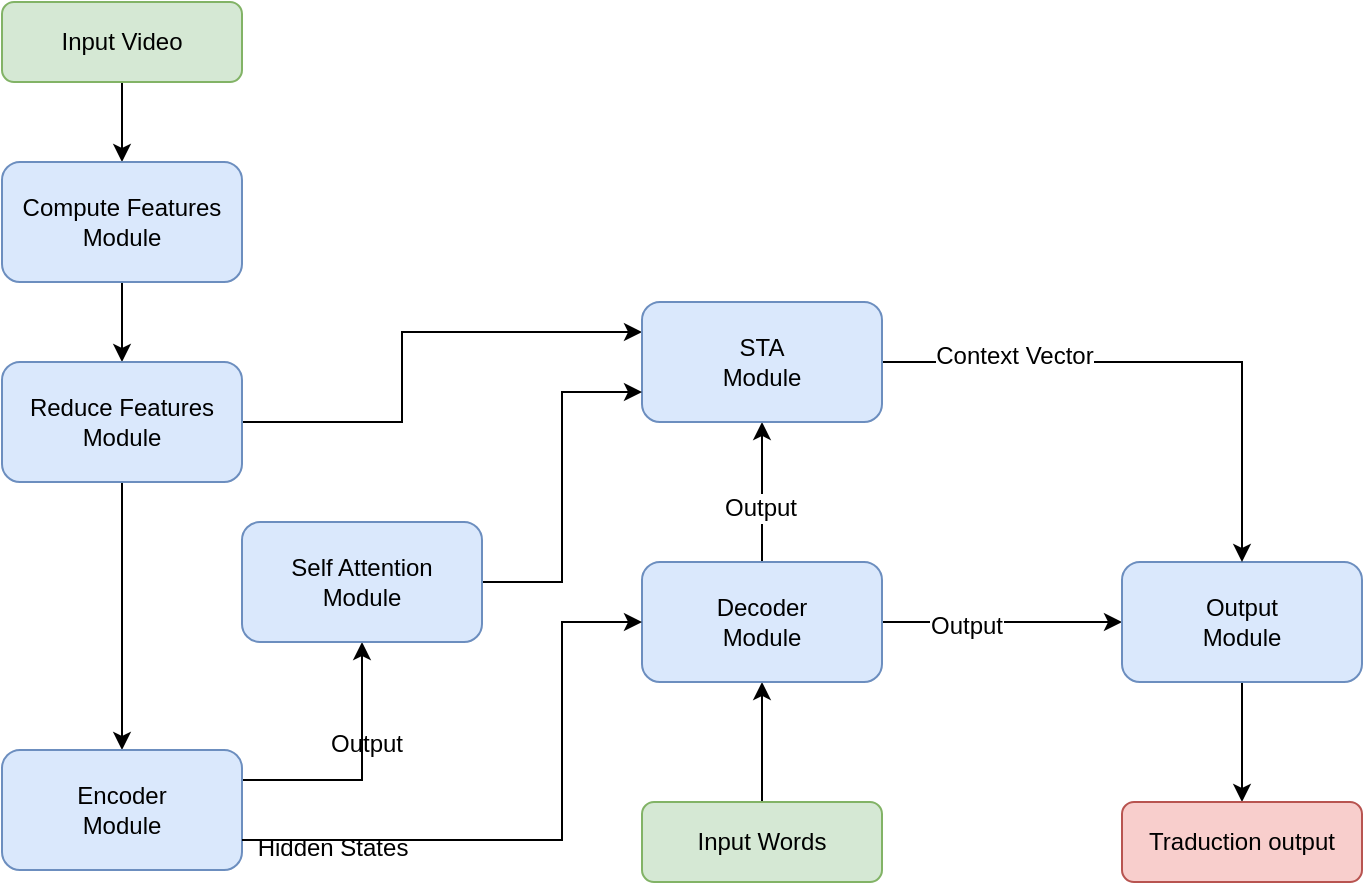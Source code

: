 <mxfile version="12.9.7" type="device" pages="8"><diagram id="FUFFUPI-GzNCoznw2hxK" name="SLT Model"><mxGraphModel dx="938" dy="572" grid="1" gridSize="10" guides="1" tooltips="1" connect="1" arrows="1" fold="1" page="1" pageScale="1" pageWidth="1169" pageHeight="827" math="0" shadow="0"><root><mxCell id="0"/><mxCell id="1" parent="0"/><mxCell id="K9FqWTfXV2N_10ioGmqh-4" style="edgeStyle=orthogonalEdgeStyle;rounded=0;orthogonalLoop=1;jettySize=auto;html=1;exitX=0.5;exitY=1;exitDx=0;exitDy=0;entryX=0.5;entryY=0;entryDx=0;entryDy=0;" parent="1" source="ogRPlKCkd-OGfAoE4gJI-1" target="K9FqWTfXV2N_10ioGmqh-3" edge="1"><mxGeometry relative="1" as="geometry"/></mxCell><mxCell id="ogRPlKCkd-OGfAoE4gJI-1" value="Input Video" style="rounded=1;whiteSpace=wrap;html=1;fillColor=#d5e8d4;strokeColor=#82b366;" parent="1" vertex="1"><mxGeometry x="80" y="40" width="120" height="40" as="geometry"/></mxCell><mxCell id="K9FqWTfXV2N_10ioGmqh-19" style="edgeStyle=orthogonalEdgeStyle;rounded=0;orthogonalLoop=1;jettySize=auto;html=1;exitX=0.5;exitY=0;exitDx=0;exitDy=0;entryX=0.5;entryY=1;entryDx=0;entryDy=0;" parent="1" source="K9FqWTfXV2N_10ioGmqh-2" target="K9FqWTfXV2N_10ioGmqh-8" edge="1"><mxGeometry relative="1" as="geometry"/></mxCell><mxCell id="K9FqWTfXV2N_10ioGmqh-2" value="Input Words" style="rounded=1;whiteSpace=wrap;html=1;fillColor=#d5e8d4;strokeColor=#82b366;" parent="1" vertex="1"><mxGeometry x="400" y="440" width="120" height="40" as="geometry"/></mxCell><mxCell id="K9FqWTfXV2N_10ioGmqh-6" style="edgeStyle=orthogonalEdgeStyle;rounded=0;orthogonalLoop=1;jettySize=auto;html=1;exitX=0.5;exitY=1;exitDx=0;exitDy=0;entryX=0.5;entryY=0;entryDx=0;entryDy=0;" parent="1" source="K9FqWTfXV2N_10ioGmqh-3" target="K9FqWTfXV2N_10ioGmqh-5" edge="1"><mxGeometry relative="1" as="geometry"/></mxCell><mxCell id="K9FqWTfXV2N_10ioGmqh-3" value="Compute Features&lt;br&gt;Module" style="rounded=1;whiteSpace=wrap;html=1;fillColor=#dae8fc;strokeColor=#6c8ebf;" parent="1" vertex="1"><mxGeometry x="80" y="120" width="120" height="60" as="geometry"/></mxCell><mxCell id="K9FqWTfXV2N_10ioGmqh-9" style="edgeStyle=orthogonalEdgeStyle;rounded=0;orthogonalLoop=1;jettySize=auto;html=1;exitX=0.5;exitY=1;exitDx=0;exitDy=0;entryX=0.5;entryY=0;entryDx=0;entryDy=0;" parent="1" source="K9FqWTfXV2N_10ioGmqh-5" target="K9FqWTfXV2N_10ioGmqh-7" edge="1"><mxGeometry relative="1" as="geometry"/></mxCell><mxCell id="iwK8ZhRYTlbDU6h-3ymU-4" style="edgeStyle=orthogonalEdgeStyle;rounded=0;orthogonalLoop=1;jettySize=auto;html=1;exitX=1;exitY=0.5;exitDx=0;exitDy=0;entryX=0;entryY=0.25;entryDx=0;entryDy=0;" parent="1" source="K9FqWTfXV2N_10ioGmqh-5" target="K9FqWTfXV2N_10ioGmqh-18" edge="1"><mxGeometry relative="1" as="geometry"><Array as="points"><mxPoint x="280" y="250"/><mxPoint x="280" y="205"/></Array></mxGeometry></mxCell><mxCell id="K9FqWTfXV2N_10ioGmqh-5" value="Reduce Features&lt;br&gt;Module" style="rounded=1;whiteSpace=wrap;html=1;fillColor=#dae8fc;strokeColor=#6c8ebf;" parent="1" vertex="1"><mxGeometry x="80" y="220" width="120" height="60" as="geometry"/></mxCell><mxCell id="bP5ThiaAwSDq73Ocsbdd-3" style="edgeStyle=orthogonalEdgeStyle;rounded=0;orthogonalLoop=1;jettySize=auto;html=1;exitX=1;exitY=0.25;exitDx=0;exitDy=0;entryX=0.5;entryY=1;entryDx=0;entryDy=0;endArrow=classic;endFill=1;" edge="1" parent="1" source="K9FqWTfXV2N_10ioGmqh-7" target="GugkheGUvCG4Q3FPJHlA-1"><mxGeometry relative="1" as="geometry"/></mxCell><mxCell id="bP5ThiaAwSDq73Ocsbdd-6" value="Output" style="text;html=1;align=center;verticalAlign=middle;resizable=0;points=[];" vertex="1" connectable="0" parent="bP5ThiaAwSDq73Ocsbdd-3"><mxGeometry x="-0.07" y="18" relative="1" as="geometry"><mxPoint x="20" y="-18" as="offset"/></mxGeometry></mxCell><mxCell id="K9FqWTfXV2N_10ioGmqh-7" value="Encoder&lt;br&gt;Module" style="rounded=1;whiteSpace=wrap;html=1;fillColor=#dae8fc;strokeColor=#6c8ebf;" parent="1" vertex="1"><mxGeometry x="80" y="414" width="120" height="60" as="geometry"/></mxCell><mxCell id="K9FqWTfXV2N_10ioGmqh-15" style="edgeStyle=orthogonalEdgeStyle;rounded=0;orthogonalLoop=1;jettySize=auto;html=1;exitX=1;exitY=0.5;exitDx=0;exitDy=0;entryX=0;entryY=0.5;entryDx=0;entryDy=0;" parent="1" source="K9FqWTfXV2N_10ioGmqh-8" target="K9FqWTfXV2N_10ioGmqh-14" edge="1"><mxGeometry relative="1" as="geometry"/></mxCell><mxCell id="K9FqWTfXV2N_10ioGmqh-16" value="Output" style="text;html=1;align=center;verticalAlign=middle;resizable=0;points=[];labelBackgroundColor=#ffffff;" parent="K9FqWTfXV2N_10ioGmqh-15" vertex="1" connectable="0"><mxGeometry x="-0.3" y="-2" relative="1" as="geometry"><mxPoint as="offset"/></mxGeometry></mxCell><mxCell id="iwK8ZhRYTlbDU6h-3ymU-7" style="edgeStyle=orthogonalEdgeStyle;rounded=0;orthogonalLoop=1;jettySize=auto;html=1;exitX=0.5;exitY=0;exitDx=0;exitDy=0;entryX=0.5;entryY=1;entryDx=0;entryDy=0;" parent="1" source="K9FqWTfXV2N_10ioGmqh-8" target="K9FqWTfXV2N_10ioGmqh-18" edge="1"><mxGeometry relative="1" as="geometry"/></mxCell><mxCell id="iwK8ZhRYTlbDU6h-3ymU-8" value="Output" style="text;html=1;align=center;verticalAlign=middle;resizable=0;points=[];labelBackgroundColor=#ffffff;" parent="iwK8ZhRYTlbDU6h-3ymU-7" vertex="1" connectable="0"><mxGeometry x="-0.222" y="1" relative="1" as="geometry"><mxPoint as="offset"/></mxGeometry></mxCell><mxCell id="K9FqWTfXV2N_10ioGmqh-8" value="Decoder&lt;br&gt;Module" style="rounded=1;whiteSpace=wrap;html=1;fillColor=#dae8fc;strokeColor=#6c8ebf;" parent="1" vertex="1"><mxGeometry x="400" y="320" width="120" height="60" as="geometry"/></mxCell><mxCell id="Fng1wogY3_rXNremew1M-3" style="edgeStyle=orthogonalEdgeStyle;rounded=0;orthogonalLoop=1;jettySize=auto;html=1;exitX=0.5;exitY=1;exitDx=0;exitDy=0;entryX=0.5;entryY=0;entryDx=0;entryDy=0;" parent="1" source="K9FqWTfXV2N_10ioGmqh-14" target="Fng1wogY3_rXNremew1M-2" edge="1"><mxGeometry relative="1" as="geometry"/></mxCell><mxCell id="K9FqWTfXV2N_10ioGmqh-14" value="Output&lt;br&gt;Module" style="rounded=1;whiteSpace=wrap;html=1;fillColor=#dae8fc;strokeColor=#6c8ebf;" parent="1" vertex="1"><mxGeometry x="640" y="320" width="120" height="60" as="geometry"/></mxCell><mxCell id="iwK8ZhRYTlbDU6h-3ymU-9" style="edgeStyle=orthogonalEdgeStyle;rounded=0;orthogonalLoop=1;jettySize=auto;html=1;exitX=1;exitY=0.5;exitDx=0;exitDy=0;entryX=0.5;entryY=0;entryDx=0;entryDy=0;" parent="1" source="K9FqWTfXV2N_10ioGmqh-18" target="K9FqWTfXV2N_10ioGmqh-14" edge="1"><mxGeometry relative="1" as="geometry"/></mxCell><mxCell id="Fng1wogY3_rXNremew1M-1" value="Context Vector" style="text;html=1;align=center;verticalAlign=middle;resizable=0;points=[];labelBackgroundColor=#ffffff;" parent="iwK8ZhRYTlbDU6h-3ymU-9" vertex="1" connectable="0"><mxGeometry x="-0.529" y="3" relative="1" as="geometry"><mxPoint as="offset"/></mxGeometry></mxCell><mxCell id="K9FqWTfXV2N_10ioGmqh-18" value="STA&lt;br&gt;Module" style="rounded=1;whiteSpace=wrap;html=1;fillColor=#dae8fc;strokeColor=#6c8ebf;" parent="1" vertex="1"><mxGeometry x="400" y="190" width="120" height="60" as="geometry"/></mxCell><mxCell id="Fng1wogY3_rXNremew1M-2" value="Traduction output" style="rounded=1;whiteSpace=wrap;html=1;fillColor=#f8cecc;strokeColor=#b85450;" parent="1" vertex="1"><mxGeometry x="640" y="440" width="120" height="40" as="geometry"/></mxCell><mxCell id="GugkheGUvCG4Q3FPJHlA-3" style="edgeStyle=orthogonalEdgeStyle;rounded=0;orthogonalLoop=1;jettySize=auto;html=1;exitX=1;exitY=0.75;exitDx=0;exitDy=0;entryX=0;entryY=0.5;entryDx=0;entryDy=0;endArrow=classic;endFill=1;" edge="1" parent="1" source="K9FqWTfXV2N_10ioGmqh-7" target="K9FqWTfXV2N_10ioGmqh-8"><mxGeometry relative="1" as="geometry"><Array as="points"><mxPoint x="360" y="459"/><mxPoint x="360" y="350"/></Array></mxGeometry></mxCell><mxCell id="bP5ThiaAwSDq73Ocsbdd-5" value="Hidden States" style="text;html=1;align=center;verticalAlign=middle;resizable=0;points=[];" vertex="1" connectable="0" parent="GugkheGUvCG4Q3FPJHlA-3"><mxGeometry x="-0.709" y="-4" relative="1" as="geometry"><mxPoint as="offset"/></mxGeometry></mxCell><mxCell id="bP5ThiaAwSDq73Ocsbdd-2" style="edgeStyle=orthogonalEdgeStyle;rounded=0;orthogonalLoop=1;jettySize=auto;html=1;exitX=1;exitY=0.5;exitDx=0;exitDy=0;entryX=0;entryY=0.75;entryDx=0;entryDy=0;endArrow=classic;endFill=1;" edge="1" parent="1" source="GugkheGUvCG4Q3FPJHlA-1" target="K9FqWTfXV2N_10ioGmqh-18"><mxGeometry relative="1" as="geometry"/></mxCell><mxCell id="GugkheGUvCG4Q3FPJHlA-1" value="Self Attention&lt;br&gt;Module" style="rounded=1;whiteSpace=wrap;html=1;fillColor=#dae8fc;strokeColor=#6c8ebf;" vertex="1" parent="1"><mxGeometry x="200" y="300" width="120" height="60" as="geometry"/></mxCell></root></mxGraphModel></diagram><diagram id="1tjOotl-qLA2ccZCrhzb" name="STA Module"><mxGraphModel dx="1178" dy="572" grid="1" gridSize="10" guides="1" tooltips="1" connect="1" arrows="1" fold="1" page="1" pageScale="1" pageWidth="1169" pageHeight="827" math="0" shadow="0"><root><mxCell id="ZGl7wDO7S-3RWx1-0ZTW-0"/><mxCell id="ZGl7wDO7S-3RWx1-0ZTW-1" parent="ZGl7wDO7S-3RWx1-0ZTW-0"/><mxCell id="Zlhh28bOJO1pFxh-4HRJ-6" style="edgeStyle=orthogonalEdgeStyle;rounded=0;orthogonalLoop=1;jettySize=auto;html=1;exitX=0.5;exitY=1;exitDx=0;exitDy=0;entryX=0;entryY=0.5;entryDx=0;entryDy=0;" parent="ZGl7wDO7S-3RWx1-0ZTW-1" source="Zlhh28bOJO1pFxh-4HRJ-1" target="Zlhh28bOJO1pFxh-4HRJ-4" edge="1"><mxGeometry relative="1" as="geometry"/></mxCell><mxCell id="Zlhh28bOJO1pFxh-4HRJ-1" value="Decoder Output&lt;br&gt;(b, n, r)&lt;br&gt;&lt;b&gt;Q&lt;/b&gt;" style="rounded=1;whiteSpace=wrap;html=1;fillColor=#d5e8d4;strokeColor=#82b366;" parent="ZGl7wDO7S-3RWx1-0ZTW-1" vertex="1"><mxGeometry x="110" y="880" width="120" height="60" as="geometry"/></mxCell><mxCell id="Zlhh28bOJO1pFxh-4HRJ-7" style="edgeStyle=orthogonalEdgeStyle;rounded=0;orthogonalLoop=1;jettySize=auto;html=1;exitX=0.5;exitY=1;exitDx=0;exitDy=0;entryX=1;entryY=0.5;entryDx=0;entryDy=0;" parent="ZGl7wDO7S-3RWx1-0ZTW-1" source="Zlhh28bOJO1pFxh-4HRJ-2" target="Zlhh28bOJO1pFxh-4HRJ-4" edge="1"><mxGeometry relative="1" as="geometry"/></mxCell><mxCell id="Zlhh28bOJO1pFxh-4HRJ-2" value="Encoder Output&lt;br&gt;(b, t, r)&lt;br&gt;&lt;b&gt;K&lt;/b&gt;" style="rounded=1;whiteSpace=wrap;html=1;fillColor=#d5e8d4;strokeColor=#82b366;" parent="ZGl7wDO7S-3RWx1-0ZTW-1" vertex="1"><mxGeometry x="270" y="880" width="120" height="60" as="geometry"/></mxCell><mxCell id="Zlhh28bOJO1pFxh-4HRJ-8" style="edgeStyle=orthogonalEdgeStyle;rounded=0;orthogonalLoop=1;jettySize=auto;html=1;exitX=0.5;exitY=1;exitDx=0;exitDy=0;entryX=0.5;entryY=0;entryDx=0;entryDy=0;" parent="ZGl7wDO7S-3RWx1-0ZTW-1" source="Zlhh28bOJO1pFxh-4HRJ-3" target="Zlhh28bOJO1pFxh-4HRJ-5" edge="1"><mxGeometry relative="1" as="geometry"/></mxCell><mxCell id="Zlhh28bOJO1pFxh-4HRJ-3" value="Reduce Features&lt;br&gt;(b, t, h, w)&lt;br&gt;&lt;b&gt;V&lt;/b&gt;" style="rounded=1;whiteSpace=wrap;html=1;fillColor=#d5e8d4;strokeColor=#82b366;" parent="ZGl7wDO7S-3RWx1-0ZTW-1" vertex="1"><mxGeometry x="481" y="880" width="120" height="60" as="geometry"/></mxCell><mxCell id="Zlhh28bOJO1pFxh-4HRJ-10" style="edgeStyle=orthogonalEdgeStyle;rounded=0;orthogonalLoop=1;jettySize=auto;html=1;exitX=0.5;exitY=1;exitDx=0;exitDy=0;entryX=0.5;entryY=0;entryDx=0;entryDy=0;" parent="ZGl7wDO7S-3RWx1-0ZTW-1" source="Zlhh28bOJO1pFxh-4HRJ-4" target="Zlhh28bOJO1pFxh-4HRJ-9" edge="1"><mxGeometry relative="1" as="geometry"/></mxCell><mxCell id="Zlhh28bOJO1pFxh-4HRJ-4" value="MatMul&lt;br&gt;(b, n, t)" style="rounded=1;whiteSpace=wrap;html=1;fillColor=#dae8fc;strokeColor=#6c8ebf;" parent="ZGl7wDO7S-3RWx1-0ZTW-1" vertex="1"><mxGeometry x="190" y="1000" width="120" height="40" as="geometry"/></mxCell><mxCell id="Zlhh28bOJO1pFxh-4HRJ-15" style="edgeStyle=orthogonalEdgeStyle;rounded=0;orthogonalLoop=1;jettySize=auto;html=1;exitX=0.5;exitY=1;exitDx=0;exitDy=0;entryX=1;entryY=0.5;entryDx=0;entryDy=0;" parent="ZGl7wDO7S-3RWx1-0ZTW-1" source="Zlhh28bOJO1pFxh-4HRJ-5" target="Zlhh28bOJO1pFxh-4HRJ-13" edge="1"><mxGeometry relative="1" as="geometry"/></mxCell><mxCell id="Zlhh28bOJO1pFxh-4HRJ-5" value="Reshape&lt;br&gt;(b, t, h*w)" style="rounded=1;whiteSpace=wrap;html=1;fillColor=#dae8fc;strokeColor=#6c8ebf;" parent="ZGl7wDO7S-3RWx1-0ZTW-1" vertex="1"><mxGeometry x="481" y="1080" width="120" height="40" as="geometry"/></mxCell><mxCell id="Zlhh28bOJO1pFxh-4HRJ-12" style="edgeStyle=orthogonalEdgeStyle;rounded=0;orthogonalLoop=1;jettySize=auto;html=1;exitX=0.5;exitY=1;exitDx=0;exitDy=0;entryX=0.5;entryY=0;entryDx=0;entryDy=0;" parent="ZGl7wDO7S-3RWx1-0ZTW-1" source="Zlhh28bOJO1pFxh-4HRJ-9" target="Zlhh28bOJO1pFxh-4HRJ-11" edge="1"><mxGeometry relative="1" as="geometry"/></mxCell><mxCell id="Zlhh28bOJO1pFxh-4HRJ-9" value="Divide by sqrt(r)&lt;br&gt;(b, n, t)" style="rounded=1;whiteSpace=wrap;html=1;fillColor=#dae8fc;strokeColor=#6c8ebf;" parent="ZGl7wDO7S-3RWx1-0ZTW-1" vertex="1"><mxGeometry x="190" y="1070" width="120" height="40" as="geometry"/></mxCell><mxCell id="Zlhh28bOJO1pFxh-4HRJ-14" style="edgeStyle=orthogonalEdgeStyle;rounded=0;orthogonalLoop=1;jettySize=auto;html=1;exitX=0.5;exitY=1;exitDx=0;exitDy=0;entryX=0;entryY=0.5;entryDx=0;entryDy=0;" parent="ZGl7wDO7S-3RWx1-0ZTW-1" source="Zlhh28bOJO1pFxh-4HRJ-11" target="Zlhh28bOJO1pFxh-4HRJ-13" edge="1"><mxGeometry relative="1" as="geometry"/></mxCell><mxCell id="gwDY81XFcZ9aSjVzPvVi-2" style="edgeStyle=orthogonalEdgeStyle;rounded=0;orthogonalLoop=1;jettySize=auto;html=1;exitX=0;exitY=0.5;exitDx=0;exitDy=0;entryX=0.5;entryY=0;entryDx=0;entryDy=0;dashed=1;" parent="ZGl7wDO7S-3RWx1-0ZTW-1" source="Zlhh28bOJO1pFxh-4HRJ-11" target="gwDY81XFcZ9aSjVzPvVi-1" edge="1"><mxGeometry relative="1" as="geometry"/></mxCell><mxCell id="Zlhh28bOJO1pFxh-4HRJ-11" value="Softmax axis -1&lt;br&gt;(b, n, t)" style="rounded=1;whiteSpace=wrap;html=1;fillColor=#dae8fc;strokeColor=#6c8ebf;" parent="ZGl7wDO7S-3RWx1-0ZTW-1" vertex="1"><mxGeometry x="190" y="1140" width="120" height="40" as="geometry"/></mxCell><mxCell id="gwDY81XFcZ9aSjVzPvVi-3" style="edgeStyle=orthogonalEdgeStyle;rounded=0;orthogonalLoop=1;jettySize=auto;html=1;exitX=0.5;exitY=1;exitDx=0;exitDy=0;entryX=0.5;entryY=0;entryDx=0;entryDy=0;dashed=1;" parent="ZGl7wDO7S-3RWx1-0ZTW-1" source="Zlhh28bOJO1pFxh-4HRJ-13" target="gwDY81XFcZ9aSjVzPvVi-0" edge="1"><mxGeometry relative="1" as="geometry"/></mxCell><mxCell id="Zlhh28bOJO1pFxh-4HRJ-13" value="MatMul&lt;br&gt;(b, n, h*w)" style="rounded=1;whiteSpace=wrap;html=1;fillColor=#f8cecc;strokeColor=#b85450;" parent="ZGl7wDO7S-3RWx1-0ZTW-1" vertex="1"><mxGeometry x="281" y="1240" width="120" height="40" as="geometry"/></mxCell><mxCell id="gwDY81XFcZ9aSjVzPvVi-0" value="Contex vector" style="rounded=1;whiteSpace=wrap;html=1;fillColor=#fff2cc;strokeColor=#d6b656;" parent="ZGl7wDO7S-3RWx1-0ZTW-1" vertex="1"><mxGeometry x="281" y="1320" width="120" height="40" as="geometry"/></mxCell><mxCell id="gwDY81XFcZ9aSjVzPvVi-1" value="Attention weights" style="rounded=1;whiteSpace=wrap;html=1;fillColor=#fff2cc;strokeColor=#d6b656;" parent="ZGl7wDO7S-3RWx1-0ZTW-1" vertex="1"><mxGeometry x="80" y="1210" width="120" height="40" as="geometry"/></mxCell><mxCell id="dZB77jVCTsNI8l1E_xGe-52" style="edgeStyle=orthogonalEdgeStyle;rounded=0;orthogonalLoop=1;jettySize=auto;html=1;exitX=0.5;exitY=1;exitDx=0;exitDy=0;entryX=0.5;entryY=0;entryDx=0;entryDy=0;" parent="ZGl7wDO7S-3RWx1-0ZTW-1" source="dZB77jVCTsNI8l1E_xGe-46" target="dZB77jVCTsNI8l1E_xGe-48" edge="1"><mxGeometry relative="1" as="geometry"/></mxCell><mxCell id="dZB77jVCTsNI8l1E_xGe-46" value="Decoder Output&lt;br&gt;(b, n, r)&lt;br&gt;&lt;b&gt;Q&lt;/b&gt;" style="rounded=1;whiteSpace=wrap;html=1;fillColor=#d5e8d4;strokeColor=#82b366;" parent="ZGl7wDO7S-3RWx1-0ZTW-1" vertex="1"><mxGeometry x="100" y="80" width="120" height="60" as="geometry"/></mxCell><mxCell id="dZB77jVCTsNI8l1E_xGe-53" style="edgeStyle=orthogonalEdgeStyle;rounded=0;orthogonalLoop=1;jettySize=auto;html=1;exitX=0.5;exitY=1;exitDx=0;exitDy=0;entryX=0.5;entryY=0;entryDx=0;entryDy=0;" parent="ZGl7wDO7S-3RWx1-0ZTW-1" source="dZB77jVCTsNI8l1E_xGe-47" target="dZB77jVCTsNI8l1E_xGe-51" edge="1"><mxGeometry relative="1" as="geometry"/></mxCell><mxCell id="dZB77jVCTsNI8l1E_xGe-47" value="Reduce Features&lt;br&gt;(b, t, h, w)&lt;br&gt;&lt;b&gt;V&lt;/b&gt;" style="rounded=1;whiteSpace=wrap;html=1;fillColor=#d5e8d4;strokeColor=#82b366;" parent="ZGl7wDO7S-3RWx1-0ZTW-1" vertex="1"><mxGeometry x="300" y="80" width="120" height="60" as="geometry"/></mxCell><mxCell id="dZB77jVCTsNI8l1E_xGe-60" style="edgeStyle=orthogonalEdgeStyle;rounded=0;orthogonalLoop=1;jettySize=auto;html=1;exitX=0.5;exitY=1;exitDx=0;exitDy=0;entryX=0.5;entryY=0;entryDx=0;entryDy=0;" parent="ZGl7wDO7S-3RWx1-0ZTW-1" source="dZB77jVCTsNI8l1E_xGe-48" target="dZB77jVCTsNI8l1E_xGe-56" edge="1"><mxGeometry relative="1" as="geometry"/></mxCell><mxCell id="dZB77jVCTsNI8l1E_xGe-48" value="Repeat t&lt;br&gt;(b, t, n, r)" style="rounded=1;whiteSpace=wrap;html=1;fillColor=#dae8fc;strokeColor=#6c8ebf;" parent="ZGl7wDO7S-3RWx1-0ZTW-1" vertex="1"><mxGeometry x="100" y="170" width="120" height="40" as="geometry"/></mxCell><mxCell id="dZB77jVCTsNI8l1E_xGe-68" style="edgeStyle=orthogonalEdgeStyle;rounded=0;orthogonalLoop=1;jettySize=auto;html=1;exitX=0.5;exitY=1;exitDx=0;exitDy=0;entryX=0.5;entryY=0;entryDx=0;entryDy=0;" parent="ZGl7wDO7S-3RWx1-0ZTW-1" source="dZB77jVCTsNI8l1E_xGe-51" target="dZB77jVCTsNI8l1E_xGe-67" edge="1"><mxGeometry relative="1" as="geometry"/></mxCell><mxCell id="dZB77jVCTsNI8l1E_xGe-104" style="edgeStyle=orthogonalEdgeStyle;rounded=0;orthogonalLoop=1;jettySize=auto;html=1;exitX=1;exitY=0.5;exitDx=0;exitDy=0;entryX=0.5;entryY=0;entryDx=0;entryDy=0;" parent="ZGl7wDO7S-3RWx1-0ZTW-1" source="dZB77jVCTsNI8l1E_xGe-51" target="dZB77jVCTsNI8l1E_xGe-98" edge="1"><mxGeometry relative="1" as="geometry"/></mxCell><mxCell id="dZB77jVCTsNI8l1E_xGe-51" value="Reshape&lt;br&gt;(b, t, h*w)" style="rounded=1;whiteSpace=wrap;html=1;fillColor=#dae8fc;strokeColor=#6c8ebf;" parent="ZGl7wDO7S-3RWx1-0ZTW-1" vertex="1"><mxGeometry x="300" y="170" width="120" height="40" as="geometry"/></mxCell><mxCell id="dZB77jVCTsNI8l1E_xGe-77" style="edgeStyle=orthogonalEdgeStyle;rounded=0;orthogonalLoop=1;jettySize=auto;html=1;exitX=0.5;exitY=1;exitDx=0;exitDy=0;entryX=0.5;entryY=0;entryDx=0;entryDy=0;" parent="ZGl7wDO7S-3RWx1-0ZTW-1" source="dZB77jVCTsNI8l1E_xGe-55" target="dZB77jVCTsNI8l1E_xGe-75" edge="1"><mxGeometry relative="1" as="geometry"/></mxCell><mxCell id="dZB77jVCTsNI8l1E_xGe-55" value="MatMul&lt;br&gt;(b, t, n, n)" style="rounded=1;whiteSpace=wrap;html=1;fillColor=#e1d5e7;strokeColor=#9673a6;" parent="ZGl7wDO7S-3RWx1-0ZTW-1" vertex="1"><mxGeometry x="200" y="400" width="120" height="40" as="geometry"/></mxCell><mxCell id="dZB77jVCTsNI8l1E_xGe-71" style="edgeStyle=orthogonalEdgeStyle;rounded=0;orthogonalLoop=1;jettySize=auto;html=1;exitX=0.5;exitY=1;exitDx=0;exitDy=0;entryX=0;entryY=0.5;entryDx=0;entryDy=0;" parent="ZGl7wDO7S-3RWx1-0ZTW-1" source="dZB77jVCTsNI8l1E_xGe-56" target="dZB77jVCTsNI8l1E_xGe-55" edge="1"><mxGeometry relative="1" as="geometry"/></mxCell><mxCell id="dZB77jVCTsNI8l1E_xGe-56" value="Dense&lt;br&gt;A = linear&lt;br&gt;(b, t, n, h*w)" style="rounded=1;whiteSpace=wrap;html=1;fillColor=#dae8fc;strokeColor=#6c8ebf;" parent="ZGl7wDO7S-3RWx1-0ZTW-1" vertex="1"><mxGeometry x="100" y="240" width="120" height="60" as="geometry"/></mxCell><mxCell id="dZB77jVCTsNI8l1E_xGe-72" style="edgeStyle=orthogonalEdgeStyle;rounded=0;orthogonalLoop=1;jettySize=auto;html=1;exitX=0.5;exitY=1;exitDx=0;exitDy=0;entryX=0.5;entryY=0;entryDx=0;entryDy=0;" parent="ZGl7wDO7S-3RWx1-0ZTW-1" source="dZB77jVCTsNI8l1E_xGe-67" target="dZB77jVCTsNI8l1E_xGe-70" edge="1"><mxGeometry relative="1" as="geometry"/></mxCell><mxCell id="dZB77jVCTsNI8l1E_xGe-67" value="Repeat n&lt;br&gt;(b, n, t, h*w)" style="rounded=1;whiteSpace=wrap;html=1;fillColor=#dae8fc;strokeColor=#6c8ebf;" parent="ZGl7wDO7S-3RWx1-0ZTW-1" vertex="1"><mxGeometry x="300" y="240" width="120" height="40" as="geometry"/></mxCell><mxCell id="dZB77jVCTsNI8l1E_xGe-73" style="edgeStyle=orthogonalEdgeStyle;rounded=0;orthogonalLoop=1;jettySize=auto;html=1;exitX=0.5;exitY=1;exitDx=0;exitDy=0;entryX=1;entryY=0.5;entryDx=0;entryDy=0;" parent="ZGl7wDO7S-3RWx1-0ZTW-1" source="dZB77jVCTsNI8l1E_xGe-70" target="dZB77jVCTsNI8l1E_xGe-55" edge="1"><mxGeometry relative="1" as="geometry"/></mxCell><mxCell id="ggVRmZDzC20_j38xyU6t-1" style="edgeStyle=orthogonalEdgeStyle;rounded=0;orthogonalLoop=1;jettySize=auto;html=1;exitX=0.75;exitY=1;exitDx=0;exitDy=0;entryX=0.5;entryY=0;entryDx=0;entryDy=0;" parent="ZGl7wDO7S-3RWx1-0ZTW-1" source="dZB77jVCTsNI8l1E_xGe-70" target="ggVRmZDzC20_j38xyU6t-0" edge="1"><mxGeometry relative="1" as="geometry"/></mxCell><mxCell id="dZB77jVCTsNI8l1E_xGe-70" value="Permute&lt;br&gt;(b, t, n, h*w)" style="rounded=1;whiteSpace=wrap;html=1;fillColor=#e1d5e7;strokeColor=#9673a6;" parent="ZGl7wDO7S-3RWx1-0ZTW-1" vertex="1"><mxGeometry x="300" y="320" width="120" height="40" as="geometry"/></mxCell><mxCell id="dZB77jVCTsNI8l1E_xGe-80" style="edgeStyle=orthogonalEdgeStyle;rounded=0;orthogonalLoop=1;jettySize=auto;html=1;exitX=0.5;exitY=1;exitDx=0;exitDy=0;entryX=0.5;entryY=0;entryDx=0;entryDy=0;" parent="ZGl7wDO7S-3RWx1-0ZTW-1" source="dZB77jVCTsNI8l1E_xGe-75" target="dZB77jVCTsNI8l1E_xGe-79" edge="1"><mxGeometry relative="1" as="geometry"/></mxCell><mxCell id="dZB77jVCTsNI8l1E_xGe-75" value="MatMul&lt;br&gt;(b, t, n, h*w)" style="rounded=1;whiteSpace=wrap;html=1;fillColor=#e1d5e7;strokeColor=#9673a6;" parent="ZGl7wDO7S-3RWx1-0ZTW-1" vertex="1"><mxGeometry x="200" y="470" width="120" height="40" as="geometry"/></mxCell><mxCell id="dZB77jVCTsNI8l1E_xGe-85" style="edgeStyle=orthogonalEdgeStyle;rounded=0;orthogonalLoop=1;jettySize=auto;html=1;exitX=0;exitY=0.5;exitDx=0;exitDy=0;entryX=1;entryY=0.5;entryDx=0;entryDy=0;dashed=1;" parent="ZGl7wDO7S-3RWx1-0ZTW-1" source="dZB77jVCTsNI8l1E_xGe-79" target="dZB77jVCTsNI8l1E_xGe-84" edge="1"><mxGeometry relative="1" as="geometry"/></mxCell><mxCell id="dZB77jVCTsNI8l1E_xGe-102" style="edgeStyle=orthogonalEdgeStyle;rounded=0;orthogonalLoop=1;jettySize=auto;html=1;exitX=1;exitY=0.5;exitDx=0;exitDy=0;entryX=0;entryY=0.5;entryDx=0;entryDy=0;" parent="ZGl7wDO7S-3RWx1-0ZTW-1" source="dZB77jVCTsNI8l1E_xGe-79" target="dZB77jVCTsNI8l1E_xGe-97" edge="1"><mxGeometry relative="1" as="geometry"/></mxCell><mxCell id="dZB77jVCTsNI8l1E_xGe-79" value="Softmax axis -1&lt;br&gt;(b, t, n, h*w)" style="rounded=1;whiteSpace=wrap;html=1;fillColor=#dae8fc;strokeColor=#6c8ebf;" parent="ZGl7wDO7S-3RWx1-0ZTW-1" vertex="1"><mxGeometry x="200" y="540" width="120" height="40" as="geometry"/></mxCell><mxCell id="dZB77jVCTsNI8l1E_xGe-91" style="edgeStyle=orthogonalEdgeStyle;rounded=0;orthogonalLoop=1;jettySize=auto;html=1;entryX=0.5;entryY=0;entryDx=0;entryDy=0;dashed=1;exitX=0.5;exitY=1;exitDx=0;exitDy=0;" parent="ZGl7wDO7S-3RWx1-0ZTW-1" source="dZB77jVCTsNI8l1E_xGe-99" target="dZB77jVCTsNI8l1E_xGe-90" edge="1"><mxGeometry relative="1" as="geometry"><mxPoint x="680" y="600" as="sourcePoint"/></mxGeometry></mxCell><mxCell id="dZB77jVCTsNI8l1E_xGe-84" value="Attention weights" style="rounded=1;whiteSpace=wrap;html=1;fillColor=#fff2cc;strokeColor=#d6b656;" parent="ZGl7wDO7S-3RWx1-0ZTW-1" vertex="1"><mxGeometry x="40" y="540" width="120" height="40" as="geometry"/></mxCell><mxCell id="dZB77jVCTsNI8l1E_xGe-90" value="Contex vector" style="rounded=1;whiteSpace=wrap;html=1;fillColor=#fff2cc;strokeColor=#d6b656;" parent="ZGl7wDO7S-3RWx1-0ZTW-1" vertex="1"><mxGeometry x="640" y="520" width="120" height="40" as="geometry"/></mxCell><mxCell id="dZB77jVCTsNI8l1E_xGe-103" style="edgeStyle=orthogonalEdgeStyle;rounded=0;orthogonalLoop=1;jettySize=auto;html=1;exitX=1;exitY=0.5;exitDx=0;exitDy=0;entryX=0.5;entryY=1;entryDx=0;entryDy=0;" parent="ZGl7wDO7S-3RWx1-0ZTW-1" source="dZB77jVCTsNI8l1E_xGe-97" target="dZB77jVCTsNI8l1E_xGe-98" edge="1"><mxGeometry relative="1" as="geometry"/></mxCell><mxCell id="dZB77jVCTsNI8l1E_xGe-97" value="Permute&lt;br&gt;(b, n, t, h*w)" style="rounded=1;whiteSpace=wrap;html=1;fillColor=#e1d5e7;strokeColor=#9673a6;" parent="ZGl7wDO7S-3RWx1-0ZTW-1" vertex="1"><mxGeometry x="380" y="540" width="120" height="40" as="geometry"/></mxCell><mxCell id="dZB77jVCTsNI8l1E_xGe-106" style="edgeStyle=orthogonalEdgeStyle;rounded=0;orthogonalLoop=1;jettySize=auto;html=1;exitX=1;exitY=0.5;exitDx=0;exitDy=0;entryX=0;entryY=0.5;entryDx=0;entryDy=0;" parent="ZGl7wDO7S-3RWx1-0ZTW-1" source="dZB77jVCTsNI8l1E_xGe-98" target="dZB77jVCTsNI8l1E_xGe-99" edge="1"><mxGeometry relative="1" as="geometry"/></mxCell><mxCell id="dZB77jVCTsNI8l1E_xGe-98" value="Mul PointWise&lt;br&gt;(b, n, t, h*w)" style="rounded=1;whiteSpace=wrap;html=1;fillColor=#e1d5e7;strokeColor=#9673a6;" parent="ZGl7wDO7S-3RWx1-0ZTW-1" vertex="1"><mxGeometry x="470" y="400" width="120" height="40" as="geometry"/></mxCell><mxCell id="dZB77jVCTsNI8l1E_xGe-99" value="ReduceSum&lt;br&gt;(b, n, h*w)" style="rounded=1;whiteSpace=wrap;html=1;fillColor=#f8cecc;strokeColor=#b85450;" parent="ZGl7wDO7S-3RWx1-0ZTW-1" vertex="1"><mxGeometry x="640" y="400" width="120" height="40" as="geometry"/></mxCell><mxCell id="dZB77jVCTsNI8l1E_xGe-109" value="V 1.0" style="rounded=1;whiteSpace=wrap;html=1;" parent="ZGl7wDO7S-3RWx1-0ZTW-1" vertex="1"><mxGeometry x="1000" y="40" width="120" height="40" as="geometry"/></mxCell><mxCell id="dZB77jVCTsNI8l1E_xGe-110" value="V 1.1" style="rounded=1;whiteSpace=wrap;html=1;" parent="ZGl7wDO7S-3RWx1-0ZTW-1" vertex="1"><mxGeometry x="1000" y="880" width="120" height="40" as="geometry"/></mxCell><mxCell id="ggVRmZDzC20_j38xyU6t-26" style="edgeStyle=orthogonalEdgeStyle;rounded=0;orthogonalLoop=1;jettySize=auto;html=1;exitX=0.5;exitY=1;exitDx=0;exitDy=0;entryX=0.5;entryY=0;entryDx=0;entryDy=0;" parent="ZGl7wDO7S-3RWx1-0ZTW-1" source="dZB77jVCTsNI8l1E_xGe-112" target="ggVRmZDzC20_j38xyU6t-23" edge="1"><mxGeometry relative="1" as="geometry"/></mxCell><mxCell id="dZB77jVCTsNI8l1E_xGe-112" value="Decoder Output&lt;br&gt;(b, n, r)&lt;br&gt;&lt;b&gt;Q&lt;/b&gt;" style="rounded=1;whiteSpace=wrap;html=1;fillColor=#d5e8d4;strokeColor=#82b366;" parent="ZGl7wDO7S-3RWx1-0ZTW-1" vertex="1"><mxGeometry x="120" y="1720" width="120" height="60" as="geometry"/></mxCell><mxCell id="ggVRmZDzC20_j38xyU6t-27" style="edgeStyle=orthogonalEdgeStyle;rounded=0;orthogonalLoop=1;jettySize=auto;html=1;exitX=0.5;exitY=1;exitDx=0;exitDy=0;entryX=0.5;entryY=0;entryDx=0;entryDy=0;" parent="ZGl7wDO7S-3RWx1-0ZTW-1" source="dZB77jVCTsNI8l1E_xGe-114" target="ggVRmZDzC20_j38xyU6t-24" edge="1"><mxGeometry relative="1" as="geometry"/></mxCell><mxCell id="dZB77jVCTsNI8l1E_xGe-114" value="Encoder Output&lt;br&gt;(b, t, r)&lt;br&gt;&lt;b&gt;K&lt;/b&gt;" style="rounded=1;whiteSpace=wrap;html=1;fillColor=#d5e8d4;strokeColor=#82b366;" parent="ZGl7wDO7S-3RWx1-0ZTW-1" vertex="1"><mxGeometry x="280" y="1720" width="120" height="60" as="geometry"/></mxCell><mxCell id="ggVRmZDzC20_j38xyU6t-28" style="edgeStyle=orthogonalEdgeStyle;rounded=0;orthogonalLoop=1;jettySize=auto;html=1;exitX=0.5;exitY=1;exitDx=0;exitDy=0;entryX=0.5;entryY=0;entryDx=0;entryDy=0;" parent="ZGl7wDO7S-3RWx1-0ZTW-1" source="dZB77jVCTsNI8l1E_xGe-116" target="dZB77jVCTsNI8l1E_xGe-150" edge="1"><mxGeometry relative="1" as="geometry"/></mxCell><mxCell id="dZB77jVCTsNI8l1E_xGe-116" value="Reduce Features&lt;br&gt;(b, t, h, w)&lt;br&gt;&lt;b&gt;V&lt;/b&gt;" style="rounded=1;whiteSpace=wrap;html=1;fillColor=#d5e8d4;strokeColor=#82b366;" parent="ZGl7wDO7S-3RWx1-0ZTW-1" vertex="1"><mxGeometry x="440.5" y="1720" width="120" height="60" as="geometry"/></mxCell><mxCell id="dZB77jVCTsNI8l1E_xGe-130" value="V 1.2" style="rounded=1;whiteSpace=wrap;html=1;" parent="ZGl7wDO7S-3RWx1-0ZTW-1" vertex="1"><mxGeometry x="1000" y="1720" width="120" height="40" as="geometry"/></mxCell><mxCell id="ggVRmZDzC20_j38xyU6t-21" style="edgeStyle=orthogonalEdgeStyle;rounded=0;orthogonalLoop=1;jettySize=auto;html=1;exitX=0.5;exitY=1;exitDx=0;exitDy=0;entryX=0.5;entryY=0;entryDx=0;entryDy=0;" parent="ZGl7wDO7S-3RWx1-0ZTW-1" source="dZB77jVCTsNI8l1E_xGe-141" target="ggVRmZDzC20_j38xyU6t-20" edge="1"><mxGeometry relative="1" as="geometry"/></mxCell><mxCell id="dZB77jVCTsNI8l1E_xGe-141" value="Repeat t&lt;span style=&quot;color: rgba(0 , 0 , 0 , 0) ; font-family: monospace ; font-size: 0px ; white-space: nowrap&quot;&gt;%3CmxGraphModel%3E%3Croot%3E%3CmxCell%20id%3D%220%22%2F%3E%3CmxCell%20id%3D%221%22%20parent%3D%220%22%2F%3E%3CmxCell%20id%3D%222%22%20value%3D%22MatMul%26lt%3Bbr%26gt%3B(b%2C%20n%2C%20t)%22%20style%3D%22rounded%3D1%3BwhiteSpace%3Dwrap%3Bhtml%3D1%3BfillColor%3D%23dae8fc%3BstrokeColor%3D%236c8ebf%3B%22%20vertex%3D%221%22%20parent%3D%221%22%3E%3CmxGeometry%20x%3D%221040%22%20y%3D%22210%22%20width%3D%22120%22%20height%3D%2240%22%20as%3D%22geometry%22%2F%3E%3C%2FmxCell%3E%3C%2Froot%3E%3C%2FmxGraphModel%3E&lt;/span&gt;&lt;br&gt;(b, t, n, r)" style="rounded=1;whiteSpace=wrap;html=1;fillColor=#dae8fc;strokeColor=#6c8ebf;" parent="ZGl7wDO7S-3RWx1-0ZTW-1" vertex="1"><mxGeometry x="120" y="1890" width="120" height="40" as="geometry"/></mxCell><mxCell id="dZB77jVCTsNI8l1E_xGe-147" style="edgeStyle=orthogonalEdgeStyle;rounded=0;orthogonalLoop=1;jettySize=auto;html=1;exitX=0.5;exitY=1;exitDx=0;exitDy=0;entryX=0.5;entryY=0;entryDx=0;entryDy=0;" parent="ZGl7wDO7S-3RWx1-0ZTW-1" source="dZB77jVCTsNI8l1E_xGe-142" target="dZB77jVCTsNI8l1E_xGe-144" edge="1"><mxGeometry relative="1" as="geometry"/></mxCell><mxCell id="dZB77jVCTsNI8l1E_xGe-142" value="Repeat n&lt;span style=&quot;color: rgba(0 , 0 , 0 , 0) ; font-family: monospace ; font-size: 0px ; white-space: nowrap&quot;&gt;%3CmxGraphModel%3E%3Croot%3E%3CmxCell%20id%3D%220%22%2F%3E%3CmxCell%20id%3D%221%22%20parent%3D%220%22%2F%3E%3CmxCell%20id%3D%222%22%20value%3D%22MatMul%26lt%3Bbr%26gt%3B(b%2C%20n%2C%20t)%22%20style%3D%22rounded%3D1%3BwhiteSpace%3Dwrap%3Bhtml%3D1%3BfillColor%3D%23dae8fc%3BstrokeColor%3D%236c8ebf%3B%22%20vertex%3D%221%22%20parent%3D%221%22%3E%3CmxGeometry%20x%3D%221040%22%20y%3D%22210%22%20width%3D%22120%22%20height%3D%2240%22%20as%3D%22geometry%22%2F%3E%3C%2FmxCell%3E%3C%2Froot%3E%3C%2FmxGraphModel%3E&lt;/span&gt;&lt;br&gt;(b, n, t, r)" style="rounded=1;whiteSpace=wrap;html=1;fillColor=#dae8fc;strokeColor=#6c8ebf;" parent="ZGl7wDO7S-3RWx1-0ZTW-1" vertex="1"><mxGeometry x="280" y="1890" width="120" height="40" as="geometry"/></mxCell><mxCell id="ggVRmZDzC20_j38xyU6t-5" style="edgeStyle=orthogonalEdgeStyle;rounded=0;orthogonalLoop=1;jettySize=auto;html=1;exitX=0.5;exitY=1;exitDx=0;exitDy=0;entryX=0.5;entryY=0;entryDx=0;entryDy=0;" parent="ZGl7wDO7S-3RWx1-0ZTW-1" source="dZB77jVCTsNI8l1E_xGe-143" target="ggVRmZDzC20_j38xyU6t-3" edge="1"><mxGeometry relative="1" as="geometry"/></mxCell><mxCell id="dZB77jVCTsNI8l1E_xGe-143" value="MatMul&lt;span style=&quot;color: rgba(0 , 0 , 0 , 0) ; font-family: monospace ; font-size: 0px ; white-space: nowrap&quot;&gt;%3CmxGraphModel%3E%3Croot%3E%3CmxCell%20id%3D%220%22%2F%3E%3CmxCell%20id%3D%221%22%20parent%3D%220%22%2F%3E%3CmxCell%20id%3D%222%22%20value%3D%22MatMul%26lt%3Bbr%26gt%3B(b%2C%20n%2C%20t)%22%20style%3D%22rounded%3D1%3BwhiteSpace%3Dwrap%3Bhtml%3D1%3BfillColor%3D%23dae8fc%3BstrokeColor%3D%236c8ebf%3B%22%20vertex%3D%221%22%20parent%3D%221%22%3E%3CmxGeometry%20x%3D%221040%22%20y%3D%22210%22%20width%3D%22120%22%20height%3D%2240%22%20as%3D%22geometry%22%2F%3E%3C%2FmxCell%3E%3C%2Froot%3E%3C%2FmxGraphModel%3E&lt;/span&gt;&lt;br&gt;(b, t, n, n)" style="rounded=1;whiteSpace=wrap;html=1;fillColor=#dae8fc;strokeColor=#6c8ebf;" parent="ZGl7wDO7S-3RWx1-0ZTW-1" vertex="1"><mxGeometry x="200" y="2050" width="120" height="40" as="geometry"/></mxCell><mxCell id="ggVRmZDzC20_j38xyU6t-13" style="edgeStyle=orthogonalEdgeStyle;rounded=0;orthogonalLoop=1;jettySize=auto;html=1;exitX=0.75;exitY=1;exitDx=0;exitDy=0;entryX=0.25;entryY=0;entryDx=0;entryDy=0;" parent="ZGl7wDO7S-3RWx1-0ZTW-1" source="dZB77jVCTsNI8l1E_xGe-144" target="ggVRmZDzC20_j38xyU6t-12" edge="1"><mxGeometry relative="1" as="geometry"/></mxCell><mxCell id="dZB77jVCTsNI8l1E_xGe-144" value="Permute&lt;span style=&quot;color: rgba(0 , 0 , 0 , 0) ; font-family: monospace ; font-size: 0px ; white-space: nowrap&quot;&gt;%3CmxGraphModel%3E%3Croot%3E%3CmxCell%20id%3D%220%22%2F%3E%3CmxCell%20id%3D%221%22%20parent%3D%220%22%2F%3E%3CmxCell%20id%3D%222%22%20value%3D%22MatMul%26lt%3Bbr%26gt%3B(b%2C%20n%2C%20t)%22%20style%3D%22rounded%3D1%3BwhiteSpace%3Dwrap%3Bhtml%3D1%3BfillColor%3D%23dae8fc%3BstrokeColor%3D%236c8ebf%3B%22%20vertex%3D%221%22%20parent%3D%221%22%3E%3CmxGeometry%20x%3D%221040%22%20y%3D%22210%22%20width%3D%22120%22%20height%3D%2240%22%20as%3D%22geometry%22%2F%3E%3C%2FmxCell%3E%3C%2Froot%3E%3C%2FmxGraphModel%3E&lt;/span&gt;&lt;br&gt;(b, t, n, r)" style="rounded=1;whiteSpace=wrap;html=1;fillColor=#dae8fc;strokeColor=#6c8ebf;" parent="ZGl7wDO7S-3RWx1-0ZTW-1" vertex="1"><mxGeometry x="280" y="1970" width="120" height="40" as="geometry"/></mxCell><mxCell id="dZB77jVCTsNI8l1E_xGe-176" style="edgeStyle=orthogonalEdgeStyle;rounded=0;orthogonalLoop=1;jettySize=auto;html=1;exitX=1;exitY=0.5;exitDx=0;exitDy=0;entryX=0.5;entryY=0;entryDx=0;entryDy=0;" parent="ZGl7wDO7S-3RWx1-0ZTW-1" source="dZB77jVCTsNI8l1E_xGe-150" target="dZB77jVCTsNI8l1E_xGe-171" edge="1"><mxGeometry relative="1" as="geometry"/></mxCell><mxCell id="ggVRmZDzC20_j38xyU6t-31" style="edgeStyle=orthogonalEdgeStyle;rounded=0;orthogonalLoop=1;jettySize=auto;html=1;exitX=0.5;exitY=1;exitDx=0;exitDy=0;entryX=0.5;entryY=0;entryDx=0;entryDy=0;" parent="ZGl7wDO7S-3RWx1-0ZTW-1" source="dZB77jVCTsNI8l1E_xGe-150" target="ggVRmZDzC20_j38xyU6t-25" edge="1"><mxGeometry relative="1" as="geometry"/></mxCell><mxCell id="dZB77jVCTsNI8l1E_xGe-150" value="Reshape&lt;br&gt;(b, t, h*w)" style="rounded=1;whiteSpace=wrap;html=1;fillColor=#dae8fc;strokeColor=#6c8ebf;" parent="ZGl7wDO7S-3RWx1-0ZTW-1" vertex="1"><mxGeometry x="441" y="1810" width="120" height="40" as="geometry"/></mxCell><mxCell id="ggVRmZDzC20_j38xyU6t-9" style="edgeStyle=orthogonalEdgeStyle;rounded=0;orthogonalLoop=1;jettySize=auto;html=1;exitX=0.5;exitY=1;exitDx=0;exitDy=0;entryX=0.5;entryY=0;entryDx=0;entryDy=0;" parent="ZGl7wDO7S-3RWx1-0ZTW-1" source="dZB77jVCTsNI8l1E_xGe-152" target="ggVRmZDzC20_j38xyU6t-4" edge="1"><mxGeometry relative="1" as="geometry"/></mxCell><mxCell id="dZB77jVCTsNI8l1E_xGe-152" value="MatMul&lt;span style=&quot;color: rgba(0 , 0 , 0 , 0) ; font-family: monospace ; font-size: 0px ; white-space: nowrap&quot;&gt;%3CmxGraphModel%3E%3Croot%3E%3CmxCell%20id%3D%220%22%2F%3E%3CmxCell%20id%3D%221%22%20parent%3D%220%22%2F%3E%3CmxCell%20id%3D%222%22%20value%3D%22MatMul%26lt%3Bbr%26gt%3B(b%2C%20n%2C%20t)%22%20style%3D%22rounded%3D1%3BwhiteSpace%3Dwrap%3Bhtml%3D1%3BfillColor%3D%23dae8fc%3BstrokeColor%3D%236c8ebf%3B%22%20vertex%3D%221%22%20parent%3D%221%22%3E%3CmxGeometry%20x%3D%221040%22%20y%3D%22210%22%20width%3D%22120%22%20height%3D%2240%22%20as%3D%22geometry%22%2F%3E%3C%2FmxCell%3E%3C%2Froot%3E%3C%2FmxGraphModel%3E&lt;/span&gt;&lt;br&gt;(b, t, n, h*w)" style="rounded=1;whiteSpace=wrap;html=1;fillColor=#dae8fc;strokeColor=#6c8ebf;" parent="ZGl7wDO7S-3RWx1-0ZTW-1" vertex="1"><mxGeometry x="200" y="2180" width="120" height="40" as="geometry"/></mxCell><mxCell id="dZB77jVCTsNI8l1E_xGe-154" value="Repeat n&lt;span style=&quot;color: rgba(0 , 0 , 0 , 0) ; font-family: monospace ; font-size: 0px ; white-space: nowrap&quot;&gt;%3CmxGraphModel%3E%3Croot%3E%3CmxCell%20id%3D%220%22%2F%3E%3CmxCell%20id%3D%221%22%20parent%3D%220%22%2F%3E%3CmxCell%20id%3D%222%22%20value%3D%22MatMul%26lt%3Bbr%26gt%3B(b%2C%20n%2C%20t)%22%20style%3D%22rounded%3D1%3BwhiteSpace%3Dwrap%3Bhtml%3D1%3BfillColor%3D%23dae8fc%3BstrokeColor%3D%236c8ebf%3B%22%20vertex%3D%221%22%20parent%3D%221%22%3E%3CmxGeometry%20x%3D%221040%22%20y%3D%22210%22%20width%3D%22120%22%20height%3D%2240%22%20as%3D%22geometry%22%2F%3E%3C%2FmxCell%3E%3C%2Froot%3E%3C%2FmxGraphModel%3E&lt;/span&gt;&lt;br&gt;(b, n, t, h*w)" style="rounded=1;whiteSpace=wrap;html=1;fillColor=#dae8fc;strokeColor=#6c8ebf;" parent="ZGl7wDO7S-3RWx1-0ZTW-1" vertex="1"><mxGeometry x="441" y="1970" width="120" height="40" as="geometry"/></mxCell><mxCell id="dZB77jVCTsNI8l1E_xGe-155" value="Repeat n&lt;span style=&quot;color: rgba(0 , 0 , 0 , 0) ; font-family: monospace ; font-size: 0px ; white-space: nowrap&quot;&gt;%3CmxGraphModel%3E%3Croot%3E%3CmxCell%20id%3D%220%22%2F%3E%3CmxCell%20id%3D%221%22%20parent%3D%220%22%2F%3E%3CmxCell%20id%3D%222%22%20value%3D%22MatMul%26lt%3Bbr%26gt%3B(b%2C%20n%2C%20t)%22%20style%3D%22rounded%3D1%3BwhiteSpace%3Dwrap%3Bhtml%3D1%3BfillColor%3D%23dae8fc%3BstrokeColor%3D%236c8ebf%3B%22%20vertex%3D%221%22%20parent%3D%221%22%3E%3CmxGeometry%20x%3D%221040%22%20y%3D%22210%22%20width%3D%22120%22%20height%3D%2240%22%20as%3D%22geometry%22%2F%3E%3C%2FmxCell%3E%3C%2Froot%3E%3C%2FmxGraphModel%3E&lt;/span&gt;&lt;br&gt;(b, n, t, r)" style="rounded=1;whiteSpace=wrap;html=1;fillColor=#dae8fc;strokeColor=#6c8ebf;" parent="ZGl7wDO7S-3RWx1-0ZTW-1" vertex="1"><mxGeometry x="280" y="1890" width="120" height="40" as="geometry"/></mxCell><mxCell id="ggVRmZDzC20_j38xyU6t-18" style="edgeStyle=orthogonalEdgeStyle;rounded=0;orthogonalLoop=1;jettySize=auto;html=1;exitX=0.5;exitY=1;exitDx=0;exitDy=0;entryX=0.5;entryY=0;entryDx=0;entryDy=0;" parent="ZGl7wDO7S-3RWx1-0ZTW-1" source="dZB77jVCTsNI8l1E_xGe-159" target="ggVRmZDzC20_j38xyU6t-17" edge="1"><mxGeometry relative="1" as="geometry"/></mxCell><mxCell id="dZB77jVCTsNI8l1E_xGe-159" value="Permute&lt;span style=&quot;color: rgba(0 , 0 , 0 , 0) ; font-family: monospace ; font-size: 0px ; white-space: nowrap&quot;&gt;%3CmxGraphModel%3E%3Croot%3E%3CmxCell%20id%3D%220%22%2F%3E%3CmxCell%20id%3D%221%22%20parent%3D%220%22%2F%3E%3CmxCell%20id%3D%222%22%20value%3D%22MatMul%26lt%3Bbr%26gt%3B(b%2C%20n%2C%20t)%22%20style%3D%22rounded%3D1%3BwhiteSpace%3Dwrap%3Bhtml%3D1%3BfillColor%3D%23dae8fc%3BstrokeColor%3D%236c8ebf%3B%22%20vertex%3D%221%22%20parent%3D%221%22%3E%3CmxGeometry%20x%3D%221040%22%20y%3D%22210%22%20width%3D%22120%22%20height%3D%2240%22%20as%3D%22geometry%22%2F%3E%3C%2FmxCell%3E%3C%2Froot%3E%3C%2FmxGraphModel%3E&lt;/span&gt;&lt;br&gt;(b, t, n, h*w)" style="rounded=1;whiteSpace=wrap;html=1;fillColor=#dae8fc;strokeColor=#6c8ebf;" parent="ZGl7wDO7S-3RWx1-0ZTW-1" vertex="1"><mxGeometry x="441" y="2050" width="120" height="40" as="geometry"/></mxCell><mxCell id="dZB77jVCTsNI8l1E_xGe-160" style="edgeStyle=orthogonalEdgeStyle;rounded=0;orthogonalLoop=1;jettySize=auto;html=1;exitX=0.5;exitY=1;exitDx=0;exitDy=0;entryX=0.5;entryY=0;entryDx=0;entryDy=0;" parent="ZGl7wDO7S-3RWx1-0ZTW-1" source="dZB77jVCTsNI8l1E_xGe-154" target="dZB77jVCTsNI8l1E_xGe-159" edge="1"><mxGeometry relative="1" as="geometry"><mxPoint x="501" y="2010" as="sourcePoint"/><mxPoint x="320" y="2140" as="targetPoint"/></mxGeometry></mxCell><mxCell id="dZB77jVCTsNI8l1E_xGe-162" style="edgeStyle=orthogonalEdgeStyle;rounded=0;orthogonalLoop=1;jettySize=auto;html=1;exitX=0.5;exitY=1;exitDx=0;exitDy=0;entryX=0.5;entryY=0;entryDx=0;entryDy=0;" parent="ZGl7wDO7S-3RWx1-0ZTW-1" source="ggVRmZDzC20_j38xyU6t-4" target="dZB77jVCTsNI8l1E_xGe-165" edge="1"><mxGeometry relative="1" as="geometry"><mxPoint x="260" y="2295" as="sourcePoint"/></mxGeometry></mxCell><mxCell id="dZB77jVCTsNI8l1E_xGe-163" style="edgeStyle=orthogonalEdgeStyle;rounded=0;orthogonalLoop=1;jettySize=auto;html=1;exitX=0;exitY=0.5;exitDx=0;exitDy=0;entryX=1;entryY=0.5;entryDx=0;entryDy=0;dashed=1;" parent="ZGl7wDO7S-3RWx1-0ZTW-1" source="dZB77jVCTsNI8l1E_xGe-165" target="dZB77jVCTsNI8l1E_xGe-166" edge="1"><mxGeometry relative="1" as="geometry"/></mxCell><mxCell id="dZB77jVCTsNI8l1E_xGe-164" style="edgeStyle=orthogonalEdgeStyle;rounded=0;orthogonalLoop=1;jettySize=auto;html=1;exitX=1;exitY=0.5;exitDx=0;exitDy=0;entryX=0;entryY=0.5;entryDx=0;entryDy=0;" parent="ZGl7wDO7S-3RWx1-0ZTW-1" source="dZB77jVCTsNI8l1E_xGe-165" target="dZB77jVCTsNI8l1E_xGe-168" edge="1"><mxGeometry relative="1" as="geometry"/></mxCell><mxCell id="dZB77jVCTsNI8l1E_xGe-165" value="Softmax axis -1&lt;br&gt;(b, t, n, h*w)" style="rounded=1;whiteSpace=wrap;html=1;fillColor=#dae8fc;strokeColor=#6c8ebf;" parent="ZGl7wDO7S-3RWx1-0ZTW-1" vertex="1"><mxGeometry x="200" y="2320" width="120" height="40" as="geometry"/></mxCell><mxCell id="dZB77jVCTsNI8l1E_xGe-166" value="Attention weights" style="rounded=1;whiteSpace=wrap;html=1;fillColor=#fff2cc;strokeColor=#d6b656;" parent="ZGl7wDO7S-3RWx1-0ZTW-1" vertex="1"><mxGeometry x="40" y="2320" width="120" height="40" as="geometry"/></mxCell><mxCell id="dZB77jVCTsNI8l1E_xGe-167" value="Contex vector" style="rounded=1;whiteSpace=wrap;html=1;fillColor=#fff2cc;strokeColor=#d6b656;" parent="ZGl7wDO7S-3RWx1-0ZTW-1" vertex="1"><mxGeometry x="700" y="2210" width="120" height="40" as="geometry"/></mxCell><mxCell id="dZB77jVCTsNI8l1E_xGe-175" style="edgeStyle=orthogonalEdgeStyle;rounded=0;orthogonalLoop=1;jettySize=auto;html=1;exitX=1;exitY=0.5;exitDx=0;exitDy=0;entryX=0;entryY=0.5;entryDx=0;entryDy=0;" parent="ZGl7wDO7S-3RWx1-0ZTW-1" source="dZB77jVCTsNI8l1E_xGe-168" target="dZB77jVCTsNI8l1E_xGe-171" edge="1"><mxGeometry relative="1" as="geometry"/></mxCell><mxCell id="dZB77jVCTsNI8l1E_xGe-168" value="Permute&lt;br&gt;(b, n, t, h*w)" style="rounded=1;whiteSpace=wrap;html=1;fillColor=#dae8fc;strokeColor=#6c8ebf;" parent="ZGl7wDO7S-3RWx1-0ZTW-1" vertex="1"><mxGeometry x="370" y="2320" width="120" height="40" as="geometry"/></mxCell><mxCell id="dZB77jVCTsNI8l1E_xGe-170" style="edgeStyle=orthogonalEdgeStyle;rounded=0;orthogonalLoop=1;jettySize=auto;html=1;exitX=0.5;exitY=1;exitDx=0;exitDy=0;entryX=0.5;entryY=0;entryDx=0;entryDy=0;" parent="ZGl7wDO7S-3RWx1-0ZTW-1" source="dZB77jVCTsNI8l1E_xGe-171" target="dZB77jVCTsNI8l1E_xGe-172" edge="1"><mxGeometry relative="1" as="geometry"/></mxCell><mxCell id="dZB77jVCTsNI8l1E_xGe-171" value="Mul PointWise&lt;br&gt;(b, n, t, h*w)" style="rounded=1;whiteSpace=wrap;html=1;fillColor=#e1d5e7;strokeColor=#9673a6;" parent="ZGl7wDO7S-3RWx1-0ZTW-1" vertex="1"><mxGeometry x="560.5" y="2170" width="120" height="40" as="geometry"/></mxCell><mxCell id="dZB77jVCTsNI8l1E_xGe-174" style="edgeStyle=orthogonalEdgeStyle;rounded=0;orthogonalLoop=1;jettySize=auto;html=1;exitX=1;exitY=0.5;exitDx=0;exitDy=0;entryX=0.5;entryY=1;entryDx=0;entryDy=0;dashed=1;" parent="ZGl7wDO7S-3RWx1-0ZTW-1" source="dZB77jVCTsNI8l1E_xGe-172" target="dZB77jVCTsNI8l1E_xGe-167" edge="1"><mxGeometry relative="1" as="geometry"><mxPoint x="760" y="2325" as="targetPoint"/></mxGeometry></mxCell><mxCell id="dZB77jVCTsNI8l1E_xGe-172" value="ReduceSum&lt;br&gt;(b, n, h*w)" style="rounded=1;whiteSpace=wrap;html=1;fillColor=#f8cecc;strokeColor=#b85450;" parent="ZGl7wDO7S-3RWx1-0ZTW-1" vertex="1"><mxGeometry x="560.5" y="2250" width="120" height="40" as="geometry"/></mxCell><mxCell id="ggVRmZDzC20_j38xyU6t-2" style="edgeStyle=orthogonalEdgeStyle;rounded=0;orthogonalLoop=1;jettySize=auto;html=1;exitX=0.5;exitY=1;exitDx=0;exitDy=0;entryX=1;entryY=0.75;entryDx=0;entryDy=0;" parent="ZGl7wDO7S-3RWx1-0ZTW-1" source="ggVRmZDzC20_j38xyU6t-0" target="dZB77jVCTsNI8l1E_xGe-75" edge="1"><mxGeometry relative="1" as="geometry"/></mxCell><mxCell id="ggVRmZDzC20_j38xyU6t-0" value="Dense&lt;br&gt;A = linear&lt;br&gt;(b, t, n, h*w)" style="rounded=1;whiteSpace=wrap;html=1;fillColor=#dae8fc;strokeColor=#6c8ebf;dashed=1;" parent="ZGl7wDO7S-3RWx1-0ZTW-1" vertex="1"><mxGeometry x="330" y="430" width="120" height="50" as="geometry"/></mxCell><mxCell id="ggVRmZDzC20_j38xyU6t-8" style="edgeStyle=orthogonalEdgeStyle;rounded=0;orthogonalLoop=1;jettySize=auto;html=1;exitX=0.5;exitY=1;exitDx=0;exitDy=0;entryX=0.5;entryY=0;entryDx=0;entryDy=0;" parent="ZGl7wDO7S-3RWx1-0ZTW-1" source="ggVRmZDzC20_j38xyU6t-3" target="dZB77jVCTsNI8l1E_xGe-152" edge="1"><mxGeometry relative="1" as="geometry"/></mxCell><mxCell id="ggVRmZDzC20_j38xyU6t-3" value="Dense (3)&lt;br&gt;A = linear&lt;span style=&quot;color: rgba(0 , 0 , 0 , 0) ; font-family: monospace ; font-size: 0px ; white-space: nowrap&quot;&gt;QQAaASDSA%3CmxGraphModel%3E%3Croot%3E%3CmxCell%20id%3D%220%22%2F%3E%3CmxCell%20id%3D%221%22%20parent%3D%220%22%2F%3E%3CmxCell%20id%3D%222%22%20value%3D%22MatMul%26lt%3Bbr%26gt%3B(b%2C%20n%2C%20t)%22%20style%3D%22rounded%3D1%3BwhiteSpace%3Dwrap%3Bhtml%3D1%3BfillColor%3D%23dae8fc%3BstrokeColor%3D%236c8ebf%3B%22%20vertex%3D%221%22%20parent%3D%221%22%3E%3CmxGeometry%20x%3D%221040%22%20y%3D%22210%22%20width%3D%22120%22%20height%3D%2240%22%20as%3D%22geometry%22%2F%3E%3C%2FmxCell%3E%3C%2Froot%3E%3C%2FmxGraphModel%3EA&lt;/span&gt;&lt;br&gt;(b, t, n, n)" style="rounded=1;whiteSpace=wrap;html=1;fillColor=#dae8fc;strokeColor=#6c8ebf;dashed=1;" parent="ZGl7wDO7S-3RWx1-0ZTW-1" vertex="1"><mxGeometry x="200" y="2110" width="120" height="50" as="geometry"/></mxCell><mxCell id="ggVRmZDzC20_j38xyU6t-4" value="Dense (3)&lt;br&gt;A = linear&lt;span style=&quot;color: rgba(0 , 0 , 0 , 0) ; font-family: monospace ; font-size: 0px ; white-space: nowrap&quot;&gt;%33CmxGraphModel%3E%3Croot%3E%3CmxCell%20id%3D%220%22%2F%3E%3CmxCell%20id%3D%221%22%20parent%3D%220%22%2F%3E%3CmxCell%20id%3D%222%22%20value%3D%22MatMul%26lt%3Bbr%26gt%3B(b%2C%20n%2C%20t)%22%20style%3D%22rounded%3D1%3BwhiteSpace%3Dwrap%3Bhtml%3D1%3BfillColor%3D%23dae8fc%3BstrokeColor%3D%236c8ebf%3B%22%20vertex%3D%221%22%20parent%3D%221%22%3E%3CmxGeometry%20x%3D%221040%22%20y%3D%22210%22%20width%3D%22120%22%20height%3D%2240%22%20as%3D%22geometry%22%2F%3E%3C%2FmxCell%3E%3C%2Froot%3E%3C%2FmxGraphModel%3E&lt;/span&gt;&lt;br&gt;(b, t, n, h*w)" style="rounded=1;whiteSpace=wrap;html=1;fillColor=#dae8fc;strokeColor=#6c8ebf;dashed=1;" parent="ZGl7wDO7S-3RWx1-0ZTW-1" vertex="1"><mxGeometry x="200" y="2250" width="120" height="50" as="geometry"/></mxCell><mxCell id="ggVRmZDzC20_j38xyU6t-16" style="edgeStyle=orthogonalEdgeStyle;rounded=0;orthogonalLoop=1;jettySize=auto;html=1;exitX=0.5;exitY=1;exitDx=0;exitDy=0;entryX=1;entryY=0.75;entryDx=0;entryDy=0;" parent="ZGl7wDO7S-3RWx1-0ZTW-1" source="ggVRmZDzC20_j38xyU6t-12" target="dZB77jVCTsNI8l1E_xGe-143" edge="1"><mxGeometry relative="1" as="geometry"/></mxCell><mxCell id="ggVRmZDzC20_j38xyU6t-12" value="Dense (2)&lt;br&gt;A = linear&lt;span style=&quot;color: rgba(0 , 0 , 0 , 0) ; font-family: monospace ; font-size: 0px ; white-space: nowrap&quot;&gt;%((213CmxGraphModel%3E%3Croot%3E%3CmxCell%20id%3D%220%22%2F%3E%3CmxCell%20id%3D%221%22%20parent%3D%220%22%2F%3E%3CmxCell%20id%3D%222%22%20value%3D%22MatMul%26lt%3Bbr%26gt%3B(b%2C%20n%2C%20t)%22%20style%3D%22rounded%3D1%3BwhiteSpace%3Dwrap%3Bhtml%3D1%3BfillColor%3D%23dae8fc%3BstrokeColor%3D%236c8ebf%3B%22%20vertex%3D%221%22%20parent%3D%221%22%3E%3CmxGeometry%20x%3D%221040%22%20y%3D%22210%22%20width%3D%22120%22%20height%3D%2240%22%20as%3D%22geometry%22%2F%3E%3C%2FmxCell%3E%3C%2Froot%3E%3C%2FmxGraphModel%3E&lt;/span&gt;&lt;br&gt;(b, t, n, r)" style="rounded=1;whiteSpace=wrap;html=1;fillColor=#dae8fc;strokeColor=#6c8ebf;dashed=1;" parent="ZGl7wDO7S-3RWx1-0ZTW-1" vertex="1"><mxGeometry x="340" y="2030" width="80" height="50" as="geometry"/></mxCell><mxCell id="ggVRmZDzC20_j38xyU6t-19" style="edgeStyle=orthogonalEdgeStyle;rounded=0;orthogonalLoop=1;jettySize=auto;html=1;exitX=0.5;exitY=1;exitDx=0;exitDy=0;entryX=1;entryY=0.5;entryDx=0;entryDy=0;" parent="ZGl7wDO7S-3RWx1-0ZTW-1" source="ggVRmZDzC20_j38xyU6t-17" target="dZB77jVCTsNI8l1E_xGe-152" edge="1"><mxGeometry relative="1" as="geometry"/></mxCell><mxCell id="ggVRmZDzC20_j38xyU6t-17" value="Dense (2)&lt;br&gt;A = linear&lt;span style=&quot;color: rgba(0 , 0 , 0 , 0) ; font-family: monospace ; font-size: 0px ; white-space: nowrap&quot;&gt;%3CmxGraphModel%3E%3Croot%3E%3CmxCell%20id%3D%220%22%2F%3E%3CmxCell%20id%3D%221%22%20parent%3D%220%22%2F%3E%3CmxCell%20id%3D%222%22%20value%3D%22MatMul%26lt%3Bbr%26gt%3B(b%2C%20n%2C%20t)%22%20style%3D%22rounded%3D1%3BwhiteSpace%3Dwrap%3Bhtml%3D1%3BfillColor%3D%23dae8fc%3BstrokeColor%3D%236c8ebf%3B%22%20vertex%3D%221%22%20parent%3D%221%22%3E%3CmxGeometry%20x%3D%221040%22%20y%3D%22210%22%20width%3D%22120%22%20height%3D%2240%22%20as%3D%22geometry%22%2F%3E%3C%2FmxCell%3E%3C%2Froot%3E%3C%2FmxGraphModel%3E&lt;/span&gt;&lt;br&gt;(b, t, n, h*w)" style="rounded=1;whiteSpace=wrap;html=1;fillColor=#dae8fc;strokeColor=#6c8ebf;dashed=1;" parent="ZGl7wDO7S-3RWx1-0ZTW-1" vertex="1"><mxGeometry x="460.5" y="2120" width="80" height="50" as="geometry"/></mxCell><mxCell id="ggVRmZDzC20_j38xyU6t-22" style="edgeStyle=orthogonalEdgeStyle;rounded=0;orthogonalLoop=1;jettySize=auto;html=1;exitX=0.5;exitY=1;exitDx=0;exitDy=0;entryX=0;entryY=0.5;entryDx=0;entryDy=0;" parent="ZGl7wDO7S-3RWx1-0ZTW-1" source="ggVRmZDzC20_j38xyU6t-20" target="dZB77jVCTsNI8l1E_xGe-143" edge="1"><mxGeometry relative="1" as="geometry"/></mxCell><mxCell id="ggVRmZDzC20_j38xyU6t-20" value="Dense (2)&lt;br&gt;A = linear&lt;span style=&quot;color: rgba(0 , 0 , 0 , 0) ; font-family: monospace ; font-size: 0px ; white-space: nowrap&quot;&gt;%3CmxGraphModel%3E%3Croot%3E%3CmxCell%20id%3D%220%22%2F%3E%3CmxCell%20id%3D%221%22%20parent%3D%220%22%2F%3E%3CmxCell%20id%3D%222%22%20value%3D%22MatMul%26lt%3Bbr%26gt%3B(b%2C%20n%2C%20t)%22%20style%3D%22rounded%3D1%3BwhiteSpace%3Dwrap%3Bhtml%3D1%3BfillColor%3D%23dae8fc%3BstrokeColor%3D%236c8ebf%3B%22%20vertex%3D%221%22%20parent%3D%221%22%3E%3CmxGeometry%20x%3D%221040%22%20y%3D%22210%22%20width%3D%22120%22%20height%3D%2240%22%20as%3D%22geometry%22%2F%3E%3C%2FmxCell%3E%3C%2Froot%3E%3C%2FmxGraphModel%3E&lt;/span&gt;&lt;br&gt;(b, t, n, r)" style="rounded=1;whiteSpace=wrap;html=1;fillColor=#dae8fc;strokeColor=#6c8ebf;dashed=1;" parent="ZGl7wDO7S-3RWx1-0ZTW-1" vertex="1"><mxGeometry x="140" y="1970" width="80" height="50" as="geometry"/></mxCell><mxCell id="ggVRmZDzC20_j38xyU6t-29" style="edgeStyle=orthogonalEdgeStyle;rounded=0;orthogonalLoop=1;jettySize=auto;html=1;exitX=0.5;exitY=1;exitDx=0;exitDy=0;entryX=0.5;entryY=0;entryDx=0;entryDy=0;" parent="ZGl7wDO7S-3RWx1-0ZTW-1" source="ggVRmZDzC20_j38xyU6t-23" target="dZB77jVCTsNI8l1E_xGe-141" edge="1"><mxGeometry relative="1" as="geometry"/></mxCell><mxCell id="ggVRmZDzC20_j38xyU6t-23" value="Dense (1)&lt;br&gt;A = linear&lt;span style=&quot;color: rgba(0 , 0 , 0 , 0) ; font-family: monospace ; font-size: 0px ; white-space: nowrap&quot;&gt;%3CmxGraphModel%3E%3Croot%3E%3CmxCell%20id%3D%220%22%2F%3E%3CmxCell%20id%3D%221%22%20parent%3D%220%22%2F%3E%3CmxCell%20id%3D%222%22%20value%3D%22MatMul%26lt%3Bbr%26gt%3B(b%2C%20n%2C%20t)%22%20style%3D%22rounded%3D1%3BwhiteSpace%3Dwrap%3Bhtml%3D1%3BfillColor%3D%23dae8fc%3BstrokeColor%3D%236c8ebf%3B%22%20vertex%3D%221%22%20parent%3D%221%22%3E%3CmxGeometry%20x%3D%221040%22%20y%3D%22210%22%20width%3D%22120%22%20height%3D%2240%22%20as%3D%22geometry%22%2F%3E%3C%2FmxCell%3E%3C%2Froot%3E%3C%2FmxGraphModel%3E&lt;/span&gt;&lt;br&gt;(b, n, r)" style="rounded=1;whiteSpace=wrap;html=1;fillColor=#dae8fc;strokeColor=#6c8ebf;dashed=1;" parent="ZGl7wDO7S-3RWx1-0ZTW-1" vertex="1"><mxGeometry x="120" y="1810" width="120" height="50" as="geometry"/></mxCell><mxCell id="ggVRmZDzC20_j38xyU6t-30" style="edgeStyle=orthogonalEdgeStyle;rounded=0;orthogonalLoop=1;jettySize=auto;html=1;exitX=0.5;exitY=1;exitDx=0;exitDy=0;entryX=0.5;entryY=0;entryDx=0;entryDy=0;" parent="ZGl7wDO7S-3RWx1-0ZTW-1" source="ggVRmZDzC20_j38xyU6t-24" target="dZB77jVCTsNI8l1E_xGe-155" edge="1"><mxGeometry relative="1" as="geometry"/></mxCell><mxCell id="ggVRmZDzC20_j38xyU6t-24" value="Dense (1)&lt;br&gt;A = linear&lt;span style=&quot;color: rgba(0 , 0 , 0 , 0) ; font-family: monospace ; font-size: 0px ; white-space: nowrap&quot;&gt;%3CmxGraphModel%3E%3Croot%3E%3CmxCell%20id%3D%220%22%2F%3E%3CmxCell%20id%3D%221%22%20parent%3D%220%22%2F%3E%3CmxCell%20id%3D%222%22%20value%3D%22MatMul%26lt%3Bbr%26gt%3B(b%2C%20n%2C%20t)%22%20style%3D%22rounded%3D1%3BwhiteSpace%3Dwrap%3Bhtml%3D1%3BfillColor%3D%23dae8fc%3BstrokeColor%3D%236c8ebf%3B%22%20vertex%3D%221%22%20parent%3D%221%22%3E%3CmxGeometry%20x%3D%221040%22%20y%3D%22210%22%20width%3D%22120%22%20height%3D%2240%22%20as%3D%22geometry%22%2F%3E%3C%2FmxCell%3E%3C%2Froot%3E%3C%2FmxGraphModel%3E&lt;/span&gt;&lt;br&gt;(b, t, r)" style="rounded=1;whiteSpace=wrap;html=1;fillColor=#dae8fc;strokeColor=#6c8ebf;dashed=1;" parent="ZGl7wDO7S-3RWx1-0ZTW-1" vertex="1"><mxGeometry x="280" y="1810" width="120" height="50" as="geometry"/></mxCell><mxCell id="ggVRmZDzC20_j38xyU6t-32" style="edgeStyle=orthogonalEdgeStyle;rounded=0;orthogonalLoop=1;jettySize=auto;html=1;exitX=0.5;exitY=1;exitDx=0;exitDy=0;entryX=0.5;entryY=0;entryDx=0;entryDy=0;" parent="ZGl7wDO7S-3RWx1-0ZTW-1" source="ggVRmZDzC20_j38xyU6t-25" target="dZB77jVCTsNI8l1E_xGe-154" edge="1"><mxGeometry relative="1" as="geometry"/></mxCell><mxCell id="ggVRmZDzC20_j38xyU6t-25" value="Dense&amp;nbsp;&lt;span style=&quot;color: rgba(0 , 0 , 0 , 0) ; font-family: monospace ; font-size: 0px ; white-space: nowrap&quot;&gt;%3CmxGraphModel%3E%3Croot%3E%3CmxCell%20id%3D%220%22%2F%3E%3CmxCell%20id%3D%221%22%20parent%3D%220%22%2F%3E%3CmxCell%20id%3D%222%22%20value%3D%22MatMul%26lt%3Bbr%26gt%3B(b%2C%20n%2C%20t)%22%20style%3D%22rounded%3D1%3BwhiteSpace%3Dwrap%3Bhtml%3D1%3BfillColor%3D%23dae8fc%3BstrokeColor%3D%236c8ebf%3B%22%20vertex%3D%221%22%20parent%3D%221%22%3E%3CmxGeometry%20x%3D%221040%22%20y%3D%22210%22%20width%3D%22120%22%20height%3D%2240%22%20as%3D%22geometry%22%2F%3E%3C%2FmxCell%3E%3C%2Froot%3E%3C%2FmxGraphModel%3E(&amp;nbsp;&lt;/span&gt;(1)&lt;br&gt;A = linear&lt;br&gt;(b, t, h*w)" style="rounded=1;whiteSpace=wrap;html=1;fillColor=#dae8fc;strokeColor=#6c8ebf;dashed=1;" parent="ZGl7wDO7S-3RWx1-0ZTW-1" vertex="1"><mxGeometry x="441" y="1890" width="120" height="50" as="geometry"/></mxCell><mxCell id="S0O3kXbdHEvhWQhjFeuB-0" style="edgeStyle=orthogonalEdgeStyle;rounded=0;orthogonalLoop=1;jettySize=auto;html=1;exitX=0.5;exitY=1;exitDx=0;exitDy=0;entryX=0;entryY=0.5;entryDx=0;entryDy=0;" parent="ZGl7wDO7S-3RWx1-0ZTW-1" source="S0O3kXbdHEvhWQhjFeuB-1" target="S0O3kXbdHEvhWQhjFeuB-7" edge="1"><mxGeometry relative="1" as="geometry"/></mxCell><mxCell id="S0O3kXbdHEvhWQhjFeuB-1" value="Decoder Output&lt;br&gt;(b, n, r)&lt;br&gt;&lt;b&gt;Q&lt;/b&gt;" style="rounded=1;whiteSpace=wrap;html=1;fillColor=#d5e8d4;strokeColor=#82b366;" parent="ZGl7wDO7S-3RWx1-0ZTW-1" vertex="1"><mxGeometry x="80" y="2520" width="120" height="60" as="geometry"/></mxCell><mxCell id="S0O3kXbdHEvhWQhjFeuB-2" style="edgeStyle=orthogonalEdgeStyle;rounded=0;orthogonalLoop=1;jettySize=auto;html=1;exitX=0.5;exitY=1;exitDx=0;exitDy=0;entryX=1;entryY=0.5;entryDx=0;entryDy=0;" parent="ZGl7wDO7S-3RWx1-0ZTW-1" source="S0O3kXbdHEvhWQhjFeuB-3" target="S0O3kXbdHEvhWQhjFeuB-7" edge="1"><mxGeometry relative="1" as="geometry"/></mxCell><mxCell id="S0O3kXbdHEvhWQhjFeuB-3" value="Encoder Output&lt;br&gt;(b, t, r)&lt;br&gt;&lt;b&gt;K&lt;/b&gt;" style="rounded=1;whiteSpace=wrap;html=1;fillColor=#d5e8d4;strokeColor=#82b366;" parent="ZGl7wDO7S-3RWx1-0ZTW-1" vertex="1"><mxGeometry x="240" y="2520" width="120" height="60" as="geometry"/></mxCell><mxCell id="S0O3kXbdHEvhWQhjFeuB-4" style="edgeStyle=orthogonalEdgeStyle;rounded=0;orthogonalLoop=1;jettySize=auto;html=1;exitX=0.5;exitY=1;exitDx=0;exitDy=0;entryX=0.5;entryY=0;entryDx=0;entryDy=0;" parent="ZGl7wDO7S-3RWx1-0ZTW-1" source="S0O3kXbdHEvhWQhjFeuB-5" target="S0O3kXbdHEvhWQhjFeuB-9" edge="1"><mxGeometry relative="1" as="geometry"/></mxCell><mxCell id="S0O3kXbdHEvhWQhjFeuB-5" value="Reduce Features&lt;br&gt;(b, t, h, w)&lt;br&gt;&lt;b&gt;V&lt;/b&gt;" style="rounded=1;whiteSpace=wrap;html=1;fillColor=#d5e8d4;strokeColor=#82b366;" parent="ZGl7wDO7S-3RWx1-0ZTW-1" vertex="1"><mxGeometry x="440" y="2520" width="120" height="60" as="geometry"/></mxCell><mxCell id="3yRQPQEECbdCPJx0b4Y4-1" style="edgeStyle=orthogonalEdgeStyle;rounded=0;orthogonalLoop=1;jettySize=auto;html=1;exitX=0.5;exitY=1;exitDx=0;exitDy=0;entryX=0.5;entryY=0;entryDx=0;entryDy=0;" edge="1" parent="ZGl7wDO7S-3RWx1-0ZTW-1" source="S0O3kXbdHEvhWQhjFeuB-7" target="3yRQPQEECbdCPJx0b4Y4-0"><mxGeometry relative="1" as="geometry"/></mxCell><mxCell id="S0O3kXbdHEvhWQhjFeuB-7" value="MatMul&lt;br&gt;(b, n, t)" style="rounded=1;whiteSpace=wrap;html=1;fillColor=#dae8fc;strokeColor=#6c8ebf;" parent="ZGl7wDO7S-3RWx1-0ZTW-1" vertex="1"><mxGeometry x="160" y="2640" width="120" height="40" as="geometry"/></mxCell><mxCell id="3yRQPQEECbdCPJx0b4Y4-6" style="edgeStyle=orthogonalEdgeStyle;rounded=0;orthogonalLoop=1;jettySize=auto;html=1;exitX=0.25;exitY=1;exitDx=0;exitDy=0;entryX=1;entryY=0.5;entryDx=0;entryDy=0;" edge="1" parent="ZGl7wDO7S-3RWx1-0ZTW-1" source="S0O3kXbdHEvhWQhjFeuB-9" target="3yRQPQEECbdCPJx0b4Y4-4"><mxGeometry relative="1" as="geometry"/></mxCell><mxCell id="3yRQPQEECbdCPJx0b4Y4-15" style="edgeStyle=orthogonalEdgeStyle;rounded=0;orthogonalLoop=1;jettySize=auto;html=1;exitX=0.75;exitY=1;exitDx=0;exitDy=0;entryX=0.5;entryY=0;entryDx=0;entryDy=0;" edge="1" parent="ZGl7wDO7S-3RWx1-0ZTW-1" source="S0O3kXbdHEvhWQhjFeuB-9" target="3yRQPQEECbdCPJx0b4Y4-14"><mxGeometry relative="1" as="geometry"/></mxCell><mxCell id="S0O3kXbdHEvhWQhjFeuB-9" value="Reshape&lt;br&gt;(b, t, h*w)" style="rounded=1;whiteSpace=wrap;html=1;fillColor=#dae8fc;strokeColor=#6c8ebf;" parent="ZGl7wDO7S-3RWx1-0ZTW-1" vertex="1"><mxGeometry x="440" y="2640" width="120" height="40" as="geometry"/></mxCell><mxCell id="S0O3kXbdHEvhWQhjFeuB-19" value="V 1.3" style="rounded=1;whiteSpace=wrap;html=1;" parent="ZGl7wDO7S-3RWx1-0ZTW-1" vertex="1"><mxGeometry x="1000" y="2520" width="120" height="40" as="geometry"/></mxCell><mxCell id="LThoZdb6XiSfTJtdhH8Z-0" value="" style="rounded=1;whiteSpace=wrap;html=1;fillColor=none;" parent="ZGl7wDO7S-3RWx1-0ZTW-1" vertex="1"><mxGeometry x="980" y="100" width="160" height="160" as="geometry"/></mxCell><mxCell id="LThoZdb6XiSfTJtdhH8Z-1" value="" style="rounded=0;whiteSpace=wrap;html=1;fillColor=#d5e8d4;strokeColor=#82b366;" parent="ZGl7wDO7S-3RWx1-0ZTW-1" vertex="1"><mxGeometry x="990" y="110" width="20" height="20" as="geometry"/></mxCell><mxCell id="LThoZdb6XiSfTJtdhH8Z-2" value="" style="rounded=0;whiteSpace=wrap;html=1;fillColor=#dae8fc;strokeColor=#6c8ebf;" parent="ZGl7wDO7S-3RWx1-0ZTW-1" vertex="1"><mxGeometry x="990" y="140" width="20" height="20" as="geometry"/></mxCell><mxCell id="LThoZdb6XiSfTJtdhH8Z-3" value="" style="rounded=0;whiteSpace=wrap;html=1;fillColor=#f8cecc;strokeColor=#b85450;" parent="ZGl7wDO7S-3RWx1-0ZTW-1" vertex="1"><mxGeometry x="990" y="170" width="20" height="20" as="geometry"/></mxCell><mxCell id="LThoZdb6XiSfTJtdhH8Z-4" value="" style="rounded=0;whiteSpace=wrap;html=1;fillColor=#fff2cc;strokeColor=#d6b656;" parent="ZGl7wDO7S-3RWx1-0ZTW-1" vertex="1"><mxGeometry x="990" y="200" width="20" height="20" as="geometry"/></mxCell><mxCell id="LThoZdb6XiSfTJtdhH8Z-5" value="" style="rounded=0;whiteSpace=wrap;html=1;fillColor=#dae8fc;strokeColor=#6c8ebf;dashed=1;" parent="ZGl7wDO7S-3RWx1-0ZTW-1" vertex="1"><mxGeometry x="990" y="230" width="20" height="20" as="geometry"/></mxCell><mxCell id="LThoZdb6XiSfTJtdhH8Z-6" value="Inputs of Module" style="text;html=1;strokeColor=none;fillColor=none;align=center;verticalAlign=middle;whiteSpace=wrap;rounded=0;" parent="ZGl7wDO7S-3RWx1-0ZTW-1" vertex="1"><mxGeometry x="1020" y="110" width="110" height="20" as="geometry"/></mxCell><mxCell id="LThoZdb6XiSfTJtdhH8Z-7" value="Operation" style="text;html=1;strokeColor=none;fillColor=none;align=center;verticalAlign=middle;whiteSpace=wrap;rounded=0;" parent="ZGl7wDO7S-3RWx1-0ZTW-1" vertex="1"><mxGeometry x="1025" y="140" width="110" height="20" as="geometry"/></mxCell><mxCell id="LThoZdb6XiSfTJtdhH8Z-8" value="Output of Module" style="text;html=1;strokeColor=none;fillColor=none;align=center;verticalAlign=middle;whiteSpace=wrap;rounded=0;" parent="ZGl7wDO7S-3RWx1-0ZTW-1" vertex="1"><mxGeometry x="1020" y="170" width="110" height="20" as="geometry"/></mxCell><mxCell id="LThoZdb6XiSfTJtdhH8Z-9" value="Important Info" style="text;html=1;strokeColor=none;fillColor=none;align=center;verticalAlign=middle;whiteSpace=wrap;rounded=0;" parent="ZGl7wDO7S-3RWx1-0ZTW-1" vertex="1"><mxGeometry x="1025" y="200" width="110" height="20" as="geometry"/></mxCell><mxCell id="LThoZdb6XiSfTJtdhH8Z-10" value="Optional Ops" style="text;html=1;strokeColor=none;fillColor=none;align=center;verticalAlign=middle;whiteSpace=wrap;rounded=0;" parent="ZGl7wDO7S-3RWx1-0ZTW-1" vertex="1"><mxGeometry x="1025" y="230" width="110" height="20" as="geometry"/></mxCell><mxCell id="3yRQPQEECbdCPJx0b4Y4-64" style="edgeStyle=orthogonalEdgeStyle;rounded=0;orthogonalLoop=1;jettySize=auto;html=1;exitX=0.25;exitY=1;exitDx=0;exitDy=0;entryX=0.75;entryY=0;entryDx=0;entryDy=0;" edge="1" parent="ZGl7wDO7S-3RWx1-0ZTW-1" source="3yRQPQEECbdCPJx0b4Y4-0" target="3yRQPQEECbdCPJx0b4Y4-63"><mxGeometry relative="1" as="geometry"/></mxCell><mxCell id="3yRQPQEECbdCPJx0b4Y4-69" style="edgeStyle=orthogonalEdgeStyle;rounded=0;orthogonalLoop=1;jettySize=auto;html=1;exitX=0.75;exitY=1;exitDx=0;exitDy=0;entryX=0.75;entryY=0;entryDx=0;entryDy=0;" edge="1" parent="ZGl7wDO7S-3RWx1-0ZTW-1" source="3yRQPQEECbdCPJx0b4Y4-0" target="3yRQPQEECbdCPJx0b4Y4-66"><mxGeometry relative="1" as="geometry"/></mxCell><mxCell id="3yRQPQEECbdCPJx0b4Y4-0" value="Expand dims&lt;br&gt;(b, n, t, 1)" style="rounded=1;whiteSpace=wrap;html=1;fillColor=#dae8fc;strokeColor=#6c8ebf;" vertex="1" parent="ZGl7wDO7S-3RWx1-0ZTW-1"><mxGeometry x="161" y="2710" width="120" height="40" as="geometry"/></mxCell><mxCell id="3yRQPQEECbdCPJx0b4Y4-11" style="edgeStyle=orthogonalEdgeStyle;rounded=0;orthogonalLoop=1;jettySize=auto;html=1;exitX=0.5;exitY=1;exitDx=0;exitDy=0;entryX=0.5;entryY=0;entryDx=0;entryDy=0;" edge="1" parent="ZGl7wDO7S-3RWx1-0ZTW-1" source="3yRQPQEECbdCPJx0b4Y4-4" target="3yRQPQEECbdCPJx0b4Y4-10"><mxGeometry relative="1" as="geometry"/></mxCell><mxCell id="3yRQPQEECbdCPJx0b4Y4-4" value="Mul PointWise&lt;br&gt;(b, n, t, h*w)" style="rounded=1;whiteSpace=wrap;html=1;fillColor=#dae8fc;strokeColor=#6c8ebf;" vertex="1" parent="ZGl7wDO7S-3RWx1-0ZTW-1"><mxGeometry x="160" y="2930" width="120" height="40" as="geometry"/></mxCell><mxCell id="3yRQPQEECbdCPJx0b4Y4-65" style="edgeStyle=orthogonalEdgeStyle;rounded=0;orthogonalLoop=1;jettySize=auto;html=1;exitX=0.25;exitY=1;exitDx=0;exitDy=0;entryX=0;entryY=0.5;entryDx=0;entryDy=0;" edge="1" parent="ZGl7wDO7S-3RWx1-0ZTW-1" source="3yRQPQEECbdCPJx0b4Y4-7" target="3yRQPQEECbdCPJx0b4Y4-63"><mxGeometry relative="1" as="geometry"/></mxCell><mxCell id="3yRQPQEECbdCPJx0b4Y4-7" value="Ones Vector&lt;br&gt;(b, n, t, w*h - 1)" style="rounded=1;whiteSpace=wrap;html=1;strokeColor=#82b366;fillColor=#d5e8d4;" vertex="1" parent="ZGl7wDO7S-3RWx1-0ZTW-1"><mxGeometry x="20" y="2700" width="120" height="60" as="geometry"/></mxCell><mxCell id="3yRQPQEECbdCPJx0b4Y4-13" style="edgeStyle=orthogonalEdgeStyle;rounded=0;orthogonalLoop=1;jettySize=auto;html=1;exitX=1;exitY=0.5;exitDx=0;exitDy=0;entryX=0;entryY=0.5;entryDx=0;entryDy=0;" edge="1" parent="ZGl7wDO7S-3RWx1-0ZTW-1" source="3yRQPQEECbdCPJx0b4Y4-10" target="3yRQPQEECbdCPJx0b4Y4-12"><mxGeometry relative="1" as="geometry"/></mxCell><mxCell id="3yRQPQEECbdCPJx0b4Y4-10" value="Reshape&lt;br&gt;(b, n, t*h*w)" style="rounded=1;whiteSpace=wrap;html=1;fillColor=#dae8fc;strokeColor=#6c8ebf;" vertex="1" parent="ZGl7wDO7S-3RWx1-0ZTW-1"><mxGeometry x="160" y="3005.5" width="120" height="40" as="geometry"/></mxCell><mxCell id="3yRQPQEECbdCPJx0b4Y4-18" style="edgeStyle=orthogonalEdgeStyle;rounded=0;orthogonalLoop=1;jettySize=auto;html=1;exitX=1;exitY=0.5;exitDx=0;exitDy=0;entryX=0.5;entryY=1;entryDx=0;entryDy=0;" edge="1" parent="ZGl7wDO7S-3RWx1-0ZTW-1" source="3yRQPQEECbdCPJx0b4Y4-12" target="3yRQPQEECbdCPJx0b4Y4-16"><mxGeometry relative="1" as="geometry"/></mxCell><mxCell id="3yRQPQEECbdCPJx0b4Y4-23" style="edgeStyle=orthogonalEdgeStyle;rounded=0;orthogonalLoop=1;jettySize=auto;html=1;exitX=0.5;exitY=1;exitDx=0;exitDy=0;entryX=0.5;entryY=0;entryDx=0;entryDy=0;dashed=1;" edge="1" parent="ZGl7wDO7S-3RWx1-0ZTW-1" source="3yRQPQEECbdCPJx0b4Y4-12" target="3yRQPQEECbdCPJx0b4Y4-22"><mxGeometry relative="1" as="geometry"/></mxCell><mxCell id="3yRQPQEECbdCPJx0b4Y4-12" value="Softmax axis -1&lt;br&gt;(b, n, t*h*w)" style="rounded=1;whiteSpace=wrap;html=1;fillColor=#dae8fc;strokeColor=#6c8ebf;" vertex="1" parent="ZGl7wDO7S-3RWx1-0ZTW-1"><mxGeometry x="330" y="3005.5" width="120" height="40" as="geometry"/></mxCell><mxCell id="3yRQPQEECbdCPJx0b4Y4-17" style="edgeStyle=orthogonalEdgeStyle;rounded=0;orthogonalLoop=1;jettySize=auto;html=1;exitX=0.5;exitY=1;exitDx=0;exitDy=0;entryX=0.5;entryY=0;entryDx=0;entryDy=0;" edge="1" parent="ZGl7wDO7S-3RWx1-0ZTW-1" source="3yRQPQEECbdCPJx0b4Y4-14" target="3yRQPQEECbdCPJx0b4Y4-16"><mxGeometry relative="1" as="geometry"/></mxCell><mxCell id="3yRQPQEECbdCPJx0b4Y4-14" value="Reshape&lt;br&gt;(b, t*h*w)" style="rounded=1;whiteSpace=wrap;html=1;fillColor=#dae8fc;strokeColor=#6c8ebf;" vertex="1" parent="ZGl7wDO7S-3RWx1-0ZTW-1"><mxGeometry x="500" y="2760" width="120" height="40" as="geometry"/></mxCell><mxCell id="3yRQPQEECbdCPJx0b4Y4-28" style="edgeStyle=orthogonalEdgeStyle;rounded=0;orthogonalLoop=1;jettySize=auto;html=1;exitX=1;exitY=0.5;exitDx=0;exitDy=0;entryX=0;entryY=0.5;entryDx=0;entryDy=0;" edge="1" parent="ZGl7wDO7S-3RWx1-0ZTW-1" source="3yRQPQEECbdCPJx0b4Y4-16" target="3yRQPQEECbdCPJx0b4Y4-19"><mxGeometry relative="1" as="geometry"/></mxCell><mxCell id="3yRQPQEECbdCPJx0b4Y4-16" value="Mul PointWise&lt;br&gt;(b, n, t*h*w)" style="rounded=1;whiteSpace=wrap;html=1;fillColor=#dae8fc;strokeColor=#6c8ebf;" vertex="1" parent="ZGl7wDO7S-3RWx1-0ZTW-1"><mxGeometry x="520" y="2880" width="120" height="40" as="geometry"/></mxCell><mxCell id="3yRQPQEECbdCPJx0b4Y4-29" style="edgeStyle=orthogonalEdgeStyle;rounded=0;orthogonalLoop=1;jettySize=auto;html=1;exitX=0.5;exitY=0;exitDx=0;exitDy=0;entryX=0.5;entryY=1;entryDx=0;entryDy=0;" edge="1" parent="ZGl7wDO7S-3RWx1-0ZTW-1" source="3yRQPQEECbdCPJx0b4Y4-19" target="3yRQPQEECbdCPJx0b4Y4-20"><mxGeometry relative="1" as="geometry"/></mxCell><mxCell id="3yRQPQEECbdCPJx0b4Y4-19" value="Reshape&lt;br&gt;(b, n, t, h*w)" style="rounded=1;whiteSpace=wrap;html=1;fillColor=#dae8fc;strokeColor=#6c8ebf;" vertex="1" parent="ZGl7wDO7S-3RWx1-0ZTW-1"><mxGeometry x="680.5" y="2880" width="120" height="40" as="geometry"/></mxCell><mxCell id="3yRQPQEECbdCPJx0b4Y4-27" style="edgeStyle=orthogonalEdgeStyle;rounded=0;orthogonalLoop=1;jettySize=auto;html=1;exitX=0.5;exitY=0;exitDx=0;exitDy=0;entryX=0.5;entryY=1;entryDx=0;entryDy=0;dashed=1;" edge="1" parent="ZGl7wDO7S-3RWx1-0ZTW-1" source="3yRQPQEECbdCPJx0b4Y4-20" target="3yRQPQEECbdCPJx0b4Y4-24"><mxGeometry relative="1" as="geometry"/></mxCell><mxCell id="3yRQPQEECbdCPJx0b4Y4-20" value="Reduce Sum&lt;br&gt;(b, n, h*w)" style="rounded=1;whiteSpace=wrap;html=1;fillColor=#f8cecc;strokeColor=#b85450;" vertex="1" parent="ZGl7wDO7S-3RWx1-0ZTW-1"><mxGeometry x="680.5" y="2800" width="120" height="40" as="geometry"/></mxCell><mxCell id="3yRQPQEECbdCPJx0b4Y4-22" value="Attention Weights" style="rounded=1;whiteSpace=wrap;html=1;fillColor=#fff2cc;strokeColor=#d6b656;" vertex="1" parent="ZGl7wDO7S-3RWx1-0ZTW-1"><mxGeometry x="330" y="3085.5" width="120" height="40" as="geometry"/></mxCell><mxCell id="3yRQPQEECbdCPJx0b4Y4-24" value="Context Vector" style="rounded=1;whiteSpace=wrap;html=1;fillColor=#fff2cc;strokeColor=#d6b656;" vertex="1" parent="ZGl7wDO7S-3RWx1-0ZTW-1"><mxGeometry x="680.5" y="2710" width="120" height="40" as="geometry"/></mxCell><mxCell id="3yRQPQEECbdCPJx0b4Y4-30" style="edgeStyle=orthogonalEdgeStyle;rounded=0;orthogonalLoop=1;jettySize=auto;html=1;exitX=0.5;exitY=1;exitDx=0;exitDy=0;entryX=0;entryY=0.5;entryDx=0;entryDy=0;" edge="1" parent="ZGl7wDO7S-3RWx1-0ZTW-1" source="3yRQPQEECbdCPJx0b4Y4-31" target="3yRQPQEECbdCPJx0b4Y4-37"><mxGeometry relative="1" as="geometry"/></mxCell><mxCell id="3yRQPQEECbdCPJx0b4Y4-31" value="Decoder Output&lt;br&gt;(b, n, r)&lt;br&gt;&lt;b&gt;Q&lt;/b&gt;" style="rounded=1;whiteSpace=wrap;html=1;fillColor=#d5e8d4;strokeColor=#82b366;" vertex="1" parent="ZGl7wDO7S-3RWx1-0ZTW-1"><mxGeometry x="80" y="3360" width="120" height="60" as="geometry"/></mxCell><mxCell id="3yRQPQEECbdCPJx0b4Y4-32" style="edgeStyle=orthogonalEdgeStyle;rounded=0;orthogonalLoop=1;jettySize=auto;html=1;exitX=0.5;exitY=1;exitDx=0;exitDy=0;entryX=1;entryY=0.5;entryDx=0;entryDy=0;" edge="1" parent="ZGl7wDO7S-3RWx1-0ZTW-1" source="3yRQPQEECbdCPJx0b4Y4-33" target="3yRQPQEECbdCPJx0b4Y4-37"><mxGeometry relative="1" as="geometry"/></mxCell><mxCell id="3yRQPQEECbdCPJx0b4Y4-33" value="Encoder Output&lt;br&gt;(b, t, r)&lt;br&gt;&lt;b&gt;K&lt;/b&gt;" style="rounded=1;whiteSpace=wrap;html=1;fillColor=#d5e8d4;strokeColor=#82b366;" vertex="1" parent="ZGl7wDO7S-3RWx1-0ZTW-1"><mxGeometry x="240" y="3360" width="120" height="60" as="geometry"/></mxCell><mxCell id="3yRQPQEECbdCPJx0b4Y4-34" style="edgeStyle=orthogonalEdgeStyle;rounded=0;orthogonalLoop=1;jettySize=auto;html=1;exitX=0.5;exitY=1;exitDx=0;exitDy=0;entryX=0.5;entryY=0;entryDx=0;entryDy=0;" edge="1" parent="ZGl7wDO7S-3RWx1-0ZTW-1" source="3yRQPQEECbdCPJx0b4Y4-35" target="3yRQPQEECbdCPJx0b4Y4-40"><mxGeometry relative="1" as="geometry"/></mxCell><mxCell id="3yRQPQEECbdCPJx0b4Y4-35" value="Reduce Features&lt;br&gt;(b, t, h, w)&lt;br&gt;&lt;b&gt;V&lt;/b&gt;" style="rounded=1;whiteSpace=wrap;html=1;fillColor=#d5e8d4;strokeColor=#82b366;" vertex="1" parent="ZGl7wDO7S-3RWx1-0ZTW-1"><mxGeometry x="440" y="3360" width="120" height="60" as="geometry"/></mxCell><mxCell id="3yRQPQEECbdCPJx0b4Y4-36" style="edgeStyle=orthogonalEdgeStyle;rounded=0;orthogonalLoop=1;jettySize=auto;html=1;exitX=0.5;exitY=1;exitDx=0;exitDy=0;entryX=0.5;entryY=0;entryDx=0;entryDy=0;" edge="1" parent="ZGl7wDO7S-3RWx1-0ZTW-1" source="3yRQPQEECbdCPJx0b4Y4-37" target="3yRQPQEECbdCPJx0b4Y4-43"><mxGeometry relative="1" as="geometry"/></mxCell><mxCell id="3yRQPQEECbdCPJx0b4Y4-37" value="MatMul&lt;br&gt;(b, n, t)" style="rounded=1;whiteSpace=wrap;html=1;fillColor=#dae8fc;strokeColor=#6c8ebf;" vertex="1" parent="ZGl7wDO7S-3RWx1-0ZTW-1"><mxGeometry x="160" y="3480" width="120" height="40" as="geometry"/></mxCell><mxCell id="3yRQPQEECbdCPJx0b4Y4-38" style="edgeStyle=orthogonalEdgeStyle;rounded=0;orthogonalLoop=1;jettySize=auto;html=1;exitX=0.25;exitY=1;exitDx=0;exitDy=0;entryX=1;entryY=0.5;entryDx=0;entryDy=0;" edge="1" parent="ZGl7wDO7S-3RWx1-0ZTW-1" source="3yRQPQEECbdCPJx0b4Y4-40" target="3yRQPQEECbdCPJx0b4Y4-47"><mxGeometry relative="1" as="geometry"/></mxCell><mxCell id="3yRQPQEECbdCPJx0b4Y4-39" style="edgeStyle=orthogonalEdgeStyle;rounded=0;orthogonalLoop=1;jettySize=auto;html=1;exitX=0.75;exitY=1;exitDx=0;exitDy=0;entryX=0.5;entryY=0;entryDx=0;entryDy=0;" edge="1" parent="ZGl7wDO7S-3RWx1-0ZTW-1" source="3yRQPQEECbdCPJx0b4Y4-40" target="3yRQPQEECbdCPJx0b4Y4-54"><mxGeometry relative="1" as="geometry"/></mxCell><mxCell id="3yRQPQEECbdCPJx0b4Y4-40" value="Reshape&lt;br&gt;(b, t, h*w)" style="rounded=1;whiteSpace=wrap;html=1;fillColor=#dae8fc;strokeColor=#6c8ebf;" vertex="1" parent="ZGl7wDO7S-3RWx1-0ZTW-1"><mxGeometry x="440" y="3480" width="120" height="40" as="geometry"/></mxCell><mxCell id="3yRQPQEECbdCPJx0b4Y4-41" value="V 1.4.0" style="rounded=1;whiteSpace=wrap;html=1;" vertex="1" parent="ZGl7wDO7S-3RWx1-0ZTW-1"><mxGeometry x="1000" y="3360" width="120" height="40" as="geometry"/></mxCell><mxCell id="3yRQPQEECbdCPJx0b4Y4-42" style="edgeStyle=orthogonalEdgeStyle;rounded=0;orthogonalLoop=1;jettySize=auto;html=1;exitX=0.5;exitY=1;exitDx=0;exitDy=0;entryX=0.5;entryY=0;entryDx=0;entryDy=0;" edge="1" parent="ZGl7wDO7S-3RWx1-0ZTW-1" source="3yRQPQEECbdCPJx0b4Y4-43" target="3yRQPQEECbdCPJx0b4Y4-45"><mxGeometry relative="1" as="geometry"/></mxCell><mxCell id="3yRQPQEECbdCPJx0b4Y4-43" value="Expand dims&lt;br&gt;(b, n, t, 1)" style="rounded=1;whiteSpace=wrap;html=1;fillColor=#dae8fc;strokeColor=#6c8ebf;" vertex="1" parent="ZGl7wDO7S-3RWx1-0ZTW-1"><mxGeometry x="161" y="3550" width="120" height="40" as="geometry"/></mxCell><mxCell id="3yRQPQEECbdCPJx0b4Y4-44" style="edgeStyle=orthogonalEdgeStyle;rounded=0;orthogonalLoop=1;jettySize=auto;html=1;exitX=0.5;exitY=1;exitDx=0;exitDy=0;entryX=0.5;entryY=0;entryDx=0;entryDy=0;" edge="1" parent="ZGl7wDO7S-3RWx1-0ZTW-1" source="3yRQPQEECbdCPJx0b4Y4-45" target="3yRQPQEECbdCPJx0b4Y4-47"><mxGeometry relative="1" as="geometry"/></mxCell><mxCell id="3yRQPQEECbdCPJx0b4Y4-45" value="Dense&lt;br&gt;A = linear&lt;br&gt;(b, n, t, h*w)" style="rounded=1;whiteSpace=wrap;html=1;fillColor=#dae8fc;strokeColor=#6c8ebf;" vertex="1" parent="ZGl7wDO7S-3RWx1-0ZTW-1"><mxGeometry x="160" y="3620" width="120" height="50" as="geometry"/></mxCell><mxCell id="3yRQPQEECbdCPJx0b4Y4-46" style="edgeStyle=orthogonalEdgeStyle;rounded=0;orthogonalLoop=1;jettySize=auto;html=1;exitX=0.5;exitY=1;exitDx=0;exitDy=0;entryX=0.5;entryY=0;entryDx=0;entryDy=0;" edge="1" parent="ZGl7wDO7S-3RWx1-0ZTW-1" source="3yRQPQEECbdCPJx0b4Y4-47" target="3yRQPQEECbdCPJx0b4Y4-49"><mxGeometry relative="1" as="geometry"/></mxCell><mxCell id="3yRQPQEECbdCPJx0b4Y4-47" value="Mul PointWise&lt;br&gt;(b, n, t, h*w)" style="rounded=1;whiteSpace=wrap;html=1;fillColor=#dae8fc;strokeColor=#6c8ebf;" vertex="1" parent="ZGl7wDO7S-3RWx1-0ZTW-1"><mxGeometry x="160" y="3694.5" width="120" height="40" as="geometry"/></mxCell><mxCell id="3yRQPQEECbdCPJx0b4Y4-48" style="edgeStyle=orthogonalEdgeStyle;rounded=0;orthogonalLoop=1;jettySize=auto;html=1;exitX=1;exitY=0.5;exitDx=0;exitDy=0;entryX=0;entryY=0.5;entryDx=0;entryDy=0;" edge="1" parent="ZGl7wDO7S-3RWx1-0ZTW-1" source="3yRQPQEECbdCPJx0b4Y4-49" target="3yRQPQEECbdCPJx0b4Y4-52"><mxGeometry relative="1" as="geometry"/></mxCell><mxCell id="3yRQPQEECbdCPJx0b4Y4-49" value="Reshape&lt;br&gt;(b, n, t*h*w)" style="rounded=1;whiteSpace=wrap;html=1;fillColor=#dae8fc;strokeColor=#6c8ebf;" vertex="1" parent="ZGl7wDO7S-3RWx1-0ZTW-1"><mxGeometry x="160" y="3770" width="120" height="40" as="geometry"/></mxCell><mxCell id="3yRQPQEECbdCPJx0b4Y4-50" style="edgeStyle=orthogonalEdgeStyle;rounded=0;orthogonalLoop=1;jettySize=auto;html=1;exitX=1;exitY=0.5;exitDx=0;exitDy=0;entryX=0.5;entryY=1;entryDx=0;entryDy=0;" edge="1" parent="ZGl7wDO7S-3RWx1-0ZTW-1" source="3yRQPQEECbdCPJx0b4Y4-52" target="3yRQPQEECbdCPJx0b4Y4-56"><mxGeometry relative="1" as="geometry"/></mxCell><mxCell id="3yRQPQEECbdCPJx0b4Y4-51" style="edgeStyle=orthogonalEdgeStyle;rounded=0;orthogonalLoop=1;jettySize=auto;html=1;exitX=0.5;exitY=1;exitDx=0;exitDy=0;entryX=0.5;entryY=0;entryDx=0;entryDy=0;dashed=1;" edge="1" parent="ZGl7wDO7S-3RWx1-0ZTW-1" source="3yRQPQEECbdCPJx0b4Y4-52" target="3yRQPQEECbdCPJx0b4Y4-61"><mxGeometry relative="1" as="geometry"/></mxCell><mxCell id="3yRQPQEECbdCPJx0b4Y4-52" value="Softmax axis -1&lt;br&gt;(b, n, t*h*w)" style="rounded=1;whiteSpace=wrap;html=1;fillColor=#dae8fc;strokeColor=#6c8ebf;" vertex="1" parent="ZGl7wDO7S-3RWx1-0ZTW-1"><mxGeometry x="330" y="3770" width="120" height="40" as="geometry"/></mxCell><mxCell id="3yRQPQEECbdCPJx0b4Y4-53" style="edgeStyle=orthogonalEdgeStyle;rounded=0;orthogonalLoop=1;jettySize=auto;html=1;exitX=0.5;exitY=1;exitDx=0;exitDy=0;entryX=0.5;entryY=0;entryDx=0;entryDy=0;" edge="1" parent="ZGl7wDO7S-3RWx1-0ZTW-1" source="3yRQPQEECbdCPJx0b4Y4-54" target="3yRQPQEECbdCPJx0b4Y4-56"><mxGeometry relative="1" as="geometry"/></mxCell><mxCell id="3yRQPQEECbdCPJx0b4Y4-54" value="Flatten&lt;br&gt;(b, t*h*w)" style="rounded=1;whiteSpace=wrap;html=1;fillColor=#dae8fc;strokeColor=#6c8ebf;" vertex="1" parent="ZGl7wDO7S-3RWx1-0ZTW-1"><mxGeometry x="500" y="3600" width="120" height="40" as="geometry"/></mxCell><mxCell id="3yRQPQEECbdCPJx0b4Y4-55" style="edgeStyle=orthogonalEdgeStyle;rounded=0;orthogonalLoop=1;jettySize=auto;html=1;exitX=1;exitY=0.5;exitDx=0;exitDy=0;entryX=0;entryY=0.5;entryDx=0;entryDy=0;" edge="1" parent="ZGl7wDO7S-3RWx1-0ZTW-1" source="3yRQPQEECbdCPJx0b4Y4-56" target="3yRQPQEECbdCPJx0b4Y4-58"><mxGeometry relative="1" as="geometry"/></mxCell><mxCell id="3yRQPQEECbdCPJx0b4Y4-56" value="Mul PointWise&lt;br&gt;(b, n, t*h*w)" style="rounded=1;whiteSpace=wrap;html=1;fillColor=#dae8fc;strokeColor=#6c8ebf;" vertex="1" parent="ZGl7wDO7S-3RWx1-0ZTW-1"><mxGeometry x="520" y="3720" width="120" height="40" as="geometry"/></mxCell><mxCell id="3yRQPQEECbdCPJx0b4Y4-57" style="edgeStyle=orthogonalEdgeStyle;rounded=0;orthogonalLoop=1;jettySize=auto;html=1;exitX=0.5;exitY=0;exitDx=0;exitDy=0;entryX=0.5;entryY=1;entryDx=0;entryDy=0;" edge="1" parent="ZGl7wDO7S-3RWx1-0ZTW-1" source="3yRQPQEECbdCPJx0b4Y4-58" target="3yRQPQEECbdCPJx0b4Y4-60"><mxGeometry relative="1" as="geometry"/></mxCell><mxCell id="3yRQPQEECbdCPJx0b4Y4-58" value="Reshape&lt;br&gt;(b, n, t, h*w)" style="rounded=1;whiteSpace=wrap;html=1;fillColor=#dae8fc;strokeColor=#6c8ebf;" vertex="1" parent="ZGl7wDO7S-3RWx1-0ZTW-1"><mxGeometry x="680.5" y="3720" width="120" height="40" as="geometry"/></mxCell><mxCell id="3yRQPQEECbdCPJx0b4Y4-59" style="edgeStyle=orthogonalEdgeStyle;rounded=0;orthogonalLoop=1;jettySize=auto;html=1;exitX=0.5;exitY=0;exitDx=0;exitDy=0;entryX=0.5;entryY=1;entryDx=0;entryDy=0;dashed=1;" edge="1" parent="ZGl7wDO7S-3RWx1-0ZTW-1" source="3yRQPQEECbdCPJx0b4Y4-60" target="3yRQPQEECbdCPJx0b4Y4-62"><mxGeometry relative="1" as="geometry"/></mxCell><mxCell id="3yRQPQEECbdCPJx0b4Y4-60" value="Reduce Sum&lt;br&gt;(b, n, h*w)" style="rounded=1;whiteSpace=wrap;html=1;fillColor=#f8cecc;strokeColor=#b85450;" vertex="1" parent="ZGl7wDO7S-3RWx1-0ZTW-1"><mxGeometry x="680.5" y="3640" width="120" height="40" as="geometry"/></mxCell><mxCell id="3yRQPQEECbdCPJx0b4Y4-61" value="Attention Weights" style="rounded=1;whiteSpace=wrap;html=1;fillColor=#fff2cc;strokeColor=#d6b656;" vertex="1" parent="ZGl7wDO7S-3RWx1-0ZTW-1"><mxGeometry x="330" y="3850" width="120" height="40" as="geometry"/></mxCell><mxCell id="3yRQPQEECbdCPJx0b4Y4-62" value="Context Vector" style="rounded=1;whiteSpace=wrap;html=1;fillColor=#fff2cc;strokeColor=#d6b656;" vertex="1" parent="ZGl7wDO7S-3RWx1-0ZTW-1"><mxGeometry x="680.5" y="3550" width="120" height="40" as="geometry"/></mxCell><mxCell id="3yRQPQEECbdCPJx0b4Y4-68" style="edgeStyle=orthogonalEdgeStyle;rounded=0;orthogonalLoop=1;jettySize=auto;html=1;exitX=0.75;exitY=1;exitDx=0;exitDy=0;entryX=0.25;entryY=0;entryDx=0;entryDy=0;" edge="1" parent="ZGl7wDO7S-3RWx1-0ZTW-1" source="3yRQPQEECbdCPJx0b4Y4-63" target="3yRQPQEECbdCPJx0b4Y4-66"><mxGeometry relative="1" as="geometry"/></mxCell><mxCell id="3yRQPQEECbdCPJx0b4Y4-63" value="Mul PointWise&lt;br&gt;(b, n, t, w*h - 1)" style="rounded=1;whiteSpace=wrap;html=1;fillColor=#dae8fc;strokeColor=#6c8ebf;" vertex="1" parent="ZGl7wDO7S-3RWx1-0ZTW-1"><mxGeometry x="90" y="2780" width="120" height="40" as="geometry"/></mxCell><mxCell id="3yRQPQEECbdCPJx0b4Y4-70" style="edgeStyle=orthogonalEdgeStyle;rounded=0;orthogonalLoop=1;jettySize=auto;html=1;exitX=0.5;exitY=1;exitDx=0;exitDy=0;entryX=0.5;entryY=0;entryDx=0;entryDy=0;" edge="1" parent="ZGl7wDO7S-3RWx1-0ZTW-1" source="3yRQPQEECbdCPJx0b4Y4-66" target="3yRQPQEECbdCPJx0b4Y4-4"><mxGeometry relative="1" as="geometry"/></mxCell><mxCell id="3yRQPQEECbdCPJx0b4Y4-66" value="Concat&lt;br&gt;(b, n, t, w*h)" style="rounded=1;whiteSpace=wrap;html=1;fillColor=#dae8fc;strokeColor=#6c8ebf;" vertex="1" parent="ZGl7wDO7S-3RWx1-0ZTW-1"><mxGeometry x="160" y="2860" width="120" height="40" as="geometry"/></mxCell><mxCell id="_pWpktKA3Rpq0rslJUgR-1" style="edgeStyle=orthogonalEdgeStyle;rounded=0;orthogonalLoop=1;jettySize=auto;html=1;exitX=0.5;exitY=1;exitDx=0;exitDy=0;entryX=0;entryY=0.5;entryDx=0;entryDy=0;" edge="1" parent="ZGl7wDO7S-3RWx1-0ZTW-1" source="_pWpktKA3Rpq0rslJUgR-2" target="_pWpktKA3Rpq0rslJUgR-8"><mxGeometry relative="1" as="geometry"/></mxCell><mxCell id="_pWpktKA3Rpq0rslJUgR-2" value="Decoder Output&lt;br&gt;(b, n, r)&lt;br&gt;&lt;b&gt;Q&lt;/b&gt;" style="rounded=1;whiteSpace=wrap;html=1;fillColor=#d5e8d4;strokeColor=#82b366;" vertex="1" parent="ZGl7wDO7S-3RWx1-0ZTW-1"><mxGeometry x="80" y="5000" width="120" height="60" as="geometry"/></mxCell><mxCell id="_pWpktKA3Rpq0rslJUgR-3" style="edgeStyle=orthogonalEdgeStyle;rounded=0;orthogonalLoop=1;jettySize=auto;html=1;exitX=0.5;exitY=1;exitDx=0;exitDy=0;entryX=1;entryY=0.5;entryDx=0;entryDy=0;" edge="1" parent="ZGl7wDO7S-3RWx1-0ZTW-1" source="_pWpktKA3Rpq0rslJUgR-4" target="_pWpktKA3Rpq0rslJUgR-8"><mxGeometry relative="1" as="geometry"/></mxCell><mxCell id="_pWpktKA3Rpq0rslJUgR-4" value="Encoder Output&lt;br&gt;(b, t, r)&lt;br&gt;&lt;b&gt;K&lt;/b&gt;" style="rounded=1;whiteSpace=wrap;html=1;fillColor=#d5e8d4;strokeColor=#82b366;" vertex="1" parent="ZGl7wDO7S-3RWx1-0ZTW-1"><mxGeometry x="240" y="5000" width="120" height="60" as="geometry"/></mxCell><mxCell id="_pWpktKA3Rpq0rslJUgR-5" style="edgeStyle=orthogonalEdgeStyle;rounded=0;orthogonalLoop=1;jettySize=auto;html=1;exitX=0.5;exitY=1;exitDx=0;exitDy=0;entryX=0.5;entryY=0;entryDx=0;entryDy=0;" edge="1" parent="ZGl7wDO7S-3RWx1-0ZTW-1" source="_pWpktKA3Rpq0rslJUgR-6" target="_pWpktKA3Rpq0rslJUgR-11"><mxGeometry relative="1" as="geometry"/></mxCell><mxCell id="_pWpktKA3Rpq0rslJUgR-6" value="Reduce Features&lt;br&gt;(b, t, h, w)&lt;br&gt;&lt;b&gt;V&lt;/b&gt;" style="rounded=1;whiteSpace=wrap;html=1;fillColor=#d5e8d4;strokeColor=#82b366;" vertex="1" parent="ZGl7wDO7S-3RWx1-0ZTW-1"><mxGeometry x="440" y="5000" width="120" height="60" as="geometry"/></mxCell><mxCell id="_pWpktKA3Rpq0rslJUgR-35" style="edgeStyle=orthogonalEdgeStyle;rounded=0;orthogonalLoop=1;jettySize=auto;html=1;exitX=0.5;exitY=1;exitDx=0;exitDy=0;entryX=0.5;entryY=0;entryDx=0;entryDy=0;" edge="1" parent="ZGl7wDO7S-3RWx1-0ZTW-1" source="_pWpktKA3Rpq0rslJUgR-8" target="_pWpktKA3Rpq0rslJUgR-16"><mxGeometry relative="1" as="geometry"/></mxCell><mxCell id="_pWpktKA3Rpq0rslJUgR-8" value="MatMul&lt;br&gt;(b, n, t)" style="rounded=1;whiteSpace=wrap;html=1;fillColor=#dae8fc;strokeColor=#6c8ebf;" vertex="1" parent="ZGl7wDO7S-3RWx1-0ZTW-1"><mxGeometry x="160" y="5120" width="120" height="40" as="geometry"/></mxCell><mxCell id="_pWpktKA3Rpq0rslJUgR-9" style="edgeStyle=orthogonalEdgeStyle;rounded=0;orthogonalLoop=1;jettySize=auto;html=1;exitX=0.25;exitY=1;exitDx=0;exitDy=0;entryX=1;entryY=0.5;entryDx=0;entryDy=0;" edge="1" parent="ZGl7wDO7S-3RWx1-0ZTW-1" source="_pWpktKA3Rpq0rslJUgR-11" target="_pWpktKA3Rpq0rslJUgR-18"><mxGeometry relative="1" as="geometry"/></mxCell><mxCell id="_pWpktKA3Rpq0rslJUgR-38" style="edgeStyle=orthogonalEdgeStyle;rounded=0;orthogonalLoop=1;jettySize=auto;html=1;exitX=0.5;exitY=1;exitDx=0;exitDy=0;entryX=0.5;entryY=0;entryDx=0;entryDy=0;" edge="1" parent="ZGl7wDO7S-3RWx1-0ZTW-1" source="_pWpktKA3Rpq0rslJUgR-11" target="_pWpktKA3Rpq0rslJUgR-27"><mxGeometry relative="1" as="geometry"/></mxCell><mxCell id="_pWpktKA3Rpq0rslJUgR-11" value="Flatten&lt;br&gt;(b, t*h*w)" style="rounded=1;whiteSpace=wrap;html=1;fillColor=#dae8fc;strokeColor=#6c8ebf;" vertex="1" parent="ZGl7wDO7S-3RWx1-0ZTW-1"><mxGeometry x="440" y="5120" width="120" height="40" as="geometry"/></mxCell><mxCell id="_pWpktKA3Rpq0rslJUgR-12" value="V 1.5" style="rounded=1;whiteSpace=wrap;html=1;" vertex="1" parent="ZGl7wDO7S-3RWx1-0ZTW-1"><mxGeometry x="1000" y="5000" width="120" height="40" as="geometry"/></mxCell><mxCell id="_pWpktKA3Rpq0rslJUgR-15" style="edgeStyle=orthogonalEdgeStyle;rounded=0;orthogonalLoop=1;jettySize=auto;html=1;exitX=0.5;exitY=1;exitDx=0;exitDy=0;entryX=0.5;entryY=0;entryDx=0;entryDy=0;" edge="1" parent="ZGl7wDO7S-3RWx1-0ZTW-1" source="_pWpktKA3Rpq0rslJUgR-16" target="_pWpktKA3Rpq0rslJUgR-18"><mxGeometry relative="1" as="geometry"/></mxCell><mxCell id="_pWpktKA3Rpq0rslJUgR-16" value="Dense&lt;br&gt;A = linear&lt;br&gt;(b, n, t*h*w)" style="rounded=1;whiteSpace=wrap;html=1;fillColor=#dae8fc;strokeColor=#6c8ebf;" vertex="1" parent="ZGl7wDO7S-3RWx1-0ZTW-1"><mxGeometry x="160" y="5190" width="120" height="60" as="geometry"/></mxCell><mxCell id="_pWpktKA3Rpq0rslJUgR-36" style="edgeStyle=orthogonalEdgeStyle;rounded=0;orthogonalLoop=1;jettySize=auto;html=1;exitX=0.5;exitY=1;exitDx=0;exitDy=0;entryX=0.5;entryY=0;entryDx=0;entryDy=0;" edge="1" parent="ZGl7wDO7S-3RWx1-0ZTW-1" source="_pWpktKA3Rpq0rslJUgR-18" target="_pWpktKA3Rpq0rslJUgR-23"><mxGeometry relative="1" as="geometry"/></mxCell><mxCell id="_pWpktKA3Rpq0rslJUgR-18" value="Mul PointWise&lt;br&gt;(b, n, t*h*w)" style="rounded=1;whiteSpace=wrap;html=1;fillColor=#dae8fc;strokeColor=#6c8ebf;" vertex="1" parent="ZGl7wDO7S-3RWx1-0ZTW-1"><mxGeometry x="160" y="5280" width="120" height="40" as="geometry"/></mxCell><mxCell id="_pWpktKA3Rpq0rslJUgR-22" style="edgeStyle=orthogonalEdgeStyle;rounded=0;orthogonalLoop=1;jettySize=auto;html=1;exitX=0.5;exitY=1;exitDx=0;exitDy=0;entryX=0.5;entryY=0;entryDx=0;entryDy=0;dashed=1;" edge="1" parent="ZGl7wDO7S-3RWx1-0ZTW-1" source="_pWpktKA3Rpq0rslJUgR-23" target="_pWpktKA3Rpq0rslJUgR-32"><mxGeometry relative="1" as="geometry"/></mxCell><mxCell id="_pWpktKA3Rpq0rslJUgR-37" style="edgeStyle=orthogonalEdgeStyle;rounded=0;orthogonalLoop=1;jettySize=auto;html=1;exitX=1;exitY=0.5;exitDx=0;exitDy=0;entryX=0;entryY=0.5;entryDx=0;entryDy=0;" edge="1" parent="ZGl7wDO7S-3RWx1-0ZTW-1" source="_pWpktKA3Rpq0rslJUgR-23" target="_pWpktKA3Rpq0rslJUgR-27"><mxGeometry relative="1" as="geometry"/></mxCell><mxCell id="_pWpktKA3Rpq0rslJUgR-23" value="Softmax axis -1&lt;br&gt;(b, n, t*h*w)" style="rounded=1;whiteSpace=wrap;html=1;fillColor=#dae8fc;strokeColor=#6c8ebf;" vertex="1" parent="ZGl7wDO7S-3RWx1-0ZTW-1"><mxGeometry x="160" y="5360" width="120" height="40" as="geometry"/></mxCell><mxCell id="_pWpktKA3Rpq0rslJUgR-26" style="edgeStyle=orthogonalEdgeStyle;rounded=0;orthogonalLoop=1;jettySize=auto;html=1;exitX=1;exitY=0.5;exitDx=0;exitDy=0;entryX=0;entryY=0.5;entryDx=0;entryDy=0;" edge="1" parent="ZGl7wDO7S-3RWx1-0ZTW-1" source="_pWpktKA3Rpq0rslJUgR-27" target="_pWpktKA3Rpq0rslJUgR-29"><mxGeometry relative="1" as="geometry"/></mxCell><mxCell id="_pWpktKA3Rpq0rslJUgR-27" value="Mul PointWise&lt;br&gt;(b, n, t*h*w)" style="rounded=1;whiteSpace=wrap;html=1;fillColor=#dae8fc;strokeColor=#6c8ebf;" vertex="1" parent="ZGl7wDO7S-3RWx1-0ZTW-1"><mxGeometry x="440" y="5360" width="120" height="40" as="geometry"/></mxCell><mxCell id="_pWpktKA3Rpq0rslJUgR-28" style="edgeStyle=orthogonalEdgeStyle;rounded=0;orthogonalLoop=1;jettySize=auto;html=1;exitX=0.5;exitY=0;exitDx=0;exitDy=0;entryX=0.5;entryY=1;entryDx=0;entryDy=0;" edge="1" parent="ZGl7wDO7S-3RWx1-0ZTW-1" source="_pWpktKA3Rpq0rslJUgR-29" target="_pWpktKA3Rpq0rslJUgR-31"><mxGeometry relative="1" as="geometry"/></mxCell><mxCell id="_pWpktKA3Rpq0rslJUgR-29" value="Reshape&lt;br&gt;(b, n, t, h*w)" style="rounded=1;whiteSpace=wrap;html=1;fillColor=#dae8fc;strokeColor=#6c8ebf;" vertex="1" parent="ZGl7wDO7S-3RWx1-0ZTW-1"><mxGeometry x="601" y="5360" width="120" height="40" as="geometry"/></mxCell><mxCell id="_pWpktKA3Rpq0rslJUgR-30" style="edgeStyle=orthogonalEdgeStyle;rounded=0;orthogonalLoop=1;jettySize=auto;html=1;exitX=0.5;exitY=0;exitDx=0;exitDy=0;entryX=0.5;entryY=1;entryDx=0;entryDy=0;dashed=1;" edge="1" parent="ZGl7wDO7S-3RWx1-0ZTW-1" source="_pWpktKA3Rpq0rslJUgR-31" target="_pWpktKA3Rpq0rslJUgR-33"><mxGeometry relative="1" as="geometry"/></mxCell><mxCell id="_pWpktKA3Rpq0rslJUgR-31" value="Reduce Sum&lt;br&gt;(b, n, h*w)" style="rounded=1;whiteSpace=wrap;html=1;fillColor=#f8cecc;strokeColor=#b85450;" vertex="1" parent="ZGl7wDO7S-3RWx1-0ZTW-1"><mxGeometry x="601" y="5280" width="120" height="40" as="geometry"/></mxCell><mxCell id="_pWpktKA3Rpq0rslJUgR-32" value="Attention Weights" style="rounded=1;whiteSpace=wrap;html=1;fillColor=#fff2cc;strokeColor=#d6b656;" vertex="1" parent="ZGl7wDO7S-3RWx1-0ZTW-1"><mxGeometry x="161" y="5440" width="120" height="40" as="geometry"/></mxCell><mxCell id="_pWpktKA3Rpq0rslJUgR-33" value="Context Vector" style="rounded=1;whiteSpace=wrap;html=1;fillColor=#fff2cc;strokeColor=#d6b656;" vertex="1" parent="ZGl7wDO7S-3RWx1-0ZTW-1"><mxGeometry x="601" y="5190" width="120" height="40" as="geometry"/></mxCell><mxCell id="jY7uG8ERrH9Coy9hXRBA-0" style="edgeStyle=orthogonalEdgeStyle;rounded=0;orthogonalLoop=1;jettySize=auto;html=1;exitX=0.5;exitY=1;exitDx=0;exitDy=0;entryX=0;entryY=0.5;entryDx=0;entryDy=0;" edge="1" parent="ZGl7wDO7S-3RWx1-0ZTW-1" source="jY7uG8ERrH9Coy9hXRBA-1" target="jY7uG8ERrH9Coy9hXRBA-7"><mxGeometry relative="1" as="geometry"/></mxCell><mxCell id="jY7uG8ERrH9Coy9hXRBA-1" value="Decoder Output&lt;br&gt;(b, n, r)&lt;br&gt;&lt;b&gt;Q&lt;/b&gt;" style="rounded=1;whiteSpace=wrap;html=1;fillColor=#d5e8d4;strokeColor=#82b366;" vertex="1" parent="ZGl7wDO7S-3RWx1-0ZTW-1"><mxGeometry x="80" y="4180" width="120" height="60" as="geometry"/></mxCell><mxCell id="jY7uG8ERrH9Coy9hXRBA-2" style="edgeStyle=orthogonalEdgeStyle;rounded=0;orthogonalLoop=1;jettySize=auto;html=1;exitX=0.5;exitY=1;exitDx=0;exitDy=0;entryX=1;entryY=0.5;entryDx=0;entryDy=0;" edge="1" parent="ZGl7wDO7S-3RWx1-0ZTW-1" source="jY7uG8ERrH9Coy9hXRBA-3" target="jY7uG8ERrH9Coy9hXRBA-7"><mxGeometry relative="1" as="geometry"/></mxCell><mxCell id="jY7uG8ERrH9Coy9hXRBA-3" value="Encoder Output&lt;br&gt;(b, t, r)&lt;br&gt;&lt;b&gt;K&lt;/b&gt;" style="rounded=1;whiteSpace=wrap;html=1;fillColor=#d5e8d4;strokeColor=#82b366;" vertex="1" parent="ZGl7wDO7S-3RWx1-0ZTW-1"><mxGeometry x="240" y="4180" width="120" height="60" as="geometry"/></mxCell><mxCell id="jY7uG8ERrH9Coy9hXRBA-4" style="edgeStyle=orthogonalEdgeStyle;rounded=0;orthogonalLoop=1;jettySize=auto;html=1;exitX=0.5;exitY=1;exitDx=0;exitDy=0;entryX=0.5;entryY=0;entryDx=0;entryDy=0;" edge="1" parent="ZGl7wDO7S-3RWx1-0ZTW-1" source="jY7uG8ERrH9Coy9hXRBA-5" target="jY7uG8ERrH9Coy9hXRBA-10"><mxGeometry relative="1" as="geometry"/></mxCell><mxCell id="jY7uG8ERrH9Coy9hXRBA-5" value="Reduce Features&lt;br&gt;(b, t, h, w)&lt;br&gt;&lt;b&gt;V&lt;/b&gt;" style="rounded=1;whiteSpace=wrap;html=1;fillColor=#d5e8d4;strokeColor=#82b366;" vertex="1" parent="ZGl7wDO7S-3RWx1-0ZTW-1"><mxGeometry x="440" y="4180" width="120" height="60" as="geometry"/></mxCell><mxCell id="jY7uG8ERrH9Coy9hXRBA-6" style="edgeStyle=orthogonalEdgeStyle;rounded=0;orthogonalLoop=1;jettySize=auto;html=1;exitX=0.5;exitY=1;exitDx=0;exitDy=0;entryX=0.5;entryY=0;entryDx=0;entryDy=0;" edge="1" parent="ZGl7wDO7S-3RWx1-0ZTW-1" source="jY7uG8ERrH9Coy9hXRBA-7" target="jY7uG8ERrH9Coy9hXRBA-13"><mxGeometry relative="1" as="geometry"/></mxCell><mxCell id="jY7uG8ERrH9Coy9hXRBA-7" value="MatMul&lt;br&gt;(b, n, t)" style="rounded=1;whiteSpace=wrap;html=1;fillColor=#dae8fc;strokeColor=#6c8ebf;" vertex="1" parent="ZGl7wDO7S-3RWx1-0ZTW-1"><mxGeometry x="160" y="4300" width="120" height="40" as="geometry"/></mxCell><mxCell id="jY7uG8ERrH9Coy9hXRBA-8" style="edgeStyle=orthogonalEdgeStyle;rounded=0;orthogonalLoop=1;jettySize=auto;html=1;exitX=0.25;exitY=1;exitDx=0;exitDy=0;entryX=1;entryY=0.5;entryDx=0;entryDy=0;" edge="1" parent="ZGl7wDO7S-3RWx1-0ZTW-1" source="jY7uG8ERrH9Coy9hXRBA-10" target="jY7uG8ERrH9Coy9hXRBA-17"><mxGeometry relative="1" as="geometry"/></mxCell><mxCell id="jY7uG8ERrH9Coy9hXRBA-35" style="edgeStyle=orthogonalEdgeStyle;rounded=0;orthogonalLoop=1;jettySize=auto;html=1;exitX=0.75;exitY=1;exitDx=0;exitDy=0;entryX=0.75;entryY=0;entryDx=0;entryDy=0;endArrow=classic;endFill=1;" edge="1" parent="ZGl7wDO7S-3RWx1-0ZTW-1" source="jY7uG8ERrH9Coy9hXRBA-10" target="jY7uG8ERrH9Coy9hXRBA-26"><mxGeometry relative="1" as="geometry"/></mxCell><mxCell id="jY7uG8ERrH9Coy9hXRBA-10" value="Reshape&lt;br&gt;(b, t, h*w)" style="rounded=1;whiteSpace=wrap;html=1;fillColor=#dae8fc;strokeColor=#6c8ebf;" vertex="1" parent="ZGl7wDO7S-3RWx1-0ZTW-1"><mxGeometry x="440" y="4300" width="120" height="40" as="geometry"/></mxCell><mxCell id="jY7uG8ERrH9Coy9hXRBA-11" value="V 1.4.1" style="rounded=1;whiteSpace=wrap;html=1;" vertex="1" parent="ZGl7wDO7S-3RWx1-0ZTW-1"><mxGeometry x="1000" y="4180" width="120" height="40" as="geometry"/></mxCell><mxCell id="jY7uG8ERrH9Coy9hXRBA-12" style="edgeStyle=orthogonalEdgeStyle;rounded=0;orthogonalLoop=1;jettySize=auto;html=1;exitX=0.5;exitY=1;exitDx=0;exitDy=0;entryX=0.5;entryY=0;entryDx=0;entryDy=0;" edge="1" parent="ZGl7wDO7S-3RWx1-0ZTW-1" source="jY7uG8ERrH9Coy9hXRBA-13" target="jY7uG8ERrH9Coy9hXRBA-15"><mxGeometry relative="1" as="geometry"/></mxCell><mxCell id="jY7uG8ERrH9Coy9hXRBA-13" value="Expand dims&lt;br&gt;(b, n, t, 1)" style="rounded=1;whiteSpace=wrap;html=1;fillColor=#dae8fc;strokeColor=#6c8ebf;" vertex="1" parent="ZGl7wDO7S-3RWx1-0ZTW-1"><mxGeometry x="161" y="4370" width="120" height="40" as="geometry"/></mxCell><mxCell id="jY7uG8ERrH9Coy9hXRBA-14" style="edgeStyle=orthogonalEdgeStyle;rounded=0;orthogonalLoop=1;jettySize=auto;html=1;exitX=0.5;exitY=1;exitDx=0;exitDy=0;entryX=0.5;entryY=0;entryDx=0;entryDy=0;" edge="1" parent="ZGl7wDO7S-3RWx1-0ZTW-1" source="jY7uG8ERrH9Coy9hXRBA-15" target="jY7uG8ERrH9Coy9hXRBA-17"><mxGeometry relative="1" as="geometry"/></mxCell><mxCell id="jY7uG8ERrH9Coy9hXRBA-15" value="Dense&lt;br&gt;A = linear&lt;br&gt;(b, n, t, h*w)" style="rounded=1;whiteSpace=wrap;html=1;fillColor=#dae8fc;strokeColor=#6c8ebf;" vertex="1" parent="ZGl7wDO7S-3RWx1-0ZTW-1"><mxGeometry x="160" y="4440" width="120" height="50" as="geometry"/></mxCell><mxCell id="jY7uG8ERrH9Coy9hXRBA-33" style="edgeStyle=orthogonalEdgeStyle;rounded=0;orthogonalLoop=1;jettySize=auto;html=1;exitX=0.5;exitY=1;exitDx=0;exitDy=0;entryX=0.5;entryY=0;entryDx=0;entryDy=0;endArrow=classic;endFill=1;" edge="1" parent="ZGl7wDO7S-3RWx1-0ZTW-1" source="jY7uG8ERrH9Coy9hXRBA-17" target="jY7uG8ERrH9Coy9hXRBA-22"><mxGeometry relative="1" as="geometry"/></mxCell><mxCell id="jY7uG8ERrH9Coy9hXRBA-17" value="Mul PointWise&lt;br&gt;(b, n, t, h*w)" style="rounded=1;whiteSpace=wrap;html=1;fillColor=#dae8fc;strokeColor=#6c8ebf;" vertex="1" parent="ZGl7wDO7S-3RWx1-0ZTW-1"><mxGeometry x="160" y="4514.5" width="120" height="40" as="geometry"/></mxCell><mxCell id="jY7uG8ERrH9Coy9hXRBA-21" style="edgeStyle=orthogonalEdgeStyle;rounded=0;orthogonalLoop=1;jettySize=auto;html=1;exitX=0.5;exitY=1;exitDx=0;exitDy=0;entryX=0.5;entryY=0;entryDx=0;entryDy=0;dashed=1;" edge="1" parent="ZGl7wDO7S-3RWx1-0ZTW-1" source="jY7uG8ERrH9Coy9hXRBA-22" target="jY7uG8ERrH9Coy9hXRBA-31"><mxGeometry relative="1" as="geometry"/></mxCell><mxCell id="jY7uG8ERrH9Coy9hXRBA-34" style="edgeStyle=orthogonalEdgeStyle;rounded=0;orthogonalLoop=1;jettySize=auto;html=1;exitX=1;exitY=0.5;exitDx=0;exitDy=0;entryX=0;entryY=0.5;entryDx=0;entryDy=0;endArrow=classic;endFill=1;" edge="1" parent="ZGl7wDO7S-3RWx1-0ZTW-1" source="jY7uG8ERrH9Coy9hXRBA-22" target="jY7uG8ERrH9Coy9hXRBA-26"><mxGeometry relative="1" as="geometry"/></mxCell><mxCell id="jY7uG8ERrH9Coy9hXRBA-22" value="Softmax axis -1&lt;br&gt;(b, n, t, h*w)" style="rounded=1;whiteSpace=wrap;html=1;fillColor=#dae8fc;strokeColor=#6c8ebf;" vertex="1" parent="ZGl7wDO7S-3RWx1-0ZTW-1"><mxGeometry x="160" y="4590" width="120" height="40" as="geometry"/></mxCell><mxCell id="jY7uG8ERrH9Coy9hXRBA-36" style="edgeStyle=orthogonalEdgeStyle;rounded=0;orthogonalLoop=1;jettySize=auto;html=1;exitX=1;exitY=0.5;exitDx=0;exitDy=0;entryX=0;entryY=0.5;entryDx=0;entryDy=0;endArrow=classic;endFill=1;" edge="1" parent="ZGl7wDO7S-3RWx1-0ZTW-1" source="jY7uG8ERrH9Coy9hXRBA-26" target="jY7uG8ERrH9Coy9hXRBA-30"><mxGeometry relative="1" as="geometry"/></mxCell><mxCell id="jY7uG8ERrH9Coy9hXRBA-26" value="Mul PointWise&lt;br&gt;(b, n, t, h*w)" style="rounded=1;whiteSpace=wrap;html=1;fillColor=#dae8fc;strokeColor=#6c8ebf;" vertex="1" parent="ZGl7wDO7S-3RWx1-0ZTW-1"><mxGeometry x="439.75" y="4590" width="120" height="40" as="geometry"/></mxCell><mxCell id="jY7uG8ERrH9Coy9hXRBA-29" style="edgeStyle=orthogonalEdgeStyle;rounded=0;orthogonalLoop=1;jettySize=auto;html=1;exitX=0.5;exitY=0;exitDx=0;exitDy=0;entryX=0.5;entryY=1;entryDx=0;entryDy=0;dashed=1;" edge="1" parent="ZGl7wDO7S-3RWx1-0ZTW-1" source="jY7uG8ERrH9Coy9hXRBA-30" target="jY7uG8ERrH9Coy9hXRBA-32"><mxGeometry relative="1" as="geometry"/></mxCell><mxCell id="jY7uG8ERrH9Coy9hXRBA-30" value="Reduce Sum&lt;br&gt;(b, n, h*w)" style="rounded=1;whiteSpace=wrap;html=1;fillColor=#f8cecc;strokeColor=#b85450;" vertex="1" parent="ZGl7wDO7S-3RWx1-0ZTW-1"><mxGeometry x="601" y="4590" width="120" height="40" as="geometry"/></mxCell><mxCell id="jY7uG8ERrH9Coy9hXRBA-31" value="Attention Weights" style="rounded=1;whiteSpace=wrap;html=1;fillColor=#fff2cc;strokeColor=#d6b656;" vertex="1" parent="ZGl7wDO7S-3RWx1-0ZTW-1"><mxGeometry x="160" y="4670" width="120" height="40" as="geometry"/></mxCell><mxCell id="jY7uG8ERrH9Coy9hXRBA-32" value="Context Vector" style="rounded=1;whiteSpace=wrap;html=1;fillColor=#fff2cc;strokeColor=#d6b656;" vertex="1" parent="ZGl7wDO7S-3RWx1-0ZTW-1"><mxGeometry x="601" y="4500" width="120" height="40" as="geometry"/></mxCell></root></mxGraphModel></diagram><diagram id="i2uMEAiPh1Nb3eVAocAE" name="SelfAtt Module"><mxGraphModel dx="1178" dy="572" grid="1" gridSize="10" guides="1" tooltips="1" connect="1" arrows="1" fold="1" page="1" pageScale="1" pageWidth="1169" pageHeight="827" math="0" shadow="0"><root><mxCell id="UMgn0QnuXqKSgNekJ9zj-0"/><mxCell id="UMgn0QnuXqKSgNekJ9zj-1" parent="UMgn0QnuXqKSgNekJ9zj-0"/><mxCell id="bzMAp0FSFyoZFG4iK1xU-18" style="edgeStyle=orthogonalEdgeStyle;rounded=0;orthogonalLoop=1;jettySize=auto;html=1;exitX=0.5;exitY=1;exitDx=0;exitDy=0;entryX=0.5;entryY=0;entryDx=0;entryDy=0;" edge="1" parent="UMgn0QnuXqKSgNekJ9zj-1" source="nmiJe1RDFf05luQUsU0I-0" target="bzMAp0FSFyoZFG4iK1xU-15"><mxGeometry relative="1" as="geometry"/></mxCell><mxCell id="nmiJe1RDFf05luQUsU0I-0" value="Encoder Output&lt;br&gt;(b, t, r)&lt;br&gt;&lt;b&gt;Q&lt;/b&gt;" style="rounded=1;whiteSpace=wrap;html=1;fillColor=#d5e8d4;strokeColor=#82b366;" vertex="1" parent="UMgn0QnuXqKSgNekJ9zj-1"><mxGeometry x="40" y="40" width="120" height="60" as="geometry"/></mxCell><mxCell id="bzMAp0FSFyoZFG4iK1xU-20" style="edgeStyle=orthogonalEdgeStyle;rounded=0;orthogonalLoop=1;jettySize=auto;html=1;exitX=0.5;exitY=1;exitDx=0;exitDy=0;entryX=0.5;entryY=0;entryDx=0;entryDy=0;" edge="1" parent="UMgn0QnuXqKSgNekJ9zj-1" source="nmiJe1RDFf05luQUsU0I-1"><mxGeometry relative="1" as="geometry"><mxPoint x="300" y="130" as="targetPoint"/></mxGeometry></mxCell><mxCell id="nmiJe1RDFf05luQUsU0I-1" value="Encoder Output&lt;br&gt;(b, t, r)&lt;br&gt;&lt;b&gt;K&lt;/b&gt;" style="rounded=1;whiteSpace=wrap;html=1;fillColor=#d5e8d4;strokeColor=#82b366;" vertex="1" parent="UMgn0QnuXqKSgNekJ9zj-1"><mxGeometry x="240" y="40" width="120" height="60" as="geometry"/></mxCell><mxCell id="bzMAp0FSFyoZFG4iK1xU-23" style="edgeStyle=orthogonalEdgeStyle;rounded=0;orthogonalLoop=1;jettySize=auto;html=1;exitX=0.5;exitY=1;exitDx=0;exitDy=0;entryX=0.5;entryY=0;entryDx=0;entryDy=0;" edge="1" parent="UMgn0QnuXqKSgNekJ9zj-1" source="nmiJe1RDFf05luQUsU0I-2"><mxGeometry relative="1" as="geometry"><mxPoint x="500" y="130" as="targetPoint"/></mxGeometry></mxCell><mxCell id="nmiJe1RDFf05luQUsU0I-2" value="Encoder Output&lt;br&gt;(b, t, r)&lt;br&gt;&lt;b&gt;V&lt;/b&gt;" style="rounded=1;whiteSpace=wrap;html=1;fillColor=#d5e8d4;strokeColor=#82b366;" vertex="1" parent="UMgn0QnuXqKSgNekJ9zj-1"><mxGeometry x="440" y="40" width="120" height="60" as="geometry"/></mxCell><mxCell id="RBF0IP67IkLeyae00jOY-0" value="V 1.0" style="rounded=1;whiteSpace=wrap;html=1;" vertex="1" parent="UMgn0QnuXqKSgNekJ9zj-1"><mxGeometry x="1000" y="40" width="120" height="40" as="geometry"/></mxCell><mxCell id="RBF0IP67IkLeyae00jOY-1" value="" style="rounded=1;whiteSpace=wrap;html=1;fillColor=none;" vertex="1" parent="UMgn0QnuXqKSgNekJ9zj-1"><mxGeometry x="980" y="100" width="160" height="160" as="geometry"/></mxCell><mxCell id="RBF0IP67IkLeyae00jOY-2" value="" style="rounded=0;whiteSpace=wrap;html=1;fillColor=#d5e8d4;strokeColor=#82b366;" vertex="1" parent="UMgn0QnuXqKSgNekJ9zj-1"><mxGeometry x="990" y="110" width="20" height="20" as="geometry"/></mxCell><mxCell id="RBF0IP67IkLeyae00jOY-3" value="" style="rounded=0;whiteSpace=wrap;html=1;fillColor=#dae8fc;strokeColor=#6c8ebf;" vertex="1" parent="UMgn0QnuXqKSgNekJ9zj-1"><mxGeometry x="990" y="140" width="20" height="20" as="geometry"/></mxCell><mxCell id="RBF0IP67IkLeyae00jOY-4" value="" style="rounded=0;whiteSpace=wrap;html=1;fillColor=#f8cecc;strokeColor=#b85450;" vertex="1" parent="UMgn0QnuXqKSgNekJ9zj-1"><mxGeometry x="990" y="170" width="20" height="20" as="geometry"/></mxCell><mxCell id="RBF0IP67IkLeyae00jOY-5" value="" style="rounded=0;whiteSpace=wrap;html=1;fillColor=#fff2cc;strokeColor=#d6b656;" vertex="1" parent="UMgn0QnuXqKSgNekJ9zj-1"><mxGeometry x="990" y="200" width="20" height="20" as="geometry"/></mxCell><mxCell id="RBF0IP67IkLeyae00jOY-6" value="" style="rounded=0;whiteSpace=wrap;html=1;fillColor=#dae8fc;strokeColor=#6c8ebf;dashed=1;" vertex="1" parent="UMgn0QnuXqKSgNekJ9zj-1"><mxGeometry x="990" y="230" width="20" height="20" as="geometry"/></mxCell><mxCell id="RBF0IP67IkLeyae00jOY-7" value="Inputs of Module" style="text;html=1;strokeColor=none;fillColor=none;align=center;verticalAlign=middle;whiteSpace=wrap;rounded=0;" vertex="1" parent="UMgn0QnuXqKSgNekJ9zj-1"><mxGeometry x="1020" y="110" width="110" height="20" as="geometry"/></mxCell><mxCell id="RBF0IP67IkLeyae00jOY-8" value="Operation" style="text;html=1;strokeColor=none;fillColor=none;align=center;verticalAlign=middle;whiteSpace=wrap;rounded=0;" vertex="1" parent="UMgn0QnuXqKSgNekJ9zj-1"><mxGeometry x="1025" y="140" width="110" height="20" as="geometry"/></mxCell><mxCell id="RBF0IP67IkLeyae00jOY-9" value="Output of Module" style="text;html=1;strokeColor=none;fillColor=none;align=center;verticalAlign=middle;whiteSpace=wrap;rounded=0;" vertex="1" parent="UMgn0QnuXqKSgNekJ9zj-1"><mxGeometry x="1020" y="170" width="110" height="20" as="geometry"/></mxCell><mxCell id="RBF0IP67IkLeyae00jOY-10" value="Important Info" style="text;html=1;strokeColor=none;fillColor=none;align=center;verticalAlign=middle;whiteSpace=wrap;rounded=0;" vertex="1" parent="UMgn0QnuXqKSgNekJ9zj-1"><mxGeometry x="1025" y="200" width="110" height="20" as="geometry"/></mxCell><mxCell id="RBF0IP67IkLeyae00jOY-11" value="Optional Ops" style="text;html=1;strokeColor=none;fillColor=none;align=center;verticalAlign=middle;whiteSpace=wrap;rounded=0;" vertex="1" parent="UMgn0QnuXqKSgNekJ9zj-1"><mxGeometry x="1025" y="230" width="110" height="20" as="geometry"/></mxCell><mxCell id="bzMAp0FSFyoZFG4iK1xU-28" style="edgeStyle=orthogonalEdgeStyle;rounded=0;orthogonalLoop=1;jettySize=auto;html=1;exitX=0.5;exitY=1;exitDx=0;exitDy=0;entryX=0.5;entryY=0;entryDx=0;entryDy=0;" edge="1" parent="UMgn0QnuXqKSgNekJ9zj-1" source="bzMAp0FSFyoZFG4iK1xU-1" target="bzMAp0FSFyoZFG4iK1xU-5"><mxGeometry relative="1" as="geometry"/></mxCell><mxCell id="bzMAp0FSFyoZFG4iK1xU-1" value="MatMul&lt;br&gt;(b, t, t)" style="rounded=1;whiteSpace=wrap;html=1;fillColor=#dae8fc;strokeColor=#6c8ebf;" vertex="1" parent="UMgn0QnuXqKSgNekJ9zj-1"><mxGeometry x="140" y="200" width="120" height="40" as="geometry"/></mxCell><mxCell id="bzMAp0FSFyoZFG4iK1xU-29" style="edgeStyle=orthogonalEdgeStyle;rounded=0;orthogonalLoop=1;jettySize=auto;html=1;exitX=0.5;exitY=1;exitDx=0;exitDy=0;entryX=0.5;entryY=0;entryDx=0;entryDy=0;" edge="1" parent="UMgn0QnuXqKSgNekJ9zj-1" source="bzMAp0FSFyoZFG4iK1xU-5" target="bzMAp0FSFyoZFG4iK1xU-26"><mxGeometry relative="1" as="geometry"/></mxCell><mxCell id="bzMAp0FSFyoZFG4iK1xU-5" value="Divide by sqrt(r)&lt;br&gt;(b, t, t)" style="rounded=1;whiteSpace=wrap;html=1;fillColor=#dae8fc;strokeColor=#6c8ebf;" vertex="1" parent="UMgn0QnuXqKSgNekJ9zj-1"><mxGeometry x="140" y="270" width="120" height="40" as="geometry"/></mxCell><mxCell id="bzMAp0FSFyoZFG4iK1xU-7" style="edgeStyle=orthogonalEdgeStyle;rounded=0;orthogonalLoop=1;jettySize=auto;html=1;exitX=0;exitY=0.5;exitDx=0;exitDy=0;entryX=0.5;entryY=0;entryDx=0;entryDy=0;dashed=1;" edge="1" parent="UMgn0QnuXqKSgNekJ9zj-1" source="bzMAp0FSFyoZFG4iK1xU-26" target="bzMAp0FSFyoZFG4iK1xU-12"><mxGeometry relative="1" as="geometry"/></mxCell><mxCell id="bzMAp0FSFyoZFG4iK1xU-12" value="Attention weights" style="rounded=1;whiteSpace=wrap;html=1;fillColor=#fff2cc;strokeColor=#d6b656;" vertex="1" parent="UMgn0QnuXqKSgNekJ9zj-1"><mxGeometry x="10" y="390" width="120" height="40" as="geometry"/></mxCell><mxCell id="bzMAp0FSFyoZFG4iK1xU-19" style="edgeStyle=orthogonalEdgeStyle;rounded=0;orthogonalLoop=1;jettySize=auto;html=1;exitX=0.5;exitY=1;exitDx=0;exitDy=0;entryX=0;entryY=0.5;entryDx=0;entryDy=0;" edge="1" parent="UMgn0QnuXqKSgNekJ9zj-1" source="bzMAp0FSFyoZFG4iK1xU-15" target="bzMAp0FSFyoZFG4iK1xU-1"><mxGeometry relative="1" as="geometry"/></mxCell><mxCell id="bzMAp0FSFyoZFG4iK1xU-15" value="Dense&lt;br&gt;A = linear&lt;br&gt;(b, t, r)" style="rounded=1;whiteSpace=wrap;html=1;fillColor=#dae8fc;strokeColor=#6c8ebf;" vertex="1" parent="UMgn0QnuXqKSgNekJ9zj-1"><mxGeometry x="40" y="130" width="120" height="50" as="geometry"/></mxCell><mxCell id="bzMAp0FSFyoZFG4iK1xU-21" style="edgeStyle=orthogonalEdgeStyle;rounded=0;orthogonalLoop=1;jettySize=auto;html=1;exitX=0.5;exitY=1;exitDx=0;exitDy=0;entryX=1;entryY=0.5;entryDx=0;entryDy=0;" edge="1" parent="UMgn0QnuXqKSgNekJ9zj-1" source="2icwXG7U48qaX6D8xi-S-0" target="bzMAp0FSFyoZFG4iK1xU-1"><mxGeometry relative="1" as="geometry"><mxPoint x="300" y="170" as="sourcePoint"/></mxGeometry></mxCell><mxCell id="bzMAp0FSFyoZFG4iK1xU-31" style="edgeStyle=orthogonalEdgeStyle;rounded=0;orthogonalLoop=1;jettySize=auto;html=1;exitX=0.5;exitY=1;exitDx=0;exitDy=0;entryX=1;entryY=0.5;entryDx=0;entryDy=0;" edge="1" parent="UMgn0QnuXqKSgNekJ9zj-1" source="2icwXG7U48qaX6D8xi-S-1" target="bzMAp0FSFyoZFG4iK1xU-27"><mxGeometry relative="1" as="geometry"><mxPoint x="500" y="170" as="sourcePoint"/></mxGeometry></mxCell><mxCell id="bzMAp0FSFyoZFG4iK1xU-30" style="edgeStyle=orthogonalEdgeStyle;rounded=0;orthogonalLoop=1;jettySize=auto;html=1;exitX=0.5;exitY=1;exitDx=0;exitDy=0;entryX=0;entryY=0.5;entryDx=0;entryDy=0;" edge="1" parent="UMgn0QnuXqKSgNekJ9zj-1" source="bzMAp0FSFyoZFG4iK1xU-26" target="bzMAp0FSFyoZFG4iK1xU-27"><mxGeometry relative="1" as="geometry"/></mxCell><mxCell id="bzMAp0FSFyoZFG4iK1xU-26" value="Softmax axis -1&lt;br&gt;(b, t, t)" style="rounded=1;whiteSpace=wrap;html=1;fillColor=#dae8fc;strokeColor=#6c8ebf;" vertex="1" parent="UMgn0QnuXqKSgNekJ9zj-1"><mxGeometry x="140" y="340" width="120" height="40" as="geometry"/></mxCell><mxCell id="bzMAp0FSFyoZFG4iK1xU-33" style="edgeStyle=orthogonalEdgeStyle;rounded=0;orthogonalLoop=1;jettySize=auto;html=1;exitX=0.5;exitY=1;exitDx=0;exitDy=0;entryX=0.5;entryY=0;entryDx=0;entryDy=0;dashed=1;" edge="1" parent="UMgn0QnuXqKSgNekJ9zj-1" source="bzMAp0FSFyoZFG4iK1xU-27" target="bzMAp0FSFyoZFG4iK1xU-32"><mxGeometry relative="1" as="geometry"/></mxCell><mxCell id="bzMAp0FSFyoZFG4iK1xU-27" value="MatMul&lt;br&gt;(b, t, r)" style="rounded=1;whiteSpace=wrap;html=1;fillColor=#f8cecc;strokeColor=#b85450;" vertex="1" parent="UMgn0QnuXqKSgNekJ9zj-1"><mxGeometry x="290" y="414" width="120" height="40" as="geometry"/></mxCell><mxCell id="bzMAp0FSFyoZFG4iK1xU-32" value="Context Vector" style="rounded=1;whiteSpace=wrap;html=1;fillColor=#fff2cc;strokeColor=#d6b656;" vertex="1" parent="UMgn0QnuXqKSgNekJ9zj-1"><mxGeometry x="290" y="480" width="120" height="40" as="geometry"/></mxCell><mxCell id="2icwXG7U48qaX6D8xi-S-0" value="Dense&lt;br&gt;A = linear&lt;br&gt;(b, t, r)" style="rounded=1;whiteSpace=wrap;html=1;fillColor=#dae8fc;strokeColor=#6c8ebf;" vertex="1" parent="UMgn0QnuXqKSgNekJ9zj-1"><mxGeometry x="240" y="130" width="120" height="50" as="geometry"/></mxCell><mxCell id="2icwXG7U48qaX6D8xi-S-1" value="Dense&lt;br&gt;A = linear&lt;br&gt;(b, t, r)" style="rounded=1;whiteSpace=wrap;html=1;fillColor=#dae8fc;strokeColor=#6c8ebf;" vertex="1" parent="UMgn0QnuXqKSgNekJ9zj-1"><mxGeometry x="440" y="130" width="120" height="50" as="geometry"/></mxCell></root></mxGraphModel></diagram><diagram id="ftCi6idMnMmKyTr-ENpc" name="Compute Feat Module"><mxGraphModel dx="938" dy="572" grid="1" gridSize="10" guides="1" tooltips="1" connect="1" arrows="1" fold="1" page="1" pageScale="1" pageWidth="1169" pageHeight="827" math="0" shadow="0"><root><mxCell id="XAqnWEZbTAf5A10k5wbT-0"/><mxCell id="XAqnWEZbTAf5A10k5wbT-1" parent="XAqnWEZbTAf5A10k5wbT-0"/><mxCell id="N6iOW7n-FoKrv0vYvpeN-36" value="" style="rounded=1;whiteSpace=wrap;html=1;strokeColor=#000000;fillColor=none;dashed=1;" vertex="1" parent="XAqnWEZbTAf5A10k5wbT-1"><mxGeometry x="210" y="120" width="140" height="270" as="geometry"/></mxCell><mxCell id="N6iOW7n-FoKrv0vYvpeN-35" value="" style="rounded=1;whiteSpace=wrap;html=1;strokeColor=#000000;fillColor=none;dashed=1;" vertex="1" parent="XAqnWEZbTAf5A10k5wbT-1"><mxGeometry x="30" y="120" width="140" height="270" as="geometry"/></mxCell><mxCell id="N6iOW7n-FoKrv0vYvpeN-65" value="" style="rounded=1;whiteSpace=wrap;html=1;strokeColor=#000000;fillColor=none;dashed=1;" vertex="1" parent="XAqnWEZbTAf5A10k5wbT-1"><mxGeometry x="390" y="940" width="140" height="270" as="geometry"/></mxCell><mxCell id="N6iOW7n-FoKrv0vYvpeN-92" value="" style="rounded=1;whiteSpace=wrap;html=1;strokeColor=#000000;fillColor=none;dashed=1;" vertex="1" parent="XAqnWEZbTAf5A10k5wbT-1"><mxGeometry x="220" y="940" width="140" height="270" as="geometry"/></mxCell><mxCell id="N6iOW7n-FoKrv0vYvpeN-91" value="" style="rounded=1;whiteSpace=wrap;html=1;strokeColor=#000000;fillColor=none;dashed=1;" vertex="1" parent="XAqnWEZbTAf5A10k5wbT-1"><mxGeometry x="40" y="940" width="140" height="270" as="geometry"/></mxCell><mxCell id="N6iOW7n-FoKrv0vYvpeN-47" value="" style="rounded=1;whiteSpace=wrap;html=1;strokeColor=#000000;fillColor=none;dashed=1;" vertex="1" parent="XAqnWEZbTAf5A10k5wbT-1"><mxGeometry x="720" y="120" width="140" height="270" as="geometry"/></mxCell><mxCell id="N6iOW7n-FoKrv0vYvpeN-43" value="" style="rounded=1;whiteSpace=wrap;html=1;strokeColor=#000000;fillColor=none;dashed=1;" vertex="1" parent="XAqnWEZbTAf5A10k5wbT-1"><mxGeometry x="550" y="120" width="140" height="270" as="geometry"/></mxCell><mxCell id="N6iOW7n-FoKrv0vYvpeN-37" value="" style="rounded=1;whiteSpace=wrap;html=1;strokeColor=#000000;fillColor=none;dashed=1;" vertex="1" parent="XAqnWEZbTAf5A10k5wbT-1"><mxGeometry x="380" y="120" width="140" height="270" as="geometry"/></mxCell><mxCell id="N6iOW7n-FoKrv0vYvpeN-26" style="edgeStyle=orthogonalEdgeStyle;rounded=0;orthogonalLoop=1;jettySize=auto;html=1;exitX=0.5;exitY=1;exitDx=0;exitDy=0;entryX=0.5;entryY=0;entryDx=0;entryDy=0;" edge="1" parent="XAqnWEZbTAf5A10k5wbT-1" source="-QaXXYl3IERNb0KDyz-d-0" target="oGSUrOLxJOntnbZaGVhQ-24"><mxGeometry relative="1" as="geometry"/></mxCell><mxCell id="-QaXXYl3IERNb0KDyz-d-0" value="Input Video&lt;br&gt;(b, t, h, w, c)" style="rounded=1;whiteSpace=wrap;html=1;fillColor=#d5e8d4;strokeColor=#82b366;" vertex="1" parent="XAqnWEZbTAf5A10k5wbT-1"><mxGeometry x="40" y="40" width="120" height="60" as="geometry"/></mxCell><mxCell id="N6iOW7n-FoKrv0vYvpeN-27" style="edgeStyle=orthogonalEdgeStyle;rounded=0;orthogonalLoop=1;jettySize=auto;html=1;exitX=0.5;exitY=1;exitDx=0;exitDy=0;entryX=0.5;entryY=0;entryDx=0;entryDy=0;" edge="1" parent="XAqnWEZbTAf5A10k5wbT-1" source="oGSUrOLxJOntnbZaGVhQ-24" target="oGSUrOLxJOntnbZaGVhQ-25"><mxGeometry relative="1" as="geometry"/></mxCell><mxCell id="oGSUrOLxJOntnbZaGVhQ-24" value="&lt;b&gt;Conv3D&lt;/b&gt;&lt;br&gt;F = 64&lt;br&gt;K = 3x3x3&lt;br&gt;S = 1x1x1&lt;br&gt;P = same&lt;br&gt;A = relu&lt;br&gt;&lt;b&gt;(b, t, h, w, 64)&lt;/b&gt;" style="rounded=1;whiteSpace=wrap;html=1;strokeColor=#6c8ebf;fillColor=#dae8fc;" vertex="1" parent="XAqnWEZbTAf5A10k5wbT-1"><mxGeometry x="40" y="130" width="120" height="120" as="geometry"/></mxCell><mxCell id="N6iOW7n-FoKrv0vYvpeN-28" style="edgeStyle=orthogonalEdgeStyle;rounded=0;orthogonalLoop=1;jettySize=auto;html=1;exitX=0.5;exitY=1;exitDx=0;exitDy=0;entryX=0.5;entryY=0;entryDx=0;entryDy=0;" edge="1" parent="XAqnWEZbTAf5A10k5wbT-1" source="oGSUrOLxJOntnbZaGVhQ-25" target="N6iOW7n-FoKrv0vYvpeN-12"><mxGeometry relative="1" as="geometry"/></mxCell><mxCell id="oGSUrOLxJOntnbZaGVhQ-25" value="&lt;b&gt;MaxPool3D&lt;/b&gt;&lt;br&gt;P = 1x2x2&lt;br&gt;S = 1x2x2&lt;br&gt;&lt;b&gt;(b, t, h&lt;sub&gt;2&lt;/sub&gt;, w&lt;sub&gt;2&lt;/sub&gt;, 64)&lt;/b&gt;" style="rounded=1;whiteSpace=wrap;html=1;strokeColor=#6c8ebf;fillColor=#dae8fc;" vertex="1" parent="XAqnWEZbTAf5A10k5wbT-1"><mxGeometry x="40" y="280" width="120" height="100" as="geometry"/></mxCell><mxCell id="N6iOW7n-FoKrv0vYvpeN-0" value="Original" style="rounded=1;whiteSpace=wrap;html=1;" vertex="1" parent="XAqnWEZbTAf5A10k5wbT-1"><mxGeometry x="1000" y="40" width="120" height="40" as="geometry"/></mxCell><mxCell id="N6iOW7n-FoKrv0vYvpeN-1" value="" style="rounded=1;whiteSpace=wrap;html=1;fillColor=none;" vertex="1" parent="XAqnWEZbTAf5A10k5wbT-1"><mxGeometry x="980" y="100" width="160" height="160" as="geometry"/></mxCell><mxCell id="N6iOW7n-FoKrv0vYvpeN-2" value="" style="rounded=0;whiteSpace=wrap;html=1;fillColor=#d5e8d4;strokeColor=#82b366;" vertex="1" parent="XAqnWEZbTAf5A10k5wbT-1"><mxGeometry x="990" y="110" width="20" height="20" as="geometry"/></mxCell><mxCell id="N6iOW7n-FoKrv0vYvpeN-3" value="" style="rounded=0;whiteSpace=wrap;html=1;fillColor=#dae8fc;strokeColor=#6c8ebf;" vertex="1" parent="XAqnWEZbTAf5A10k5wbT-1"><mxGeometry x="990" y="140" width="20" height="20" as="geometry"/></mxCell><mxCell id="N6iOW7n-FoKrv0vYvpeN-4" value="" style="rounded=0;whiteSpace=wrap;html=1;fillColor=#f8cecc;strokeColor=#b85450;" vertex="1" parent="XAqnWEZbTAf5A10k5wbT-1"><mxGeometry x="990" y="170" width="20" height="20" as="geometry"/></mxCell><mxCell id="N6iOW7n-FoKrv0vYvpeN-5" value="" style="rounded=0;whiteSpace=wrap;html=1;fillColor=#fff2cc;strokeColor=#d6b656;" vertex="1" parent="XAqnWEZbTAf5A10k5wbT-1"><mxGeometry x="990" y="200" width="20" height="20" as="geometry"/></mxCell><mxCell id="N6iOW7n-FoKrv0vYvpeN-6" value="" style="rounded=0;whiteSpace=wrap;html=1;fillColor=#dae8fc;strokeColor=#6c8ebf;dashed=1;" vertex="1" parent="XAqnWEZbTAf5A10k5wbT-1"><mxGeometry x="990" y="230" width="20" height="20" as="geometry"/></mxCell><mxCell id="N6iOW7n-FoKrv0vYvpeN-7" value="Inputs of Module" style="text;html=1;strokeColor=none;fillColor=none;align=center;verticalAlign=middle;whiteSpace=wrap;rounded=0;" vertex="1" parent="XAqnWEZbTAf5A10k5wbT-1"><mxGeometry x="1020" y="110" width="110" height="20" as="geometry"/></mxCell><mxCell id="N6iOW7n-FoKrv0vYvpeN-8" value="Operation" style="text;html=1;strokeColor=none;fillColor=none;align=center;verticalAlign=middle;whiteSpace=wrap;rounded=0;" vertex="1" parent="XAqnWEZbTAf5A10k5wbT-1"><mxGeometry x="1025" y="140" width="110" height="20" as="geometry"/></mxCell><mxCell id="N6iOW7n-FoKrv0vYvpeN-9" value="Output of Module" style="text;html=1;strokeColor=none;fillColor=none;align=center;verticalAlign=middle;whiteSpace=wrap;rounded=0;" vertex="1" parent="XAqnWEZbTAf5A10k5wbT-1"><mxGeometry x="1020" y="170" width="110" height="20" as="geometry"/></mxCell><mxCell id="N6iOW7n-FoKrv0vYvpeN-10" value="Important Info" style="text;html=1;strokeColor=none;fillColor=none;align=center;verticalAlign=middle;whiteSpace=wrap;rounded=0;" vertex="1" parent="XAqnWEZbTAf5A10k5wbT-1"><mxGeometry x="1025" y="200" width="110" height="20" as="geometry"/></mxCell><mxCell id="N6iOW7n-FoKrv0vYvpeN-11" value="Optional Ops" style="text;html=1;strokeColor=none;fillColor=none;align=center;verticalAlign=middle;whiteSpace=wrap;rounded=0;" vertex="1" parent="XAqnWEZbTAf5A10k5wbT-1"><mxGeometry x="1025" y="230" width="110" height="20" as="geometry"/></mxCell><mxCell id="N6iOW7n-FoKrv0vYvpeN-30" style="edgeStyle=orthogonalEdgeStyle;rounded=0;orthogonalLoop=1;jettySize=auto;html=1;exitX=0.5;exitY=1;exitDx=0;exitDy=0;entryX=0.5;entryY=0;entryDx=0;entryDy=0;" edge="1" parent="XAqnWEZbTAf5A10k5wbT-1" source="N6iOW7n-FoKrv0vYvpeN-12" target="N6iOW7n-FoKrv0vYvpeN-13"><mxGeometry relative="1" as="geometry"/></mxCell><mxCell id="N6iOW7n-FoKrv0vYvpeN-12" value="&lt;b&gt;Conv3D&lt;/b&gt;&lt;br&gt;F = 128&lt;br&gt;K = 3x3x3&lt;br&gt;S = 1x1x1&lt;br&gt;P = same&lt;br&gt;A = relu&lt;br&gt;&lt;b&gt;(b, t, h&lt;sub&gt;2&lt;/sub&gt;, w&lt;sub&gt;2&lt;/sub&gt;, 128)&lt;/b&gt;" style="rounded=1;whiteSpace=wrap;html=1;strokeColor=#6c8ebf;fillColor=#dae8fc;" vertex="1" parent="XAqnWEZbTAf5A10k5wbT-1"><mxGeometry x="220" y="130" width="120" height="120" as="geometry"/></mxCell><mxCell id="N6iOW7n-FoKrv0vYvpeN-34" style="edgeStyle=orthogonalEdgeStyle;rounded=0;orthogonalLoop=1;jettySize=auto;html=1;exitX=0.5;exitY=1;exitDx=0;exitDy=0;entryX=0.5;entryY=0;entryDx=0;entryDy=0;" edge="1" parent="XAqnWEZbTAf5A10k5wbT-1" source="N6iOW7n-FoKrv0vYvpeN-13" target="N6iOW7n-FoKrv0vYvpeN-32"><mxGeometry relative="1" as="geometry"/></mxCell><mxCell id="N6iOW7n-FoKrv0vYvpeN-13" value="&lt;b&gt;MaxPool3D&lt;/b&gt;&lt;br&gt;P = 2x2x2&lt;br&gt;S = 2x2x2&lt;br&gt;&lt;b&gt;(b, t&lt;sub&gt;2&lt;/sub&gt;, h&lt;sub&gt;4&lt;/sub&gt;, w&lt;sub&gt;4&lt;/sub&gt;, 128)&lt;/b&gt;" style="rounded=1;whiteSpace=wrap;html=1;strokeColor=#6c8ebf;fillColor=#dae8fc;" vertex="1" parent="XAqnWEZbTAf5A10k5wbT-1"><mxGeometry x="220" y="280" width="120" height="100" as="geometry"/></mxCell><mxCell id="N6iOW7n-FoKrv0vYvpeN-31" style="edgeStyle=orthogonalEdgeStyle;rounded=0;orthogonalLoop=1;jettySize=auto;html=1;exitX=0.5;exitY=1;exitDx=0;exitDy=0;entryX=0.5;entryY=0;entryDx=0;entryDy=0;" edge="1" parent="XAqnWEZbTAf5A10k5wbT-1" source="N6iOW7n-FoKrv0vYvpeN-32" target="N6iOW7n-FoKrv0vYvpeN-33"><mxGeometry relative="1" as="geometry"/></mxCell><mxCell id="N6iOW7n-FoKrv0vYvpeN-32" value="&lt;b&gt;Conv3D&lt;/b&gt;&lt;br&gt;F = 256&lt;br&gt;K = 3x3x3&lt;br&gt;S = 1x1x1&lt;br&gt;P = same&lt;br&gt;A = relu&lt;br&gt;&lt;b&gt;(b, t&lt;sub&gt;2&lt;/sub&gt;, h&lt;sub&gt;4&lt;/sub&gt;, w&lt;sub&gt;4&lt;/sub&gt;, 256)&lt;/b&gt;" style="rounded=1;whiteSpace=wrap;html=1;strokeColor=#6c8ebf;fillColor=#dae8fc;" vertex="1" parent="XAqnWEZbTAf5A10k5wbT-1"><mxGeometry x="390" y="130" width="120" height="120" as="geometry"/></mxCell><mxCell id="N6iOW7n-FoKrv0vYvpeN-33" value="&lt;b&gt;MaxPool3D&lt;/b&gt;&lt;br&gt;P = 2x2x2&lt;br&gt;S = 2x2x2&lt;br&gt;&lt;b&gt;(b, t&lt;sub&gt;4&lt;/sub&gt;, h&lt;sub&gt;8&lt;/sub&gt;, w&lt;sub&gt;8&lt;/sub&gt;, 256)&lt;/b&gt;" style="rounded=1;whiteSpace=wrap;html=1;strokeColor=#6c8ebf;fillColor=#dae8fc;" vertex="1" parent="XAqnWEZbTAf5A10k5wbT-1"><mxGeometry x="390" y="280" width="120" height="100" as="geometry"/></mxCell><mxCell id="N6iOW7n-FoKrv0vYvpeN-38" style="edgeStyle=orthogonalEdgeStyle;rounded=0;orthogonalLoop=1;jettySize=auto;html=1;exitX=0.5;exitY=1;exitDx=0;exitDy=0;entryX=0.5;entryY=0;entryDx=0;entryDy=0;" edge="1" parent="XAqnWEZbTAf5A10k5wbT-1" target="N6iOW7n-FoKrv0vYvpeN-40" source="N6iOW7n-FoKrv0vYvpeN-33"><mxGeometry relative="1" as="geometry"><mxPoint x="100" y="940" as="sourcePoint"/></mxGeometry></mxCell><mxCell id="N6iOW7n-FoKrv0vYvpeN-39" style="edgeStyle=orthogonalEdgeStyle;rounded=0;orthogonalLoop=1;jettySize=auto;html=1;exitX=0.5;exitY=1;exitDx=0;exitDy=0;entryX=0.5;entryY=0;entryDx=0;entryDy=0;" edge="1" parent="XAqnWEZbTAf5A10k5wbT-1" source="N6iOW7n-FoKrv0vYvpeN-40" target="N6iOW7n-FoKrv0vYvpeN-41"><mxGeometry relative="1" as="geometry"/></mxCell><mxCell id="N6iOW7n-FoKrv0vYvpeN-40" value="&lt;b&gt;Conv3D&lt;/b&gt;&lt;br&gt;F = 256&lt;br&gt;K = 3x3x3&lt;br&gt;S = 1x1x1&lt;br&gt;P = same&lt;br&gt;A = relu&lt;br&gt;&lt;b&gt;(b, t&lt;sub&gt;4&lt;/sub&gt;, h&lt;sub&gt;8&lt;/sub&gt;, w&lt;sub&gt;8&lt;/sub&gt;, 256)&lt;/b&gt;" style="rounded=1;whiteSpace=wrap;html=1;strokeColor=#6c8ebf;fillColor=#dae8fc;" vertex="1" parent="XAqnWEZbTAf5A10k5wbT-1"><mxGeometry x="560" y="130" width="120" height="120" as="geometry"/></mxCell><mxCell id="N6iOW7n-FoKrv0vYvpeN-49" style="edgeStyle=orthogonalEdgeStyle;rounded=0;orthogonalLoop=1;jettySize=auto;html=1;exitX=0.5;exitY=1;exitDx=0;exitDy=0;entryX=0.5;entryY=0;entryDx=0;entryDy=0;" edge="1" parent="XAqnWEZbTAf5A10k5wbT-1" source="N6iOW7n-FoKrv0vYvpeN-41" target="N6iOW7n-FoKrv0vYvpeN-45"><mxGeometry relative="1" as="geometry"/></mxCell><mxCell id="N6iOW7n-FoKrv0vYvpeN-41" value="&lt;b&gt;MaxPool3D&lt;/b&gt;&lt;br&gt;P = 2x2x2&lt;br&gt;S = 2x2x2&lt;br&gt;&lt;b&gt;(b, t&lt;sub&gt;8&lt;/sub&gt;, h&lt;sub&gt;16&lt;/sub&gt;, w&lt;sub&gt;16&lt;/sub&gt;, 256)&lt;/b&gt;" style="rounded=1;whiteSpace=wrap;html=1;strokeColor=#6c8ebf;fillColor=#dae8fc;" vertex="1" parent="XAqnWEZbTAf5A10k5wbT-1"><mxGeometry x="560" y="280" width="120" height="100" as="geometry"/></mxCell><mxCell id="N6iOW7n-FoKrv0vYvpeN-44" style="edgeStyle=orthogonalEdgeStyle;rounded=0;orthogonalLoop=1;jettySize=auto;html=1;exitX=0.5;exitY=1;exitDx=0;exitDy=0;entryX=0.5;entryY=0;entryDx=0;entryDy=0;" edge="1" parent="XAqnWEZbTAf5A10k5wbT-1" source="N6iOW7n-FoKrv0vYvpeN-45" target="N6iOW7n-FoKrv0vYvpeN-46"><mxGeometry relative="1" as="geometry"/></mxCell><mxCell id="N6iOW7n-FoKrv0vYvpeN-45" value="&lt;b&gt;Conv3D&lt;/b&gt;&lt;br&gt;F = 256&lt;br&gt;K = 3x3x3&lt;br&gt;S = 1x1x1&lt;br&gt;P = same&lt;br&gt;A = relu&lt;br&gt;&lt;b&gt;(b, t&lt;sub&gt;8&lt;/sub&gt;, h&lt;sub&gt;16&lt;/sub&gt;, w&lt;sub&gt;16&lt;/sub&gt;, 256)&lt;/b&gt;" style="rounded=1;whiteSpace=wrap;html=1;strokeColor=#6c8ebf;fillColor=#dae8fc;" vertex="1" parent="XAqnWEZbTAf5A10k5wbT-1"><mxGeometry x="730" y="130" width="120" height="120" as="geometry"/></mxCell><mxCell id="N6iOW7n-FoKrv0vYvpeN-51" style="edgeStyle=orthogonalEdgeStyle;rounded=0;orthogonalLoop=1;jettySize=auto;html=1;exitX=0.5;exitY=1;exitDx=0;exitDy=0;entryX=0.5;entryY=0;entryDx=0;entryDy=0;" edge="1" parent="XAqnWEZbTAf5A10k5wbT-1" source="N6iOW7n-FoKrv0vYvpeN-46" target="N6iOW7n-FoKrv0vYvpeN-50"><mxGeometry relative="1" as="geometry"/></mxCell><mxCell id="N6iOW7n-FoKrv0vYvpeN-46" value="&lt;b&gt;MaxPool3D&lt;/b&gt;&lt;br&gt;P = 2x2x2&lt;br&gt;S = 2x2x2&lt;br&gt;&lt;b&gt;(b, t&lt;sub&gt;16&lt;/sub&gt;, h&lt;sub&gt;32&lt;/sub&gt;, w&lt;sub&gt;32&lt;/sub&gt;, 256)&lt;/b&gt;" style="rounded=1;whiteSpace=wrap;html=1;strokeColor=#6c8ebf;fillColor=#dae8fc;" vertex="1" parent="XAqnWEZbTAf5A10k5wbT-1"><mxGeometry x="730" y="280" width="120" height="100" as="geometry"/></mxCell><mxCell id="N6iOW7n-FoKrv0vYvpeN-56" style="edgeStyle=orthogonalEdgeStyle;rounded=0;orthogonalLoop=1;jettySize=auto;html=1;exitX=0;exitY=0.5;exitDx=0;exitDy=0;entryX=1;entryY=0.5;entryDx=0;entryDy=0;" edge="1" parent="XAqnWEZbTAf5A10k5wbT-1" source="N6iOW7n-FoKrv0vYvpeN-50" target="N6iOW7n-FoKrv0vYvpeN-52"><mxGeometry relative="1" as="geometry"/></mxCell><mxCell id="N6iOW7n-FoKrv0vYvpeN-50" value="Flatten&lt;br&gt;(b, t&lt;sub&gt;16&lt;/sub&gt;*h&lt;sub&gt;32&lt;/sub&gt;*w&lt;sub&gt;32&lt;/sub&gt;*256)" style="rounded=1;whiteSpace=wrap;html=1;strokeColor=#6c8ebf;fillColor=#dae8fc;" vertex="1" parent="XAqnWEZbTAf5A10k5wbT-1"><mxGeometry x="730" y="440" width="120" height="60" as="geometry"/></mxCell><mxCell id="N6iOW7n-FoKrv0vYvpeN-57" style="edgeStyle=orthogonalEdgeStyle;rounded=0;orthogonalLoop=1;jettySize=auto;html=1;exitX=0;exitY=0.5;exitDx=0;exitDy=0;entryX=1;entryY=0.5;entryDx=0;entryDy=0;" edge="1" parent="XAqnWEZbTAf5A10k5wbT-1" source="N6iOW7n-FoKrv0vYvpeN-52" target="N6iOW7n-FoKrv0vYvpeN-53"><mxGeometry relative="1" as="geometry"/></mxCell><mxCell id="N6iOW7n-FoKrv0vYvpeN-52" value="Dense&lt;br&gt;A = relu&lt;br&gt;(b, 2048)" style="rounded=1;whiteSpace=wrap;html=1;strokeColor=#6c8ebf;fillColor=#dae8fc;" vertex="1" parent="XAqnWEZbTAf5A10k5wbT-1"><mxGeometry x="560" y="440" width="120" height="60" as="geometry"/></mxCell><mxCell id="N6iOW7n-FoKrv0vYvpeN-59" style="edgeStyle=orthogonalEdgeStyle;rounded=0;orthogonalLoop=1;jettySize=auto;html=1;exitX=0;exitY=0.5;exitDx=0;exitDy=0;entryX=1;entryY=0.5;entryDx=0;entryDy=0;" edge="1" parent="XAqnWEZbTAf5A10k5wbT-1" source="N6iOW7n-FoKrv0vYvpeN-53" target="N6iOW7n-FoKrv0vYvpeN-54"><mxGeometry relative="1" as="geometry"/></mxCell><mxCell id="N6iOW7n-FoKrv0vYvpeN-53" value="Dropout" style="rounded=1;whiteSpace=wrap;html=1;strokeColor=#6c8ebf;fillColor=#dae8fc;" vertex="1" parent="XAqnWEZbTAf5A10k5wbT-1"><mxGeometry x="390" y="440" width="120" height="60" as="geometry"/></mxCell><mxCell id="N6iOW7n-FoKrv0vYvpeN-60" style="edgeStyle=orthogonalEdgeStyle;rounded=0;orthogonalLoop=1;jettySize=auto;html=1;exitX=0;exitY=0.5;exitDx=0;exitDy=0;entryX=1;entryY=0.5;entryDx=0;entryDy=0;" edge="1" parent="XAqnWEZbTAf5A10k5wbT-1" source="N6iOW7n-FoKrv0vYvpeN-54" target="N6iOW7n-FoKrv0vYvpeN-58"><mxGeometry relative="1" as="geometry"/></mxCell><mxCell id="N6iOW7n-FoKrv0vYvpeN-54" value="Dense&lt;br&gt;A = relu&lt;br&gt;(b, 2048)" style="rounded=1;whiteSpace=wrap;html=1;strokeColor=#6c8ebf;fillColor=#dae8fc;" vertex="1" parent="XAqnWEZbTAf5A10k5wbT-1"><mxGeometry x="220" y="440" width="120" height="60" as="geometry"/></mxCell><mxCell id="N6iOW7n-FoKrv0vYvpeN-61" style="edgeStyle=orthogonalEdgeStyle;rounded=0;orthogonalLoop=1;jettySize=auto;html=1;exitX=0.5;exitY=1;exitDx=0;exitDy=0;entryX=0.5;entryY=0;entryDx=0;entryDy=0;" edge="1" parent="XAqnWEZbTAf5A10k5wbT-1" source="N6iOW7n-FoKrv0vYvpeN-58" target="N6iOW7n-FoKrv0vYvpeN-62"><mxGeometry relative="1" as="geometry"><mxPoint x="100" y="530" as="targetPoint"/></mxGeometry></mxCell><mxCell id="N6iOW7n-FoKrv0vYvpeN-58" value="Dropout" style="rounded=1;whiteSpace=wrap;html=1;strokeColor=#6c8ebf;fillColor=#dae8fc;" vertex="1" parent="XAqnWEZbTAf5A10k5wbT-1"><mxGeometry x="40" y="440" width="120" height="60" as="geometry"/></mxCell><mxCell id="N6iOW7n-FoKrv0vYvpeN-62" value="Dense&lt;br&gt;(b, n_classes)" style="rounded=1;whiteSpace=wrap;html=1;strokeColor=#b85450;fillColor=#f8cecc;" vertex="1" parent="XAqnWEZbTAf5A10k5wbT-1"><mxGeometry x="40" y="540" width="120" height="60" as="geometry"/></mxCell><mxCell id="N6iOW7n-FoKrv0vYvpeN-64" value="" style="rounded=1;whiteSpace=wrap;html=1;strokeColor=#000000;fillColor=none;dashed=1;" vertex="1" parent="XAqnWEZbTAf5A10k5wbT-1"><mxGeometry x="560" y="940" width="140" height="270" as="geometry"/></mxCell><mxCell id="N6iOW7n-FoKrv0vYvpeN-66" style="edgeStyle=orthogonalEdgeStyle;rounded=0;orthogonalLoop=1;jettySize=auto;html=1;exitX=0.5;exitY=1;exitDx=0;exitDy=0;entryX=0.5;entryY=0;entryDx=0;entryDy=0;" edge="1" parent="XAqnWEZbTAf5A10k5wbT-1" source="N6iOW7n-FoKrv0vYvpeN-67" target="N6iOW7n-FoKrv0vYvpeN-69"><mxGeometry relative="1" as="geometry"/></mxCell><mxCell id="biAYQxB5UZZH_wqxR4Qw-1" style="edgeStyle=orthogonalEdgeStyle;rounded=0;orthogonalLoop=1;jettySize=auto;html=1;exitX=1;exitY=0.5;exitDx=0;exitDy=0;entryX=0;entryY=0.5;entryDx=0;entryDy=0;endArrow=none;endFill=0;dashed=1;" edge="1" parent="XAqnWEZbTAf5A10k5wbT-1" source="N6iOW7n-FoKrv0vYvpeN-67" target="biAYQxB5UZZH_wqxR4Qw-0"><mxGeometry relative="1" as="geometry"/></mxCell><mxCell id="N6iOW7n-FoKrv0vYvpeN-67" value="Input Video&lt;br&gt;(b, t, h, w, c)" style="rounded=1;whiteSpace=wrap;html=1;fillColor=#d5e8d4;strokeColor=#82b366;" vertex="1" parent="XAqnWEZbTAf5A10k5wbT-1"><mxGeometry x="50" y="860" width="120" height="60" as="geometry"/></mxCell><mxCell id="N6iOW7n-FoKrv0vYvpeN-68" style="edgeStyle=orthogonalEdgeStyle;rounded=0;orthogonalLoop=1;jettySize=auto;html=1;exitX=0.5;exitY=1;exitDx=0;exitDy=0;entryX=0.5;entryY=0;entryDx=0;entryDy=0;" edge="1" parent="XAqnWEZbTAf5A10k5wbT-1" source="N6iOW7n-FoKrv0vYvpeN-69" target="N6iOW7n-FoKrv0vYvpeN-71"><mxGeometry relative="1" as="geometry"/></mxCell><mxCell id="N6iOW7n-FoKrv0vYvpeN-69" value="&lt;b&gt;Conv3D&lt;/b&gt;&lt;br&gt;F = 16&lt;br&gt;K = 3x3x3&lt;br&gt;S = 1x1x1&lt;br&gt;P = same&lt;br&gt;A = relu&lt;br&gt;&lt;b&gt;(b, t, h, w, 16)&lt;/b&gt;" style="rounded=1;whiteSpace=wrap;html=1;strokeColor=#6c8ebf;fillColor=#dae8fc;" vertex="1" parent="XAqnWEZbTAf5A10k5wbT-1"><mxGeometry x="50" y="950" width="120" height="120" as="geometry"/></mxCell><mxCell id="N6iOW7n-FoKrv0vYvpeN-70" style="edgeStyle=orthogonalEdgeStyle;rounded=0;orthogonalLoop=1;jettySize=auto;html=1;exitX=0.5;exitY=1;exitDx=0;exitDy=0;entryX=0.5;entryY=0;entryDx=0;entryDy=0;" edge="1" parent="XAqnWEZbTAf5A10k5wbT-1" source="N6iOW7n-FoKrv0vYvpeN-71" target="N6iOW7n-FoKrv0vYvpeN-85"><mxGeometry relative="1" as="geometry"/></mxCell><mxCell id="biAYQxB5UZZH_wqxR4Qw-6" style="edgeStyle=orthogonalEdgeStyle;rounded=0;orthogonalLoop=1;jettySize=auto;html=1;exitX=0.25;exitY=1;exitDx=0;exitDy=0;entryX=0.25;entryY=0;entryDx=0;entryDy=0;dashed=1;endArrow=none;endFill=0;" edge="1" parent="XAqnWEZbTAf5A10k5wbT-1" source="N6iOW7n-FoKrv0vYvpeN-71" target="biAYQxB5UZZH_wqxR4Qw-2"><mxGeometry relative="1" as="geometry"/></mxCell><mxCell id="N6iOW7n-FoKrv0vYvpeN-71" value="&lt;b&gt;MaxPool3D&lt;/b&gt;&lt;br&gt;P = 1x2x2&lt;br&gt;S = 1x2x2&lt;br&gt;&lt;b&gt;(b, t, h&lt;sub&gt;2&lt;/sub&gt;, w&lt;sub&gt;2&lt;/sub&gt;, 16)&lt;/b&gt;" style="rounded=1;whiteSpace=wrap;html=1;strokeColor=#6c8ebf;fillColor=#dae8fc;" vertex="1" parent="XAqnWEZbTAf5A10k5wbT-1"><mxGeometry x="50" y="1100" width="120" height="100" as="geometry"/></mxCell><mxCell id="N6iOW7n-FoKrv0vYvpeN-72" value="v 1.0" style="rounded=1;whiteSpace=wrap;html=1;" vertex="1" parent="XAqnWEZbTAf5A10k5wbT-1"><mxGeometry x="1010" y="860" width="120" height="40" as="geometry"/></mxCell><mxCell id="N6iOW7n-FoKrv0vYvpeN-84" style="edgeStyle=orthogonalEdgeStyle;rounded=0;orthogonalLoop=1;jettySize=auto;html=1;exitX=0.5;exitY=1;exitDx=0;exitDy=0;entryX=0.5;entryY=0;entryDx=0;entryDy=0;" edge="1" parent="XAqnWEZbTAf5A10k5wbT-1" source="N6iOW7n-FoKrv0vYvpeN-85" target="N6iOW7n-FoKrv0vYvpeN-87"><mxGeometry relative="1" as="geometry"/></mxCell><mxCell id="N6iOW7n-FoKrv0vYvpeN-85" value="&lt;b&gt;Conv3D&lt;/b&gt;&lt;br&gt;F = 32&lt;br&gt;K = 3x3x3&lt;br&gt;S = 1x1x1&lt;br&gt;P = same&lt;br&gt;A = relu&lt;br&gt;&lt;b&gt;(b, t, h&lt;sub&gt;2&lt;/sub&gt;, w&lt;sub&gt;2&lt;/sub&gt;, 32)&lt;/b&gt;" style="rounded=1;whiteSpace=wrap;html=1;strokeColor=#6c8ebf;fillColor=#dae8fc;" vertex="1" parent="XAqnWEZbTAf5A10k5wbT-1"><mxGeometry x="230" y="950" width="120" height="120" as="geometry"/></mxCell><mxCell id="N6iOW7n-FoKrv0vYvpeN-86" style="edgeStyle=orthogonalEdgeStyle;rounded=0;orthogonalLoop=1;jettySize=auto;html=1;exitX=0.5;exitY=1;exitDx=0;exitDy=0;entryX=0.5;entryY=0;entryDx=0;entryDy=0;" edge="1" parent="XAqnWEZbTAf5A10k5wbT-1" source="N6iOW7n-FoKrv0vYvpeN-87" target="N6iOW7n-FoKrv0vYvpeN-89"><mxGeometry relative="1" as="geometry"/></mxCell><mxCell id="biAYQxB5UZZH_wqxR4Qw-7" style="edgeStyle=orthogonalEdgeStyle;rounded=0;orthogonalLoop=1;jettySize=auto;html=1;exitX=0.25;exitY=1;exitDx=0;exitDy=0;entryX=0.25;entryY=0;entryDx=0;entryDy=0;dashed=1;endArrow=none;endFill=0;" edge="1" parent="XAqnWEZbTAf5A10k5wbT-1" source="N6iOW7n-FoKrv0vYvpeN-87" target="biAYQxB5UZZH_wqxR4Qw-3"><mxGeometry relative="1" as="geometry"/></mxCell><mxCell id="N6iOW7n-FoKrv0vYvpeN-87" value="&lt;b&gt;MaxPool3D&lt;/b&gt;&lt;br&gt;P = 1x2x2&lt;br&gt;S = 1x2x2&lt;br&gt;&lt;b&gt;(b, t, h&lt;sub&gt;4&lt;/sub&gt;, w&lt;sub&gt;4&lt;/sub&gt;, 32)&lt;/b&gt;" style="rounded=1;whiteSpace=wrap;html=1;strokeColor=#6c8ebf;fillColor=#dae8fc;" vertex="1" parent="XAqnWEZbTAf5A10k5wbT-1"><mxGeometry x="230" y="1100" width="120" height="100" as="geometry"/></mxCell><mxCell id="N6iOW7n-FoKrv0vYvpeN-88" style="edgeStyle=orthogonalEdgeStyle;rounded=0;orthogonalLoop=1;jettySize=auto;html=1;exitX=0.5;exitY=1;exitDx=0;exitDy=0;entryX=0.5;entryY=0;entryDx=0;entryDy=0;" edge="1" parent="XAqnWEZbTAf5A10k5wbT-1" source="N6iOW7n-FoKrv0vYvpeN-89" target="N6iOW7n-FoKrv0vYvpeN-90"><mxGeometry relative="1" as="geometry"/></mxCell><mxCell id="N6iOW7n-FoKrv0vYvpeN-89" value="&lt;b&gt;Conv3D&lt;/b&gt;&lt;br&gt;F = 64&lt;br&gt;K = 3x3x3&lt;br&gt;S = 1x1x1&lt;br&gt;P = same&lt;br&gt;A = relu&lt;br&gt;&lt;b&gt;(b, t, h&lt;sub&gt;4&lt;/sub&gt;, w&lt;sub&gt;4&lt;/sub&gt;, 64)&lt;/b&gt;" style="rounded=1;whiteSpace=wrap;html=1;strokeColor=#6c8ebf;fillColor=#dae8fc;" vertex="1" parent="XAqnWEZbTAf5A10k5wbT-1"><mxGeometry x="400" y="950" width="120" height="120" as="geometry"/></mxCell><mxCell id="biAYQxB5UZZH_wqxR4Qw-8" style="edgeStyle=orthogonalEdgeStyle;rounded=0;orthogonalLoop=1;jettySize=auto;html=1;exitX=0.25;exitY=1;exitDx=0;exitDy=0;entryX=0.25;entryY=0;entryDx=0;entryDy=0;dashed=1;endArrow=none;endFill=0;" edge="1" parent="XAqnWEZbTAf5A10k5wbT-1" source="N6iOW7n-FoKrv0vYvpeN-90" target="biAYQxB5UZZH_wqxR4Qw-4"><mxGeometry relative="1" as="geometry"/></mxCell><mxCell id="N6iOW7n-FoKrv0vYvpeN-90" value="&lt;b&gt;MaxPool3D&lt;/b&gt;&lt;br&gt;P = 1x2x2&lt;br&gt;S = 1x2x2&lt;br&gt;&lt;b&gt;(b, t, h&lt;sub&gt;8&lt;/sub&gt;, w&lt;sub&gt;8&lt;/sub&gt;, 64)&lt;/b&gt;" style="rounded=1;whiteSpace=wrap;html=1;strokeColor=#6c8ebf;fillColor=#dae8fc;" vertex="1" parent="XAqnWEZbTAf5A10k5wbT-1"><mxGeometry x="400" y="1100" width="120" height="100" as="geometry"/></mxCell><mxCell id="N6iOW7n-FoKrv0vYvpeN-93" style="edgeStyle=orthogonalEdgeStyle;rounded=0;orthogonalLoop=1;jettySize=auto;html=1;exitX=0.5;exitY=1;exitDx=0;exitDy=0;entryX=0.5;entryY=0;entryDx=0;entryDy=0;" edge="1" parent="XAqnWEZbTAf5A10k5wbT-1" source="N6iOW7n-FoKrv0vYvpeN-90" target="N6iOW7n-FoKrv0vYvpeN-95"><mxGeometry relative="1" as="geometry"><mxPoint x="110" y="1760" as="sourcePoint"/></mxGeometry></mxCell><mxCell id="N6iOW7n-FoKrv0vYvpeN-94" style="edgeStyle=orthogonalEdgeStyle;rounded=0;orthogonalLoop=1;jettySize=auto;html=1;exitX=0.5;exitY=1;exitDx=0;exitDy=0;entryX=0.5;entryY=0;entryDx=0;entryDy=0;" edge="1" parent="XAqnWEZbTAf5A10k5wbT-1" source="N6iOW7n-FoKrv0vYvpeN-95" target="N6iOW7n-FoKrv0vYvpeN-97"><mxGeometry relative="1" as="geometry"/></mxCell><mxCell id="N6iOW7n-FoKrv0vYvpeN-95" value="&lt;b&gt;Conv3D&lt;/b&gt;&lt;br&gt;F = 128&lt;br&gt;K = 3x3x3&lt;br&gt;S = 1x1x1&lt;br&gt;P = same&lt;br&gt;A = relu&lt;br&gt;&lt;b&gt;(b, t, h&lt;sub&gt;8&lt;/sub&gt;, w&lt;sub&gt;8&lt;/sub&gt;, 128)&lt;/b&gt;" style="rounded=1;whiteSpace=wrap;html=1;strokeColor=#6c8ebf;fillColor=#dae8fc;" vertex="1" parent="XAqnWEZbTAf5A10k5wbT-1"><mxGeometry x="570" y="950" width="120" height="120" as="geometry"/></mxCell><mxCell id="NEFTXHEZ6FK--iZk0wk3-0" style="edgeStyle=orthogonalEdgeStyle;rounded=0;orthogonalLoop=1;jettySize=auto;html=1;exitX=0.5;exitY=1;exitDx=0;exitDy=0;entryX=0.5;entryY=0;entryDx=0;entryDy=0;endArrow=none;endFill=0;dashed=1;" edge="1" parent="XAqnWEZbTAf5A10k5wbT-1" source="N6iOW7n-FoKrv0vYvpeN-97" target="biAYQxB5UZZH_wqxR4Qw-5"><mxGeometry relative="1" as="geometry"/></mxCell><mxCell id="N6iOW7n-FoKrv0vYvpeN-97" value="&lt;b&gt;MaxPool3D&lt;/b&gt;&lt;br&gt;P = 1x2x2&lt;br&gt;S = 1x2x2&lt;br&gt;&lt;b&gt;(b, t, h&lt;sub&gt;16&lt;/sub&gt;, w&lt;sub&gt;16&lt;/sub&gt;, 128)&lt;/b&gt;" style="rounded=1;whiteSpace=wrap;html=1;strokeColor=#b85450;fillColor=#f8cecc;" vertex="1" parent="XAqnWEZbTAf5A10k5wbT-1"><mxGeometry x="570" y="1100" width="120" height="100" as="geometry"/></mxCell><mxCell id="biAYQxB5UZZH_wqxR4Qw-0" value="(b, 60, 112, 112, 3)" style="rounded=1;whiteSpace=wrap;html=1;strokeColor=#d6b656;fillColor=#fff2cc;" vertex="1" parent="XAqnWEZbTAf5A10k5wbT-1"><mxGeometry x="220" y="875" width="120" height="30" as="geometry"/></mxCell><mxCell id="biAYQxB5UZZH_wqxR4Qw-2" value="(b, 60, 56, 56, 16)" style="rounded=1;whiteSpace=wrap;html=1;strokeColor=#d6b656;fillColor=#fff2cc;" vertex="1" parent="XAqnWEZbTAf5A10k5wbT-1"><mxGeometry x="50" y="1226" width="120" height="30" as="geometry"/></mxCell><mxCell id="biAYQxB5UZZH_wqxR4Qw-3" value="(b, 60, 28, 28, 32)" style="rounded=1;whiteSpace=wrap;html=1;strokeColor=#d6b656;fillColor=#fff2cc;" vertex="1" parent="XAqnWEZbTAf5A10k5wbT-1"><mxGeometry x="230" y="1226" width="120" height="30" as="geometry"/></mxCell><mxCell id="biAYQxB5UZZH_wqxR4Qw-4" value="(b, 60, 14, 14, 64)" style="rounded=1;whiteSpace=wrap;html=1;strokeColor=#d6b656;fillColor=#fff2cc;" vertex="1" parent="XAqnWEZbTAf5A10k5wbT-1"><mxGeometry x="400" y="1226" width="120" height="30" as="geometry"/></mxCell><mxCell id="biAYQxB5UZZH_wqxR4Qw-5" value="(b, 60, 7, 7, 128)" style="rounded=1;whiteSpace=wrap;html=1;strokeColor=#d6b656;fillColor=#fff2cc;" vertex="1" parent="XAqnWEZbTAf5A10k5wbT-1"><mxGeometry x="570" y="1226" width="120" height="30" as="geometry"/></mxCell></root></mxGraphModel></diagram><diagram id="DZO0h3lbX41GFHdSBVzK" name="Reduce Feat Module"><mxGraphModel dx="938" dy="572" grid="1" gridSize="10" guides="1" tooltips="1" connect="1" arrows="1" fold="1" page="1" pageScale="1" pageWidth="1169" pageHeight="827" math="0" shadow="0"><root><mxCell id="Xhe6hCiReT5oOKC491fZ-0"/><mxCell id="Xhe6hCiReT5oOKC491fZ-1" parent="Xhe6hCiReT5oOKC491fZ-0"/></root></mxGraphModel></diagram><diagram id="NvrQCgiasYId1xzlNZGg" name="Encoder Module"><mxGraphModel dx="938" dy="572" grid="1" gridSize="10" guides="1" tooltips="1" connect="1" arrows="1" fold="1" page="1" pageScale="1" pageWidth="1169" pageHeight="827" math="0" shadow="0"><root><mxCell id="r-O-nD2smn-VkG5eobcZ-0"/><mxCell id="r-O-nD2smn-VkG5eobcZ-1" parent="r-O-nD2smn-VkG5eobcZ-0"/></root></mxGraphModel></diagram><diagram id="ltvVK7uSoZr5qFo6eXFY" name="Decoder Module"><mxGraphModel dx="938" dy="572" grid="1" gridSize="10" guides="1" tooltips="1" connect="1" arrows="1" fold="1" page="1" pageScale="1" pageWidth="1169" pageHeight="827" math="0" shadow="0"><root><mxCell id="lb2Yt-CSsLmQl_czPsOT-0"/><mxCell id="lb2Yt-CSsLmQl_czPsOT-1" parent="lb2Yt-CSsLmQl_czPsOT-0"/></root></mxGraphModel></diagram><diagram id="70irRmSAnSTdOSFqsUAU" name="Output Module"><mxGraphModel dx="938" dy="572" grid="1" gridSize="10" guides="1" tooltips="1" connect="1" arrows="1" fold="1" page="1" pageScale="1" pageWidth="1169" pageHeight="827" math="0" shadow="0"><root><mxCell id="QT1Nc1CxwAN7MnU_hr7u-0"/><mxCell id="QT1Nc1CxwAN7MnU_hr7u-1" parent="QT1Nc1CxwAN7MnU_hr7u-0"/></root></mxGraphModel></diagram></mxfile>